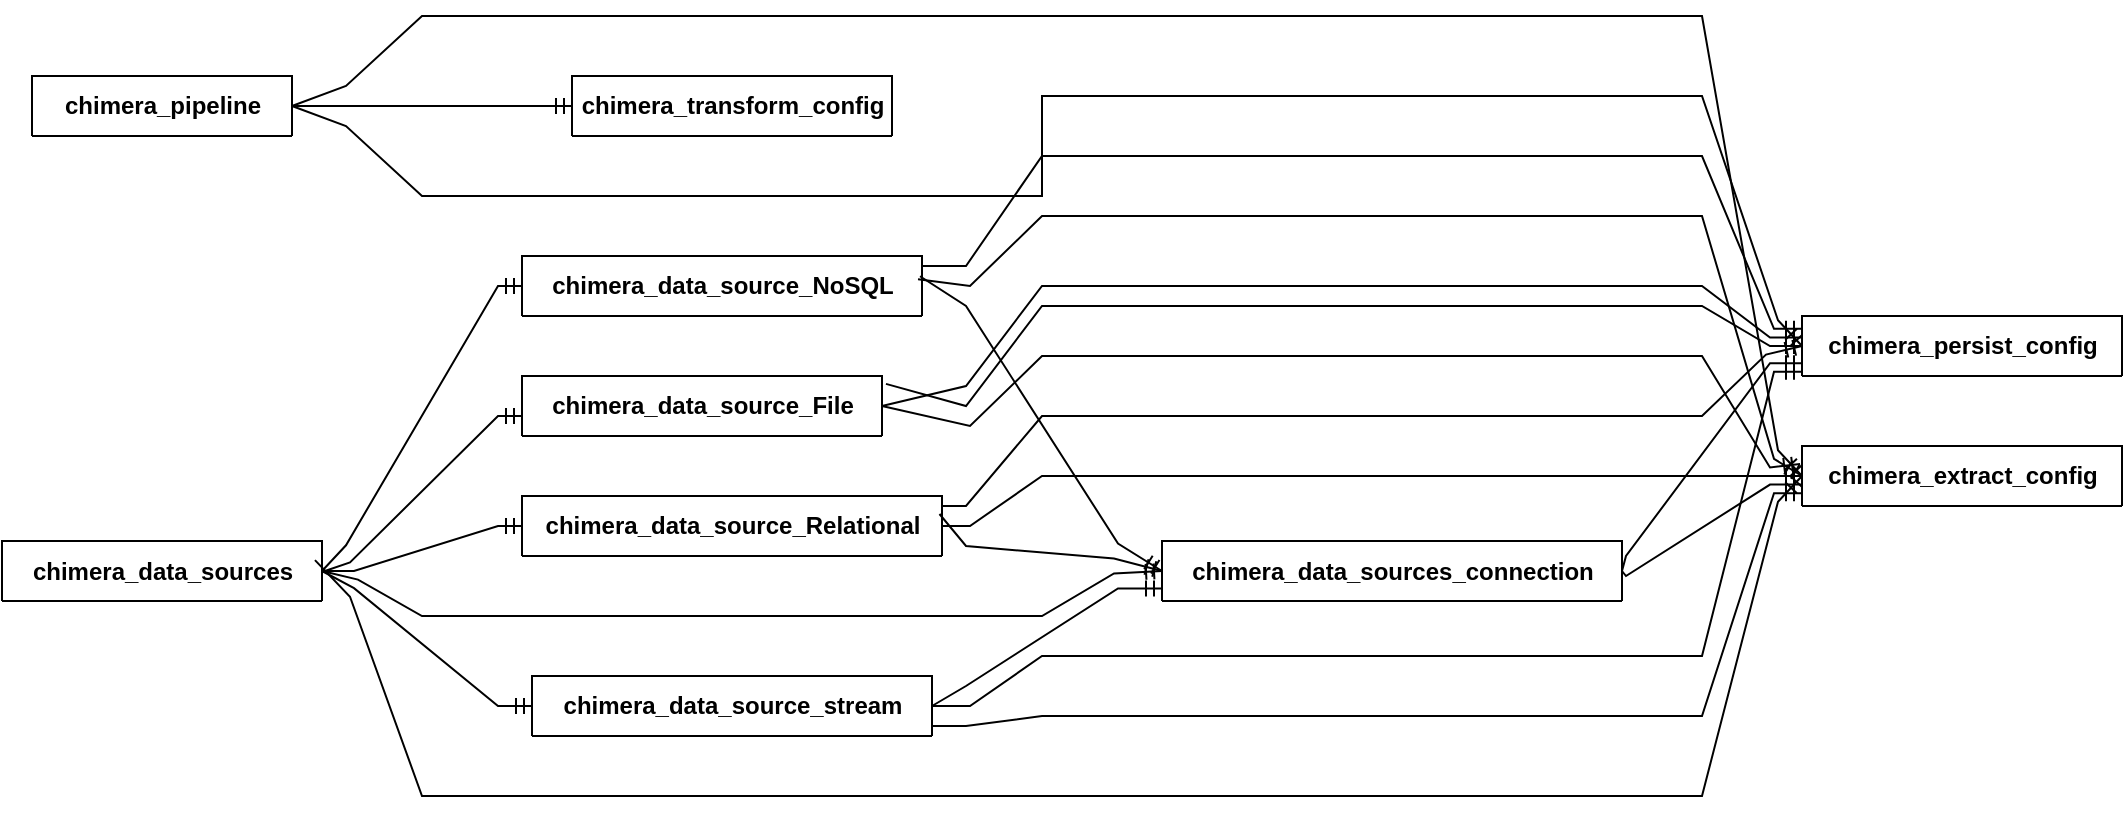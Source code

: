 <mxfile version="25.0.3" pages="2">
  <diagram name="Page-1" id="gmT7IYCNBDhrJxsc-G3b">
    <mxGraphModel grid="1" page="1" gridSize="10" guides="1" tooltips="1" connect="1" arrows="1" fold="1" pageScale="1" pageWidth="850" pageHeight="1100" math="0" shadow="0">
      <root>
        <mxCell id="0" />
        <mxCell id="1" parent="0" />
        <mxCell id="Nmewd7S2uOPp4fDY1BDH-151" value="" style="edgeStyle=entityRelationEdgeStyle;fontSize=12;html=1;endArrow=ERmandOne;rounded=0;noEdgeStyle=1;orthogonal=1;" edge="1" parent="1" source="Nmewd7S2uOPp4fDY1BDH-3" target="Nmewd7S2uOPp4fDY1BDH-148">
          <mxGeometry width="100" height="100" relative="1" as="geometry">
            <mxPoint x="790" y="420" as="sourcePoint" />
            <mxPoint x="890" y="320" as="targetPoint" />
            <Array as="points">
              <mxPoint x="482" y="125" />
              <mxPoint x="520" y="70" />
              <mxPoint x="850" y="70" />
              <mxPoint x="886" y="156.429" />
            </Array>
          </mxGeometry>
        </mxCell>
        <mxCell id="Nmewd7S2uOPp4fDY1BDH-2" value="chimera_data_source_NoSQL" style="shape=table;startSize=30;container=1;collapsible=1;childLayout=tableLayout;fixedRows=1;rowLines=0;fontStyle=1;align=center;resizeLast=1;html=1;" collapsed="1" vertex="1" parent="1">
          <mxGeometry x="260" y="120" width="200" height="30" as="geometry">
            <mxRectangle x="320" y="-140" width="210" height="170" as="alternateBounds" />
          </mxGeometry>
        </mxCell>
        <mxCell id="Nmewd7S2uOPp4fDY1BDH-3" value="" style="shape=tableRow;horizontal=0;startSize=0;swimlaneHead=0;swimlaneBody=0;fillColor=none;collapsible=0;dropTarget=0;points=[[0,0.5],[1,0.5]];portConstraint=eastwest;top=0;left=0;right=0;bottom=1;" vertex="1" parent="Nmewd7S2uOPp4fDY1BDH-2">
          <mxGeometry y="30" width="210" height="80" as="geometry" />
        </mxCell>
        <mxCell id="Nmewd7S2uOPp4fDY1BDH-4" value="PK" style="shape=partialRectangle;connectable=0;fillColor=none;top=0;left=0;bottom=0;right=0;fontStyle=1;overflow=hidden;whiteSpace=wrap;html=1;" vertex="1" parent="Nmewd7S2uOPp4fDY1BDH-3">
          <mxGeometry width="30" height="80" as="geometry">
            <mxRectangle width="30" height="80" as="alternateBounds" />
          </mxGeometry>
        </mxCell>
        <mxCell id="Nmewd7S2uOPp4fDY1BDH-5" value="db_type - Redis / Mongo / Cassandra / Neo4j" style="shape=partialRectangle;connectable=0;fillColor=none;top=0;left=0;bottom=0;right=0;align=left;spacingLeft=6;fontStyle=5;overflow=hidden;whiteSpace=wrap;html=1;" vertex="1" parent="Nmewd7S2uOPp4fDY1BDH-3">
          <mxGeometry x="30" width="180" height="80" as="geometry">
            <mxRectangle width="180" height="80" as="alternateBounds" />
          </mxGeometry>
        </mxCell>
        <mxCell id="Nmewd7S2uOPp4fDY1BDH-6" value="" style="shape=tableRow;horizontal=0;startSize=0;swimlaneHead=0;swimlaneBody=0;fillColor=none;collapsible=0;dropTarget=0;points=[[0,0.5],[1,0.5]];portConstraint=eastwest;top=0;left=0;right=0;bottom=0;" vertex="1" parent="Nmewd7S2uOPp4fDY1BDH-2">
          <mxGeometry y="110" width="210" height="30" as="geometry" />
        </mxCell>
        <mxCell id="Nmewd7S2uOPp4fDY1BDH-7" value="FK" style="shape=partialRectangle;connectable=0;fillColor=none;top=0;left=0;bottom=0;right=0;editable=1;overflow=hidden;whiteSpace=wrap;html=1;" vertex="1" parent="Nmewd7S2uOPp4fDY1BDH-6">
          <mxGeometry width="30" height="30" as="geometry">
            <mxRectangle width="30" height="30" as="alternateBounds" />
          </mxGeometry>
        </mxCell>
        <mxCell id="Nmewd7S2uOPp4fDY1BDH-8" value="data_source_type" style="shape=partialRectangle;connectable=0;fillColor=none;top=0;left=0;bottom=0;right=0;align=left;spacingLeft=6;overflow=hidden;whiteSpace=wrap;html=1;" vertex="1" parent="Nmewd7S2uOPp4fDY1BDH-6">
          <mxGeometry x="30" width="180" height="30" as="geometry">
            <mxRectangle width="180" height="30" as="alternateBounds" />
          </mxGeometry>
        </mxCell>
        <mxCell id="Nmewd7S2uOPp4fDY1BDH-9" value="" style="shape=tableRow;horizontal=0;startSize=0;swimlaneHead=0;swimlaneBody=0;fillColor=none;collapsible=0;dropTarget=0;points=[[0,0.5],[1,0.5]];portConstraint=eastwest;top=0;left=0;right=0;bottom=0;" vertex="1" parent="Nmewd7S2uOPp4fDY1BDH-2">
          <mxGeometry y="140" width="210" height="30" as="geometry" />
        </mxCell>
        <mxCell id="Nmewd7S2uOPp4fDY1BDH-10" value="" style="shape=partialRectangle;connectable=0;fillColor=none;top=0;left=0;bottom=0;right=0;editable=1;overflow=hidden;whiteSpace=wrap;html=1;" vertex="1" parent="Nmewd7S2uOPp4fDY1BDH-9">
          <mxGeometry width="30" height="30" as="geometry">
            <mxRectangle width="30" height="30" as="alternateBounds" />
          </mxGeometry>
        </mxCell>
        <mxCell id="Nmewd7S2uOPp4fDY1BDH-11" value="stream_defaults" style="shape=partialRectangle;connectable=0;fillColor=none;top=0;left=0;bottom=0;right=0;align=left;spacingLeft=6;overflow=hidden;whiteSpace=wrap;html=1;" vertex="1" parent="Nmewd7S2uOPp4fDY1BDH-9">
          <mxGeometry x="30" width="180" height="30" as="geometry">
            <mxRectangle width="180" height="30" as="alternateBounds" />
          </mxGeometry>
        </mxCell>
        <mxCell id="Nmewd7S2uOPp4fDY1BDH-152" value="" style="edgeStyle=entityRelationEdgeStyle;fontSize=12;html=1;endArrow=ERmandOne;rounded=0;entryX=0;entryY=0.5;entryDx=0;entryDy=0;noEdgeStyle=1;orthogonal=1;" edge="1" parent="1" source="304zLLOekn5R-BQE-50c-194" target="Nmewd7S2uOPp4fDY1BDH-148">
          <mxGeometry width="100" height="100" relative="1" as="geometry">
            <mxPoint x="790" y="420" as="sourcePoint" />
            <mxPoint x="890" y="320" as="targetPoint" />
            <Array as="points">
              <mxPoint x="482" y="245" />
              <mxPoint x="520" y="200" />
              <mxPoint x="850" y="200" />
              <mxPoint x="882" y="169.286" />
            </Array>
          </mxGeometry>
        </mxCell>
        <mxCell id="304zLLOekn5R-BQE-50c-8" value="chimera_pipeline" style="shape=table;startSize=30;container=1;collapsible=1;childLayout=tableLayout;fixedRows=1;rowLines=0;fontStyle=1;align=center;resizeLast=1;html=1;" vertex="1" collapsed="1" parent="1">
          <mxGeometry x="15" y="30" width="130" height="30" as="geometry">
            <mxRectangle x="15" y="30" width="180" height="210" as="alternateBounds" />
          </mxGeometry>
        </mxCell>
        <mxCell id="304zLLOekn5R-BQE-50c-9" value="" style="shape=tableRow;horizontal=0;startSize=0;swimlaneHead=0;swimlaneBody=0;fillColor=none;collapsible=0;dropTarget=0;points=[[0,0.5],[1,0.5]];portConstraint=eastwest;top=0;left=0;right=0;bottom=1;" vertex="1" parent="304zLLOekn5R-BQE-50c-8">
          <mxGeometry x="-15" y="1380" width="180" height="30" as="geometry" />
        </mxCell>
        <mxCell id="304zLLOekn5R-BQE-50c-10" value="PK" style="shape=partialRectangle;connectable=0;fillColor=none;top=0;left=0;bottom=0;right=0;fontStyle=1;overflow=hidden;whiteSpace=wrap;html=1;" vertex="1" parent="304zLLOekn5R-BQE-50c-9">
          <mxGeometry y="90" width="30" height="30" as="geometry">
            <mxRectangle width="30" height="30" as="alternateBounds" />
          </mxGeometry>
        </mxCell>
        <mxCell id="304zLLOekn5R-BQE-50c-11" value="pipeline_name" style="shape=partialRectangle;connectable=0;fillColor=none;top=0;left=0;bottom=0;right=0;align=left;spacingLeft=6;fontStyle=5;overflow=hidden;whiteSpace=wrap;html=1;" vertex="1" parent="304zLLOekn5R-BQE-50c-9">
          <mxGeometry y="180" width="150" height="30" as="geometry">
            <mxRectangle width="150" height="30" as="alternateBounds" />
          </mxGeometry>
        </mxCell>
        <mxCell id="304zLLOekn5R-BQE-50c-12" value="" style="shape=tableRow;horizontal=0;startSize=0;swimlaneHead=0;swimlaneBody=0;fillColor=none;collapsible=0;dropTarget=0;points=[[0,0.5],[1,0.5]];portConstraint=eastwest;top=0;left=0;right=0;bottom=0;" vertex="1" parent="304zLLOekn5R-BQE-50c-8">
          <mxGeometry x="-15" y="1650" width="180" height="30" as="geometry" />
        </mxCell>
        <mxCell id="304zLLOekn5R-BQE-50c-13" value="" style="shape=partialRectangle;connectable=0;fillColor=none;top=0;left=0;bottom=0;right=0;editable=1;overflow=hidden;whiteSpace=wrap;html=1;" vertex="1" parent="304zLLOekn5R-BQE-50c-12">
          <mxGeometry y="90" width="30" height="30" as="geometry">
            <mxRectangle width="30" height="30" as="alternateBounds" />
          </mxGeometry>
        </mxCell>
        <mxCell id="304zLLOekn5R-BQE-50c-14" value="pipeline_name" style="shape=partialRectangle;connectable=0;fillColor=none;top=0;left=0;bottom=0;right=0;align=left;spacingLeft=6;overflow=hidden;whiteSpace=wrap;html=1;" vertex="1" parent="304zLLOekn5R-BQE-50c-12">
          <mxGeometry y="180" width="150" height="30" as="geometry">
            <mxRectangle width="150" height="30" as="alternateBounds" />
          </mxGeometry>
        </mxCell>
        <mxCell id="304zLLOekn5R-BQE-50c-15" value="" style="shape=tableRow;horizontal=0;startSize=0;swimlaneHead=0;swimlaneBody=0;fillColor=none;collapsible=0;dropTarget=0;points=[[0,0.5],[1,0.5]];portConstraint=eastwest;top=0;left=0;right=0;bottom=0;" vertex="1" parent="304zLLOekn5R-BQE-50c-8">
          <mxGeometry x="-15" y="1920" width="180" height="30" as="geometry" />
        </mxCell>
        <mxCell id="304zLLOekn5R-BQE-50c-16" value="" style="shape=partialRectangle;connectable=0;fillColor=none;top=0;left=0;bottom=0;right=0;editable=1;overflow=hidden;whiteSpace=wrap;html=1;" vertex="1" parent="304zLLOekn5R-BQE-50c-15">
          <mxGeometry y="90" width="30" height="30" as="geometry">
            <mxRectangle width="30" height="30" as="alternateBounds" />
          </mxGeometry>
        </mxCell>
        <mxCell id="304zLLOekn5R-BQE-50c-17" value="pipeline_description" style="shape=partialRectangle;connectable=0;fillColor=none;top=0;left=0;bottom=0;right=0;align=left;spacingLeft=6;overflow=hidden;whiteSpace=wrap;html=1;" vertex="1" parent="304zLLOekn5R-BQE-50c-15">
          <mxGeometry y="180" width="150" height="30" as="geometry">
            <mxRectangle width="150" height="30" as="alternateBounds" />
          </mxGeometry>
        </mxCell>
        <mxCell id="304zLLOekn5R-BQE-50c-18" value="" style="shape=tableRow;horizontal=0;startSize=0;swimlaneHead=0;swimlaneBody=0;fillColor=none;collapsible=0;dropTarget=0;points=[[0,0.5],[1,0.5]];portConstraint=eastwest;top=0;left=0;right=0;bottom=0;" vertex="1" parent="304zLLOekn5R-BQE-50c-8">
          <mxGeometry x="-15" y="2190" width="180" height="30" as="geometry" />
        </mxCell>
        <mxCell id="304zLLOekn5R-BQE-50c-19" value="" style="shape=partialRectangle;connectable=0;fillColor=none;top=0;left=0;bottom=0;right=0;editable=1;overflow=hidden;whiteSpace=wrap;html=1;" vertex="1" parent="304zLLOekn5R-BQE-50c-18">
          <mxGeometry y="90" width="30" height="30" as="geometry">
            <mxRectangle width="30" height="30" as="alternateBounds" />
          </mxGeometry>
        </mxCell>
        <mxCell id="304zLLOekn5R-BQE-50c-20" value="process_mode" style="shape=partialRectangle;connectable=0;fillColor=none;top=0;left=0;bottom=0;right=0;align=left;spacingLeft=6;overflow=hidden;whiteSpace=wrap;html=1;" vertex="1" parent="304zLLOekn5R-BQE-50c-18">
          <mxGeometry y="180" width="150" height="30" as="geometry">
            <mxRectangle width="150" height="30" as="alternateBounds" />
          </mxGeometry>
        </mxCell>
        <mxCell id="304zLLOekn5R-BQE-50c-21" value="" style="shape=tableRow;horizontal=0;startSize=0;swimlaneHead=0;swimlaneBody=0;fillColor=none;collapsible=0;dropTarget=0;points=[[0,0.5],[1,0.5]];portConstraint=eastwest;top=0;left=0;right=0;bottom=0;" vertex="1" parent="304zLLOekn5R-BQE-50c-8">
          <mxGeometry x="-15" y="2460" width="180" height="30" as="geometry" />
        </mxCell>
        <mxCell id="304zLLOekn5R-BQE-50c-22" value="" style="shape=partialRectangle;connectable=0;fillColor=none;top=0;left=0;bottom=0;right=0;editable=1;overflow=hidden;whiteSpace=wrap;html=1;" vertex="1" parent="304zLLOekn5R-BQE-50c-21">
          <mxGeometry y="90" width="30" height="30" as="geometry">
            <mxRectangle width="30" height="30" as="alternateBounds" />
          </mxGeometry>
        </mxCell>
        <mxCell id="304zLLOekn5R-BQE-50c-23" value="run_frequency" style="shape=partialRectangle;connectable=0;fillColor=none;top=0;left=0;bottom=0;right=0;align=left;spacingLeft=6;overflow=hidden;whiteSpace=wrap;html=1;" vertex="1" parent="304zLLOekn5R-BQE-50c-21">
          <mxGeometry y="180" width="150" height="30" as="geometry">
            <mxRectangle width="150" height="30" as="alternateBounds" />
          </mxGeometry>
        </mxCell>
        <mxCell id="304zLLOekn5R-BQE-50c-24" value="" style="shape=tableRow;horizontal=0;startSize=0;swimlaneHead=0;swimlaneBody=0;fillColor=none;collapsible=0;dropTarget=0;points=[[0,0.5],[1,0.5]];portConstraint=eastwest;top=0;left=0;right=0;bottom=0;" vertex="1" parent="304zLLOekn5R-BQE-50c-8">
          <mxGeometry x="-15" y="2730" width="180" height="30" as="geometry" />
        </mxCell>
        <mxCell id="304zLLOekn5R-BQE-50c-25" value="" style="shape=partialRectangle;connectable=0;fillColor=none;top=0;left=0;bottom=0;right=0;editable=1;overflow=hidden;whiteSpace=wrap;html=1;" vertex="1" parent="304zLLOekn5R-BQE-50c-24">
          <mxGeometry y="90" width="30" height="30" as="geometry">
            <mxRectangle width="30" height="30" as="alternateBounds" />
          </mxGeometry>
        </mxCell>
        <mxCell id="304zLLOekn5R-BQE-50c-26" value="active_flag" style="shape=partialRectangle;connectable=0;fillColor=none;top=0;left=0;bottom=0;right=0;align=left;spacingLeft=6;overflow=hidden;whiteSpace=wrap;html=1;" vertex="1" parent="304zLLOekn5R-BQE-50c-24">
          <mxGeometry y="180" width="150" height="30" as="geometry">
            <mxRectangle width="150" height="30" as="alternateBounds" />
          </mxGeometry>
        </mxCell>
        <mxCell id="304zLLOekn5R-BQE-50c-27" value="chimera_data_sources_connection" style="shape=table;startSize=30;container=1;collapsible=1;childLayout=tableLayout;fixedRows=1;rowLines=0;fontStyle=1;align=center;resizeLast=1;html=1;" vertex="1" collapsed="1" parent="1">
          <mxGeometry x="580" y="262.5" width="230" height="30" as="geometry">
            <mxRectangle x="700" y="262.5" width="220" height="860" as="alternateBounds" />
          </mxGeometry>
        </mxCell>
        <mxCell id="304zLLOekn5R-BQE-50c-28" value="" style="shape=tableRow;horizontal=0;startSize=0;swimlaneHead=0;swimlaneBody=0;fillColor=none;collapsible=0;dropTarget=0;points=[[0,0.5],[1,0.5]];portConstraint=eastwest;top=0;left=0;right=0;bottom=1;" vertex="1" parent="304zLLOekn5R-BQE-50c-27">
          <mxGeometry y="30" width="220" height="30" as="geometry" />
        </mxCell>
        <mxCell id="304zLLOekn5R-BQE-50c-29" value="PK" style="shape=partialRectangle;connectable=0;fillColor=none;top=0;left=0;bottom=0;right=0;fontStyle=1;overflow=hidden;whiteSpace=wrap;html=1;" vertex="1" parent="304zLLOekn5R-BQE-50c-28">
          <mxGeometry width="30" height="30" as="geometry">
            <mxRectangle width="30" height="30" as="alternateBounds" />
          </mxGeometry>
        </mxCell>
        <mxCell id="304zLLOekn5R-BQE-50c-30" value="data_source_name" style="shape=partialRectangle;connectable=0;fillColor=none;top=0;left=0;bottom=0;right=0;align=left;spacingLeft=6;fontStyle=5;overflow=hidden;whiteSpace=wrap;html=1;" vertex="1" parent="304zLLOekn5R-BQE-50c-28">
          <mxGeometry x="30" width="190" height="30" as="geometry">
            <mxRectangle width="190" height="30" as="alternateBounds" />
          </mxGeometry>
        </mxCell>
        <mxCell id="304zLLOekn5R-BQE-50c-31" value="" style="shape=tableRow;horizontal=0;startSize=0;swimlaneHead=0;swimlaneBody=0;fillColor=none;collapsible=0;dropTarget=0;points=[[0,0.5],[1,0.5]];portConstraint=eastwest;top=0;left=0;right=0;bottom=0;" vertex="1" parent="304zLLOekn5R-BQE-50c-27">
          <mxGeometry y="60" width="220" height="30" as="geometry" />
        </mxCell>
        <mxCell id="304zLLOekn5R-BQE-50c-32" value="FK" style="shape=partialRectangle;connectable=0;fillColor=none;top=0;left=0;bottom=0;right=0;editable=1;overflow=hidden;whiteSpace=wrap;html=1;" vertex="1" parent="304zLLOekn5R-BQE-50c-31">
          <mxGeometry width="30" height="30" as="geometry">
            <mxRectangle width="30" height="30" as="alternateBounds" />
          </mxGeometry>
        </mxCell>
        <mxCell id="304zLLOekn5R-BQE-50c-33" value="data_source_type" style="shape=partialRectangle;connectable=0;fillColor=none;top=0;left=0;bottom=0;right=0;align=left;spacingLeft=6;overflow=hidden;whiteSpace=wrap;html=1;" vertex="1" parent="304zLLOekn5R-BQE-50c-31">
          <mxGeometry x="30" width="190" height="30" as="geometry">
            <mxRectangle width="190" height="30" as="alternateBounds" />
          </mxGeometry>
        </mxCell>
        <mxCell id="304zLLOekn5R-BQE-50c-34" value="" style="shape=tableRow;horizontal=0;startSize=0;swimlaneHead=0;swimlaneBody=0;fillColor=none;collapsible=0;dropTarget=0;points=[[0,0.5],[1,0.5]];portConstraint=eastwest;top=0;left=0;right=0;bottom=0;" vertex="1" parent="304zLLOekn5R-BQE-50c-27">
          <mxGeometry y="90" width="220" height="30" as="geometry" />
        </mxCell>
        <mxCell id="304zLLOekn5R-BQE-50c-35" value="" style="shape=partialRectangle;connectable=0;fillColor=none;top=0;left=0;bottom=0;right=0;editable=1;overflow=hidden;whiteSpace=wrap;html=1;" vertex="1" parent="304zLLOekn5R-BQE-50c-34">
          <mxGeometry width="30" height="30" as="geometry">
            <mxRectangle width="30" height="30" as="alternateBounds" />
          </mxGeometry>
        </mxCell>
        <mxCell id="304zLLOekn5R-BQE-50c-36" value="data_source_sub_type" style="shape=partialRectangle;connectable=0;fillColor=none;top=0;left=0;bottom=0;right=0;align=left;spacingLeft=6;overflow=hidden;whiteSpace=wrap;html=1;" vertex="1" parent="304zLLOekn5R-BQE-50c-34">
          <mxGeometry x="30" width="190" height="30" as="geometry">
            <mxRectangle width="190" height="30" as="alternateBounds" />
          </mxGeometry>
        </mxCell>
        <mxCell id="304zLLOekn5R-BQE-50c-37" value="" style="shape=tableRow;horizontal=0;startSize=0;swimlaneHead=0;swimlaneBody=0;fillColor=none;collapsible=0;dropTarget=0;points=[[0,0.5],[1,0.5]];portConstraint=eastwest;top=0;left=0;right=0;bottom=0;" vertex="1" parent="304zLLOekn5R-BQE-50c-27">
          <mxGeometry y="120" width="220" height="30" as="geometry" />
        </mxCell>
        <mxCell id="304zLLOekn5R-BQE-50c-38" value="" style="shape=partialRectangle;connectable=0;fillColor=none;top=0;left=0;bottom=0;right=0;editable=1;overflow=hidden;whiteSpace=wrap;html=1;" vertex="1" parent="304zLLOekn5R-BQE-50c-37">
          <mxGeometry width="30" height="30" as="geometry">
            <mxRectangle width="30" height="30" as="alternateBounds" />
          </mxGeometry>
        </mxCell>
        <mxCell id="304zLLOekn5R-BQE-50c-39" value="data_source_description" style="shape=partialRectangle;connectable=0;fillColor=none;top=0;left=0;bottom=0;right=0;align=left;spacingLeft=6;overflow=hidden;whiteSpace=wrap;html=1;" vertex="1" parent="304zLLOekn5R-BQE-50c-37">
          <mxGeometry x="30" width="190" height="30" as="geometry">
            <mxRectangle width="190" height="30" as="alternateBounds" />
          </mxGeometry>
        </mxCell>
        <mxCell id="304zLLOekn5R-BQE-50c-40" value="" style="shape=tableRow;horizontal=0;startSize=0;swimlaneHead=0;swimlaneBody=0;fillColor=none;collapsible=0;dropTarget=0;points=[[0,0.5],[1,0.5]];portConstraint=eastwest;top=0;left=0;right=0;bottom=0;" vertex="1" parent="304zLLOekn5R-BQE-50c-27">
          <mxGeometry y="150" width="220" height="30" as="geometry" />
        </mxCell>
        <mxCell id="304zLLOekn5R-BQE-50c-41" value="" style="shape=partialRectangle;connectable=0;fillColor=none;top=0;left=0;bottom=0;right=0;editable=1;overflow=hidden;whiteSpace=wrap;html=1;" vertex="1" parent="304zLLOekn5R-BQE-50c-40">
          <mxGeometry width="30" height="30" as="geometry">
            <mxRectangle width="30" height="30" as="alternateBounds" />
          </mxGeometry>
        </mxCell>
        <mxCell id="304zLLOekn5R-BQE-50c-42" value="host_name" style="shape=partialRectangle;connectable=0;fillColor=none;top=0;left=0;bottom=0;right=0;align=left;spacingLeft=6;overflow=hidden;whiteSpace=wrap;html=1;" vertex="1" parent="304zLLOekn5R-BQE-50c-40">
          <mxGeometry x="30" width="190" height="30" as="geometry">
            <mxRectangle width="190" height="30" as="alternateBounds" />
          </mxGeometry>
        </mxCell>
        <mxCell id="304zLLOekn5R-BQE-50c-43" value="" style="shape=tableRow;horizontal=0;startSize=0;swimlaneHead=0;swimlaneBody=0;fillColor=none;collapsible=0;dropTarget=0;points=[[0,0.5],[1,0.5]];portConstraint=eastwest;top=0;left=0;right=0;bottom=0;" vertex="1" parent="304zLLOekn5R-BQE-50c-27">
          <mxGeometry y="180" width="220" height="30" as="geometry" />
        </mxCell>
        <mxCell id="304zLLOekn5R-BQE-50c-44" value="" style="shape=partialRectangle;connectable=0;fillColor=none;top=0;left=0;bottom=0;right=0;editable=1;overflow=hidden;whiteSpace=wrap;html=1;" vertex="1" parent="304zLLOekn5R-BQE-50c-43">
          <mxGeometry width="30" height="30" as="geometry">
            <mxRectangle width="30" height="30" as="alternateBounds" />
          </mxGeometry>
        </mxCell>
        <mxCell id="304zLLOekn5R-BQE-50c-45" value="database_name" style="shape=partialRectangle;connectable=0;fillColor=none;top=0;left=0;bottom=0;right=0;align=left;spacingLeft=6;overflow=hidden;whiteSpace=wrap;html=1;" vertex="1" parent="304zLLOekn5R-BQE-50c-43">
          <mxGeometry x="30" width="190" height="30" as="geometry">
            <mxRectangle width="190" height="30" as="alternateBounds" />
          </mxGeometry>
        </mxCell>
        <mxCell id="304zLLOekn5R-BQE-50c-58" value="" style="shape=tableRow;horizontal=0;startSize=0;swimlaneHead=0;swimlaneBody=0;fillColor=none;collapsible=0;dropTarget=0;points=[[0,0.5],[1,0.5]];portConstraint=eastwest;top=0;left=0;right=0;bottom=0;" vertex="1" parent="304zLLOekn5R-BQE-50c-27">
          <mxGeometry y="210" width="220" height="30" as="geometry" />
        </mxCell>
        <mxCell id="304zLLOekn5R-BQE-50c-59" value="" style="shape=partialRectangle;connectable=0;fillColor=none;top=0;left=0;bottom=0;right=0;editable=1;overflow=hidden;whiteSpace=wrap;html=1;" vertex="1" parent="304zLLOekn5R-BQE-50c-58">
          <mxGeometry width="30" height="30" as="geometry">
            <mxRectangle width="30" height="30" as="alternateBounds" />
          </mxGeometry>
        </mxCell>
        <mxCell id="304zLLOekn5R-BQE-50c-60" value="authentication_type" style="shape=partialRectangle;connectable=0;fillColor=none;top=0;left=0;bottom=0;right=0;align=left;spacingLeft=6;overflow=hidden;whiteSpace=wrap;html=1;" vertex="1" parent="304zLLOekn5R-BQE-50c-58">
          <mxGeometry x="30" width="190" height="30" as="geometry">
            <mxRectangle width="190" height="30" as="alternateBounds" />
          </mxGeometry>
        </mxCell>
        <mxCell id="304zLLOekn5R-BQE-50c-61" value="" style="shape=tableRow;horizontal=0;startSize=0;swimlaneHead=0;swimlaneBody=0;fillColor=none;collapsible=0;dropTarget=0;points=[[0,0.5],[1,0.5]];portConstraint=eastwest;top=0;left=0;right=0;bottom=0;" vertex="1" parent="304zLLOekn5R-BQE-50c-27">
          <mxGeometry y="240" width="220" height="30" as="geometry" />
        </mxCell>
        <mxCell id="304zLLOekn5R-BQE-50c-62" value="" style="shape=partialRectangle;connectable=0;fillColor=none;top=0;left=0;bottom=0;right=0;editable=1;overflow=hidden;whiteSpace=wrap;html=1;" vertex="1" parent="304zLLOekn5R-BQE-50c-61">
          <mxGeometry width="30" height="30" as="geometry">
            <mxRectangle width="30" height="30" as="alternateBounds" />
          </mxGeometry>
        </mxCell>
        <mxCell id="304zLLOekn5R-BQE-50c-63" value="secret_name" style="shape=partialRectangle;connectable=0;fillColor=none;top=0;left=0;bottom=0;right=0;align=left;spacingLeft=6;overflow=hidden;whiteSpace=wrap;html=1;" vertex="1" parent="304zLLOekn5R-BQE-50c-61">
          <mxGeometry x="30" width="190" height="30" as="geometry">
            <mxRectangle width="190" height="30" as="alternateBounds" />
          </mxGeometry>
        </mxCell>
        <mxCell id="304zLLOekn5R-BQE-50c-64" value="" style="shape=tableRow;horizontal=0;startSize=0;swimlaneHead=0;swimlaneBody=0;fillColor=none;collapsible=0;dropTarget=0;points=[[0,0.5],[1,0.5]];portConstraint=eastwest;top=0;left=0;right=0;bottom=0;" vertex="1" parent="304zLLOekn5R-BQE-50c-27">
          <mxGeometry y="270" width="220" height="30" as="geometry" />
        </mxCell>
        <mxCell id="304zLLOekn5R-BQE-50c-65" value="" style="shape=partialRectangle;connectable=0;fillColor=none;top=0;left=0;bottom=0;right=0;editable=1;overflow=hidden;whiteSpace=wrap;html=1;" vertex="1" parent="304zLLOekn5R-BQE-50c-64">
          <mxGeometry width="30" height="30" as="geometry">
            <mxRectangle width="30" height="30" as="alternateBounds" />
          </mxGeometry>
        </mxCell>
        <mxCell id="304zLLOekn5R-BQE-50c-66" value="schema_name" style="shape=partialRectangle;connectable=0;fillColor=none;top=0;left=0;bottom=0;right=0;align=left;spacingLeft=6;overflow=hidden;whiteSpace=wrap;html=1;" vertex="1" parent="304zLLOekn5R-BQE-50c-64">
          <mxGeometry x="30" width="190" height="30" as="geometry">
            <mxRectangle width="190" height="30" as="alternateBounds" />
          </mxGeometry>
        </mxCell>
        <mxCell id="304zLLOekn5R-BQE-50c-67" value="" style="shape=tableRow;horizontal=0;startSize=0;swimlaneHead=0;swimlaneBody=0;fillColor=none;collapsible=0;dropTarget=0;points=[[0,0.5],[1,0.5]];portConstraint=eastwest;top=0;left=0;right=0;bottom=0;" vertex="1" parent="304zLLOekn5R-BQE-50c-27">
          <mxGeometry y="300" width="220" height="30" as="geometry" />
        </mxCell>
        <mxCell id="304zLLOekn5R-BQE-50c-68" value="" style="shape=partialRectangle;connectable=0;fillColor=none;top=0;left=0;bottom=0;right=0;editable=1;overflow=hidden;whiteSpace=wrap;html=1;" vertex="1" parent="304zLLOekn5R-BQE-50c-67">
          <mxGeometry width="30" height="30" as="geometry">
            <mxRectangle width="30" height="30" as="alternateBounds" />
          </mxGeometry>
        </mxCell>
        <mxCell id="304zLLOekn5R-BQE-50c-69" value="username" style="shape=partialRectangle;connectable=0;fillColor=none;top=0;left=0;bottom=0;right=0;align=left;spacingLeft=6;overflow=hidden;whiteSpace=wrap;html=1;" vertex="1" parent="304zLLOekn5R-BQE-50c-67">
          <mxGeometry x="30" width="190" height="30" as="geometry">
            <mxRectangle width="190" height="30" as="alternateBounds" />
          </mxGeometry>
        </mxCell>
        <mxCell id="304zLLOekn5R-BQE-50c-70" value="" style="shape=tableRow;horizontal=0;startSize=0;swimlaneHead=0;swimlaneBody=0;fillColor=none;collapsible=0;dropTarget=0;points=[[0,0.5],[1,0.5]];portConstraint=eastwest;top=0;left=0;right=0;bottom=0;" vertex="1" parent="304zLLOekn5R-BQE-50c-27">
          <mxGeometry y="330" width="220" height="30" as="geometry" />
        </mxCell>
        <mxCell id="304zLLOekn5R-BQE-50c-71" value="" style="shape=partialRectangle;connectable=0;fillColor=none;top=0;left=0;bottom=0;right=0;editable=1;overflow=hidden;whiteSpace=wrap;html=1;" vertex="1" parent="304zLLOekn5R-BQE-50c-70">
          <mxGeometry width="30" height="30" as="geometry">
            <mxRectangle width="30" height="30" as="alternateBounds" />
          </mxGeometry>
        </mxCell>
        <mxCell id="304zLLOekn5R-BQE-50c-72" value="password" style="shape=partialRectangle;connectable=0;fillColor=none;top=0;left=0;bottom=0;right=0;align=left;spacingLeft=6;overflow=hidden;whiteSpace=wrap;html=1;" vertex="1" parent="304zLLOekn5R-BQE-50c-70">
          <mxGeometry x="30" width="190" height="30" as="geometry">
            <mxRectangle width="190" height="30" as="alternateBounds" />
          </mxGeometry>
        </mxCell>
        <mxCell id="304zLLOekn5R-BQE-50c-73" value="" style="shape=tableRow;horizontal=0;startSize=0;swimlaneHead=0;swimlaneBody=0;fillColor=none;collapsible=0;dropTarget=0;points=[[0,0.5],[1,0.5]];portConstraint=eastwest;top=0;left=0;right=0;bottom=0;" vertex="1" parent="304zLLOekn5R-BQE-50c-27">
          <mxGeometry y="360" width="220" height="30" as="geometry" />
        </mxCell>
        <mxCell id="304zLLOekn5R-BQE-50c-74" value="" style="shape=partialRectangle;connectable=0;fillColor=none;top=0;left=0;bottom=0;right=0;editable=1;overflow=hidden;whiteSpace=wrap;html=1;" vertex="1" parent="304zLLOekn5R-BQE-50c-73">
          <mxGeometry width="30" height="30" as="geometry">
            <mxRectangle width="30" height="30" as="alternateBounds" />
          </mxGeometry>
        </mxCell>
        <mxCell id="304zLLOekn5R-BQE-50c-75" value="role" style="shape=partialRectangle;connectable=0;fillColor=none;top=0;left=0;bottom=0;right=0;align=left;spacingLeft=6;overflow=hidden;whiteSpace=wrap;html=1;" vertex="1" parent="304zLLOekn5R-BQE-50c-73">
          <mxGeometry x="30" width="190" height="30" as="geometry">
            <mxRectangle width="190" height="30" as="alternateBounds" />
          </mxGeometry>
        </mxCell>
        <mxCell id="304zLLOekn5R-BQE-50c-76" value="" style="shape=tableRow;horizontal=0;startSize=0;swimlaneHead=0;swimlaneBody=0;fillColor=none;collapsible=0;dropTarget=0;points=[[0,0.5],[1,0.5]];portConstraint=eastwest;top=0;left=0;right=0;bottom=0;" vertex="1" parent="304zLLOekn5R-BQE-50c-27">
          <mxGeometry y="390" width="220" height="30" as="geometry" />
        </mxCell>
        <mxCell id="304zLLOekn5R-BQE-50c-77" value="" style="shape=partialRectangle;connectable=0;fillColor=none;top=0;left=0;bottom=0;right=0;editable=1;overflow=hidden;whiteSpace=wrap;html=1;" vertex="1" parent="304zLLOekn5R-BQE-50c-76">
          <mxGeometry width="30" height="30" as="geometry">
            <mxRectangle width="30" height="30" as="alternateBounds" />
          </mxGeometry>
        </mxCell>
        <mxCell id="304zLLOekn5R-BQE-50c-78" value="warehouse" style="shape=partialRectangle;connectable=0;fillColor=none;top=0;left=0;bottom=0;right=0;align=left;spacingLeft=6;overflow=hidden;whiteSpace=wrap;html=1;" vertex="1" parent="304zLLOekn5R-BQE-50c-76">
          <mxGeometry x="30" width="190" height="30" as="geometry">
            <mxRectangle width="190" height="30" as="alternateBounds" />
          </mxGeometry>
        </mxCell>
        <mxCell id="304zLLOekn5R-BQE-50c-79" value="" style="shape=tableRow;horizontal=0;startSize=0;swimlaneHead=0;swimlaneBody=0;fillColor=none;collapsible=0;dropTarget=0;points=[[0,0.5],[1,0.5]];portConstraint=eastwest;top=0;left=0;right=0;bottom=0;" vertex="1" parent="304zLLOekn5R-BQE-50c-27">
          <mxGeometry y="420" width="220" height="30" as="geometry" />
        </mxCell>
        <mxCell id="304zLLOekn5R-BQE-50c-80" value="" style="shape=partialRectangle;connectable=0;fillColor=none;top=0;left=0;bottom=0;right=0;editable=1;overflow=hidden;whiteSpace=wrap;html=1;" vertex="1" parent="304zLLOekn5R-BQE-50c-79">
          <mxGeometry width="30" height="30" as="geometry">
            <mxRectangle width="30" height="30" as="alternateBounds" />
          </mxGeometry>
        </mxCell>
        <mxCell id="304zLLOekn5R-BQE-50c-81" value="principal" style="shape=partialRectangle;connectable=0;fillColor=none;top=0;left=0;bottom=0;right=0;align=left;spacingLeft=6;overflow=hidden;whiteSpace=wrap;html=1;" vertex="1" parent="304zLLOekn5R-BQE-50c-79">
          <mxGeometry x="30" width="190" height="30" as="geometry">
            <mxRectangle width="190" height="30" as="alternateBounds" />
          </mxGeometry>
        </mxCell>
        <mxCell id="304zLLOekn5R-BQE-50c-82" value="" style="shape=tableRow;horizontal=0;startSize=0;swimlaneHead=0;swimlaneBody=0;fillColor=none;collapsible=0;dropTarget=0;points=[[0,0.5],[1,0.5]];portConstraint=eastwest;top=0;left=0;right=0;bottom=0;" vertex="1" parent="304zLLOekn5R-BQE-50c-27">
          <mxGeometry y="450" width="220" height="30" as="geometry" />
        </mxCell>
        <mxCell id="304zLLOekn5R-BQE-50c-83" value="" style="shape=partialRectangle;connectable=0;fillColor=none;top=0;left=0;bottom=0;right=0;editable=1;overflow=hidden;whiteSpace=wrap;html=1;" vertex="1" parent="304zLLOekn5R-BQE-50c-82">
          <mxGeometry width="30" height="30" as="geometry">
            <mxRectangle width="30" height="30" as="alternateBounds" />
          </mxGeometry>
        </mxCell>
        <mxCell id="304zLLOekn5R-BQE-50c-84" value="keytab" style="shape=partialRectangle;connectable=0;fillColor=none;top=0;left=0;bottom=0;right=0;align=left;spacingLeft=6;overflow=hidden;whiteSpace=wrap;html=1;" vertex="1" parent="304zLLOekn5R-BQE-50c-82">
          <mxGeometry x="30" width="190" height="30" as="geometry">
            <mxRectangle width="190" height="30" as="alternateBounds" />
          </mxGeometry>
        </mxCell>
        <mxCell id="304zLLOekn5R-BQE-50c-85" value="" style="shape=tableRow;horizontal=0;startSize=0;swimlaneHead=0;swimlaneBody=0;fillColor=none;collapsible=0;dropTarget=0;points=[[0,0.5],[1,0.5]];portConstraint=eastwest;top=0;left=0;right=0;bottom=0;" vertex="1" parent="304zLLOekn5R-BQE-50c-27">
          <mxGeometry y="480" width="220" height="30" as="geometry" />
        </mxCell>
        <mxCell id="304zLLOekn5R-BQE-50c-86" value="" style="shape=partialRectangle;connectable=0;fillColor=none;top=0;left=0;bottom=0;right=0;editable=1;overflow=hidden;whiteSpace=wrap;html=1;" vertex="1" parent="304zLLOekn5R-BQE-50c-85">
          <mxGeometry width="30" height="30" as="geometry">
            <mxRectangle width="30" height="30" as="alternateBounds" />
          </mxGeometry>
        </mxCell>
        <mxCell id="304zLLOekn5R-BQE-50c-87" value="sslcert" style="shape=partialRectangle;connectable=0;fillColor=none;top=0;left=0;bottom=0;right=0;align=left;spacingLeft=6;overflow=hidden;whiteSpace=wrap;html=1;" vertex="1" parent="304zLLOekn5R-BQE-50c-85">
          <mxGeometry x="30" width="190" height="30" as="geometry">
            <mxRectangle width="190" height="30" as="alternateBounds" />
          </mxGeometry>
        </mxCell>
        <mxCell id="304zLLOekn5R-BQE-50c-88" value="" style="shape=tableRow;horizontal=0;startSize=0;swimlaneHead=0;swimlaneBody=0;fillColor=none;collapsible=0;dropTarget=0;points=[[0,0.5],[1,0.5]];portConstraint=eastwest;top=0;left=0;right=0;bottom=0;" vertex="1" parent="304zLLOekn5R-BQE-50c-27">
          <mxGeometry y="510" width="220" height="30" as="geometry" />
        </mxCell>
        <mxCell id="304zLLOekn5R-BQE-50c-89" value="" style="shape=partialRectangle;connectable=0;fillColor=none;top=0;left=0;bottom=0;right=0;editable=1;overflow=hidden;whiteSpace=wrap;html=1;" vertex="1" parent="304zLLOekn5R-BQE-50c-88">
          <mxGeometry width="30" height="30" as="geometry">
            <mxRectangle width="30" height="30" as="alternateBounds" />
          </mxGeometry>
        </mxCell>
        <mxCell id="304zLLOekn5R-BQE-50c-90" value="sslkey" style="shape=partialRectangle;connectable=0;fillColor=none;top=0;left=0;bottom=0;right=0;align=left;spacingLeft=6;overflow=hidden;whiteSpace=wrap;html=1;" vertex="1" parent="304zLLOekn5R-BQE-50c-88">
          <mxGeometry x="30" width="190" height="30" as="geometry">
            <mxRectangle width="190" height="30" as="alternateBounds" />
          </mxGeometry>
        </mxCell>
        <mxCell id="304zLLOekn5R-BQE-50c-91" value="" style="shape=tableRow;horizontal=0;startSize=0;swimlaneHead=0;swimlaneBody=0;fillColor=none;collapsible=0;dropTarget=0;points=[[0,0.5],[1,0.5]];portConstraint=eastwest;top=0;left=0;right=0;bottom=0;" vertex="1" parent="304zLLOekn5R-BQE-50c-27">
          <mxGeometry y="540" width="220" height="30" as="geometry" />
        </mxCell>
        <mxCell id="304zLLOekn5R-BQE-50c-92" value="" style="shape=partialRectangle;connectable=0;fillColor=none;top=0;left=0;bottom=0;right=0;editable=1;overflow=hidden;whiteSpace=wrap;html=1;" vertex="1" parent="304zLLOekn5R-BQE-50c-91">
          <mxGeometry width="30" height="30" as="geometry">
            <mxRectangle width="30" height="30" as="alternateBounds" />
          </mxGeometry>
        </mxCell>
        <mxCell id="304zLLOekn5R-BQE-50c-93" value="sslrootcert" style="shape=partialRectangle;connectable=0;fillColor=none;top=0;left=0;bottom=0;right=0;align=left;spacingLeft=6;overflow=hidden;whiteSpace=wrap;html=1;" vertex="1" parent="304zLLOekn5R-BQE-50c-91">
          <mxGeometry x="30" width="190" height="30" as="geometry">
            <mxRectangle width="190" height="30" as="alternateBounds" />
          </mxGeometry>
        </mxCell>
        <mxCell id="304zLLOekn5R-BQE-50c-94" value="" style="shape=tableRow;horizontal=0;startSize=0;swimlaneHead=0;swimlaneBody=0;fillColor=none;collapsible=0;dropTarget=0;points=[[0,0.5],[1,0.5]];portConstraint=eastwest;top=0;left=0;right=0;bottom=0;" vertex="1" parent="304zLLOekn5R-BQE-50c-27">
          <mxGeometry y="570" width="220" height="30" as="geometry" />
        </mxCell>
        <mxCell id="304zLLOekn5R-BQE-50c-95" value="" style="shape=partialRectangle;connectable=0;fillColor=none;top=0;left=0;bottom=0;right=0;editable=1;overflow=hidden;whiteSpace=wrap;html=1;" vertex="1" parent="304zLLOekn5R-BQE-50c-94">
          <mxGeometry width="30" height="30" as="geometry">
            <mxRectangle width="30" height="30" as="alternateBounds" />
          </mxGeometry>
        </mxCell>
        <mxCell id="304zLLOekn5R-BQE-50c-96" value="token" style="shape=partialRectangle;connectable=0;fillColor=none;top=0;left=0;bottom=0;right=0;align=left;spacingLeft=6;overflow=hidden;whiteSpace=wrap;html=1;" vertex="1" parent="304zLLOekn5R-BQE-50c-94">
          <mxGeometry x="30" width="190" height="30" as="geometry">
            <mxRectangle width="190" height="30" as="alternateBounds" />
          </mxGeometry>
        </mxCell>
        <mxCell id="304zLLOekn5R-BQE-50c-97" value="" style="shape=tableRow;horizontal=0;startSize=0;swimlaneHead=0;swimlaneBody=0;fillColor=none;collapsible=0;dropTarget=0;points=[[0,0.5],[1,0.5]];portConstraint=eastwest;top=0;left=0;right=0;bottom=0;" vertex="1" parent="304zLLOekn5R-BQE-50c-27">
          <mxGeometry y="600" width="220" height="30" as="geometry" />
        </mxCell>
        <mxCell id="304zLLOekn5R-BQE-50c-98" value="" style="shape=partialRectangle;connectable=0;fillColor=none;top=0;left=0;bottom=0;right=0;editable=1;overflow=hidden;whiteSpace=wrap;html=1;" vertex="1" parent="304zLLOekn5R-BQE-50c-97">
          <mxGeometry width="30" height="30" as="geometry">
            <mxRectangle width="30" height="30" as="alternateBounds" />
          </mxGeometry>
        </mxCell>
        <mxCell id="304zLLOekn5R-BQE-50c-99" value="kakfka_broker" style="shape=partialRectangle;connectable=0;fillColor=none;top=0;left=0;bottom=0;right=0;align=left;spacingLeft=6;overflow=hidden;whiteSpace=wrap;html=1;" vertex="1" parent="304zLLOekn5R-BQE-50c-97">
          <mxGeometry x="30" width="190" height="30" as="geometry">
            <mxRectangle width="190" height="30" as="alternateBounds" />
          </mxGeometry>
        </mxCell>
        <mxCell id="304zLLOekn5R-BQE-50c-100" value="" style="shape=tableRow;horizontal=0;startSize=0;swimlaneHead=0;swimlaneBody=0;fillColor=none;collapsible=0;dropTarget=0;points=[[0,0.5],[1,0.5]];portConstraint=eastwest;top=0;left=0;right=0;bottom=0;" vertex="1" parent="304zLLOekn5R-BQE-50c-27">
          <mxGeometry y="630" width="220" height="30" as="geometry" />
        </mxCell>
        <mxCell id="304zLLOekn5R-BQE-50c-101" value="" style="shape=partialRectangle;connectable=0;fillColor=none;top=0;left=0;bottom=0;right=0;editable=1;overflow=hidden;whiteSpace=wrap;html=1;" vertex="1" parent="304zLLOekn5R-BQE-50c-100">
          <mxGeometry width="30" height="30" as="geometry">
            <mxRectangle width="30" height="30" as="alternateBounds" />
          </mxGeometry>
        </mxCell>
        <mxCell id="304zLLOekn5R-BQE-50c-102" value="kafka_keystore_type" style="shape=partialRectangle;connectable=0;fillColor=none;top=0;left=0;bottom=0;right=0;align=left;spacingLeft=6;overflow=hidden;whiteSpace=wrap;html=1;" vertex="1" parent="304zLLOekn5R-BQE-50c-100">
          <mxGeometry x="30" width="190" height="30" as="geometry">
            <mxRectangle width="190" height="30" as="alternateBounds" />
          </mxGeometry>
        </mxCell>
        <mxCell id="304zLLOekn5R-BQE-50c-103" value="" style="shape=tableRow;horizontal=0;startSize=0;swimlaneHead=0;swimlaneBody=0;fillColor=none;collapsible=0;dropTarget=0;points=[[0,0.5],[1,0.5]];portConstraint=eastwest;top=0;left=0;right=0;bottom=0;" vertex="1" parent="304zLLOekn5R-BQE-50c-27">
          <mxGeometry y="660" width="220" height="30" as="geometry" />
        </mxCell>
        <mxCell id="304zLLOekn5R-BQE-50c-104" value="" style="shape=partialRectangle;connectable=0;fillColor=none;top=0;left=0;bottom=0;right=0;editable=1;overflow=hidden;whiteSpace=wrap;html=1;" vertex="1" parent="304zLLOekn5R-BQE-50c-103">
          <mxGeometry width="30" height="30" as="geometry">
            <mxRectangle width="30" height="30" as="alternateBounds" />
          </mxGeometry>
        </mxCell>
        <mxCell id="304zLLOekn5R-BQE-50c-105" value="kafka_keystore_location" style="shape=partialRectangle;connectable=0;fillColor=none;top=0;left=0;bottom=0;right=0;align=left;spacingLeft=6;overflow=hidden;whiteSpace=wrap;html=1;" vertex="1" parent="304zLLOekn5R-BQE-50c-103">
          <mxGeometry x="30" width="190" height="30" as="geometry">
            <mxRectangle width="190" height="30" as="alternateBounds" />
          </mxGeometry>
        </mxCell>
        <mxCell id="304zLLOekn5R-BQE-50c-106" value="" style="shape=tableRow;horizontal=0;startSize=0;swimlaneHead=0;swimlaneBody=0;fillColor=none;collapsible=0;dropTarget=0;points=[[0,0.5],[1,0.5]];portConstraint=eastwest;top=0;left=0;right=0;bottom=0;" vertex="1" parent="304zLLOekn5R-BQE-50c-27">
          <mxGeometry y="690" width="220" height="30" as="geometry" />
        </mxCell>
        <mxCell id="304zLLOekn5R-BQE-50c-107" value="" style="shape=partialRectangle;connectable=0;fillColor=none;top=0;left=0;bottom=0;right=0;editable=1;overflow=hidden;whiteSpace=wrap;html=1;" vertex="1" parent="304zLLOekn5R-BQE-50c-106">
          <mxGeometry width="30" height="30" as="geometry">
            <mxRectangle width="30" height="30" as="alternateBounds" />
          </mxGeometry>
        </mxCell>
        <mxCell id="304zLLOekn5R-BQE-50c-108" value="kafka_keystore_password" style="shape=partialRectangle;connectable=0;fillColor=none;top=0;left=0;bottom=0;right=0;align=left;spacingLeft=6;overflow=hidden;whiteSpace=wrap;html=1;" vertex="1" parent="304zLLOekn5R-BQE-50c-106">
          <mxGeometry x="30" width="190" height="30" as="geometry">
            <mxRectangle width="190" height="30" as="alternateBounds" />
          </mxGeometry>
        </mxCell>
        <mxCell id="304zLLOekn5R-BQE-50c-109" value="" style="shape=tableRow;horizontal=0;startSize=0;swimlaneHead=0;swimlaneBody=0;fillColor=none;collapsible=0;dropTarget=0;points=[[0,0.5],[1,0.5]];portConstraint=eastwest;top=0;left=0;right=0;bottom=0;" vertex="1" parent="304zLLOekn5R-BQE-50c-27">
          <mxGeometry y="720" width="220" height="30" as="geometry" />
        </mxCell>
        <mxCell id="304zLLOekn5R-BQE-50c-110" value="" style="shape=partialRectangle;connectable=0;fillColor=none;top=0;left=0;bottom=0;right=0;editable=1;overflow=hidden;whiteSpace=wrap;html=1;" vertex="1" parent="304zLLOekn5R-BQE-50c-109">
          <mxGeometry width="30" height="30" as="geometry">
            <mxRectangle width="30" height="30" as="alternateBounds" />
          </mxGeometry>
        </mxCell>
        <mxCell id="304zLLOekn5R-BQE-50c-111" value="kafka_truststore_type" style="shape=partialRectangle;connectable=0;fillColor=none;top=0;left=0;bottom=0;right=0;align=left;spacingLeft=6;overflow=hidden;whiteSpace=wrap;html=1;" vertex="1" parent="304zLLOekn5R-BQE-50c-109">
          <mxGeometry x="30" width="190" height="30" as="geometry">
            <mxRectangle width="190" height="30" as="alternateBounds" />
          </mxGeometry>
        </mxCell>
        <mxCell id="304zLLOekn5R-BQE-50c-115" value="" style="shape=tableRow;horizontal=0;startSize=0;swimlaneHead=0;swimlaneBody=0;fillColor=none;collapsible=0;dropTarget=0;points=[[0,0.5],[1,0.5]];portConstraint=eastwest;top=0;left=0;right=0;bottom=0;" vertex="1" parent="304zLLOekn5R-BQE-50c-27">
          <mxGeometry y="750" width="220" height="30" as="geometry" />
        </mxCell>
        <mxCell id="304zLLOekn5R-BQE-50c-116" value="" style="shape=partialRectangle;connectable=0;fillColor=none;top=0;left=0;bottom=0;right=0;editable=1;overflow=hidden;whiteSpace=wrap;html=1;" vertex="1" parent="304zLLOekn5R-BQE-50c-115">
          <mxGeometry width="30" height="30" as="geometry">
            <mxRectangle width="30" height="30" as="alternateBounds" />
          </mxGeometry>
        </mxCell>
        <mxCell id="304zLLOekn5R-BQE-50c-117" value="kafka_truststore_password" style="shape=partialRectangle;connectable=0;fillColor=none;top=0;left=0;bottom=0;right=0;align=left;spacingLeft=6;overflow=hidden;whiteSpace=wrap;html=1;" vertex="1" parent="304zLLOekn5R-BQE-50c-115">
          <mxGeometry x="30" width="190" height="30" as="geometry">
            <mxRectangle width="190" height="30" as="alternateBounds" />
          </mxGeometry>
        </mxCell>
        <mxCell id="304zLLOekn5R-BQE-50c-112" value="" style="shape=tableRow;horizontal=0;startSize=0;swimlaneHead=0;swimlaneBody=0;fillColor=none;collapsible=0;dropTarget=0;points=[[0,0.5],[1,0.5]];portConstraint=eastwest;top=0;left=0;right=0;bottom=0;" vertex="1" parent="304zLLOekn5R-BQE-50c-27">
          <mxGeometry y="780" width="220" height="30" as="geometry" />
        </mxCell>
        <mxCell id="304zLLOekn5R-BQE-50c-113" value="" style="shape=partialRectangle;connectable=0;fillColor=none;top=0;left=0;bottom=0;right=0;editable=1;overflow=hidden;whiteSpace=wrap;html=1;" vertex="1" parent="304zLLOekn5R-BQE-50c-112">
          <mxGeometry width="30" height="30" as="geometry">
            <mxRectangle width="30" height="30" as="alternateBounds" />
          </mxGeometry>
        </mxCell>
        <mxCell id="304zLLOekn5R-BQE-50c-114" value="kafka_truststore_location" style="shape=partialRectangle;connectable=0;fillColor=none;top=0;left=0;bottom=0;right=0;align=left;spacingLeft=6;overflow=hidden;whiteSpace=wrap;html=1;" vertex="1" parent="304zLLOekn5R-BQE-50c-112">
          <mxGeometry x="30" width="190" height="30" as="geometry">
            <mxRectangle width="190" height="30" as="alternateBounds" />
          </mxGeometry>
        </mxCell>
        <mxCell id="304zLLOekn5R-BQE-50c-118" value="" style="shape=tableRow;horizontal=0;startSize=0;swimlaneHead=0;swimlaneBody=0;fillColor=none;collapsible=0;dropTarget=0;points=[[0,0.5],[1,0.5]];portConstraint=eastwest;top=0;left=0;right=0;bottom=0;" vertex="1" parent="304zLLOekn5R-BQE-50c-27">
          <mxGeometry y="810" width="220" height="30" as="geometry" />
        </mxCell>
        <mxCell id="304zLLOekn5R-BQE-50c-119" value="" style="shape=partialRectangle;connectable=0;fillColor=none;top=0;left=0;bottom=0;right=0;editable=1;overflow=hidden;whiteSpace=wrap;html=1;" vertex="1" parent="304zLLOekn5R-BQE-50c-118">
          <mxGeometry width="30" height="30" as="geometry">
            <mxRectangle width="30" height="30" as="alternateBounds" />
          </mxGeometry>
        </mxCell>
        <mxCell id="304zLLOekn5R-BQE-50c-120" value="kafka_key_password" style="shape=partialRectangle;connectable=0;fillColor=none;top=0;left=0;bottom=0;right=0;align=left;spacingLeft=6;overflow=hidden;whiteSpace=wrap;html=1;" vertex="1" parent="304zLLOekn5R-BQE-50c-118">
          <mxGeometry x="30" width="190" height="30" as="geometry">
            <mxRectangle width="190" height="30" as="alternateBounds" />
          </mxGeometry>
        </mxCell>
        <mxCell id="304zLLOekn5R-BQE-50c-121" value="chimera_extract_config" style="shape=table;startSize=30;container=1;collapsible=1;childLayout=tableLayout;fixedRows=1;rowLines=0;fontStyle=1;align=center;resizeLast=1;html=1;flipV=0;" vertex="1" collapsed="1" parent="1">
          <mxGeometry x="900" y="215" width="160" height="30" as="geometry">
            <mxRectangle x="900" y="215" width="180" height="610" as="alternateBounds" />
          </mxGeometry>
        </mxCell>
        <mxCell id="304zLLOekn5R-BQE-50c-122" value="" style="shape=tableRow;horizontal=0;startSize=0;swimlaneHead=0;swimlaneBody=0;fillColor=none;collapsible=0;dropTarget=0;points=[[0,0.5],[1,0.5]];portConstraint=eastwest;top=0;left=0;right=0;bottom=1;" vertex="1" parent="304zLLOekn5R-BQE-50c-121">
          <mxGeometry y="30" width="180" height="30" as="geometry" />
        </mxCell>
        <mxCell id="304zLLOekn5R-BQE-50c-123" value="" style="shape=partialRectangle;connectable=0;fillColor=none;top=0;left=0;bottom=0;right=0;fontStyle=1;overflow=hidden;whiteSpace=wrap;html=1;" vertex="1" parent="304zLLOekn5R-BQE-50c-122">
          <mxGeometry width="30" height="30" as="geometry">
            <mxRectangle width="30" height="30" as="alternateBounds" />
          </mxGeometry>
        </mxCell>
        <mxCell id="304zLLOekn5R-BQE-50c-124" value="UniqueID" style="shape=partialRectangle;connectable=0;fillColor=none;top=0;left=0;bottom=0;right=0;align=left;spacingLeft=6;fontStyle=5;overflow=hidden;whiteSpace=wrap;html=1;" vertex="1" parent="304zLLOekn5R-BQE-50c-122">
          <mxGeometry x="30" width="150" height="30" as="geometry">
            <mxRectangle width="150" height="30" as="alternateBounds" />
          </mxGeometry>
        </mxCell>
        <mxCell id="304zLLOekn5R-BQE-50c-125" value="" style="shape=tableRow;horizontal=0;startSize=0;swimlaneHead=0;swimlaneBody=0;fillColor=none;collapsible=0;dropTarget=0;points=[[0,0.5],[1,0.5]];portConstraint=eastwest;top=0;left=0;right=0;bottom=0;" vertex="1" parent="304zLLOekn5R-BQE-50c-121">
          <mxGeometry y="60" width="180" height="30" as="geometry" />
        </mxCell>
        <mxCell id="304zLLOekn5R-BQE-50c-126" value="FK" style="shape=partialRectangle;connectable=0;fillColor=none;top=0;left=0;bottom=0;right=0;editable=1;overflow=hidden;whiteSpace=wrap;html=1;" vertex="1" parent="304zLLOekn5R-BQE-50c-125">
          <mxGeometry width="30" height="30" as="geometry">
            <mxRectangle width="30" height="30" as="alternateBounds" />
          </mxGeometry>
        </mxCell>
        <mxCell id="304zLLOekn5R-BQE-50c-127" value="pipeline_name" style="shape=partialRectangle;connectable=0;fillColor=none;top=0;left=0;bottom=0;right=0;align=left;spacingLeft=6;overflow=hidden;whiteSpace=wrap;html=1;" vertex="1" parent="304zLLOekn5R-BQE-50c-125">
          <mxGeometry x="30" width="150" height="30" as="geometry">
            <mxRectangle width="150" height="30" as="alternateBounds" />
          </mxGeometry>
        </mxCell>
        <mxCell id="Nmewd7S2uOPp4fDY1BDH-23" value="" style="shape=tableRow;horizontal=0;startSize=0;swimlaneHead=0;swimlaneBody=0;fillColor=none;collapsible=0;dropTarget=0;points=[[0,0.5],[1,0.5]];portConstraint=eastwest;top=0;left=0;right=0;bottom=0;" vertex="1" parent="304zLLOekn5R-BQE-50c-121">
          <mxGeometry y="90" width="180" height="30" as="geometry" />
        </mxCell>
        <mxCell id="Nmewd7S2uOPp4fDY1BDH-24" value="" style="shape=partialRectangle;connectable=0;fillColor=none;top=0;left=0;bottom=0;right=0;editable=1;overflow=hidden;whiteSpace=wrap;html=1;" vertex="1" parent="Nmewd7S2uOPp4fDY1BDH-23">
          <mxGeometry width="30" height="30" as="geometry">
            <mxRectangle width="30" height="30" as="alternateBounds" />
          </mxGeometry>
        </mxCell>
        <mxCell id="Nmewd7S2uOPp4fDY1BDH-25" value="sequence_number" style="shape=partialRectangle;connectable=0;fillColor=none;top=0;left=0;bottom=0;right=0;align=left;spacingLeft=6;overflow=hidden;whiteSpace=wrap;html=1;" vertex="1" parent="Nmewd7S2uOPp4fDY1BDH-23">
          <mxGeometry x="30" width="150" height="30" as="geometry">
            <mxRectangle width="150" height="30" as="alternateBounds" />
          </mxGeometry>
        </mxCell>
        <mxCell id="Nmewd7S2uOPp4fDY1BDH-26" value="" style="shape=tableRow;horizontal=0;startSize=0;swimlaneHead=0;swimlaneBody=0;fillColor=none;collapsible=0;dropTarget=0;points=[[0,0.5],[1,0.5]];portConstraint=eastwest;top=0;left=0;right=0;bottom=0;" vertex="1" parent="304zLLOekn5R-BQE-50c-121">
          <mxGeometry y="120" width="180" height="30" as="geometry" />
        </mxCell>
        <mxCell id="Nmewd7S2uOPp4fDY1BDH-27" value="FK" style="shape=partialRectangle;connectable=0;fillColor=none;top=0;left=0;bottom=0;right=0;editable=1;overflow=hidden;whiteSpace=wrap;html=1;" vertex="1" parent="Nmewd7S2uOPp4fDY1BDH-26">
          <mxGeometry width="30" height="30" as="geometry">
            <mxRectangle width="30" height="30" as="alternateBounds" />
          </mxGeometry>
        </mxCell>
        <mxCell id="Nmewd7S2uOPp4fDY1BDH-28" value="data_source_type" style="shape=partialRectangle;connectable=0;fillColor=none;top=0;left=0;bottom=0;right=0;align=left;spacingLeft=6;overflow=hidden;whiteSpace=wrap;html=1;" vertex="1" parent="Nmewd7S2uOPp4fDY1BDH-26">
          <mxGeometry x="30" width="150" height="30" as="geometry">
            <mxRectangle width="150" height="30" as="alternateBounds" />
          </mxGeometry>
        </mxCell>
        <mxCell id="Nmewd7S2uOPp4fDY1BDH-29" value="" style="shape=tableRow;horizontal=0;startSize=0;swimlaneHead=0;swimlaneBody=0;fillColor=none;collapsible=0;dropTarget=0;points=[[0,0.5],[1,0.5]];portConstraint=eastwest;top=0;left=0;right=0;bottom=0;" vertex="1" parent="304zLLOekn5R-BQE-50c-121">
          <mxGeometry y="150" width="180" height="30" as="geometry" />
        </mxCell>
        <mxCell id="Nmewd7S2uOPp4fDY1BDH-30" value="FK" style="shape=partialRectangle;connectable=0;fillColor=none;top=0;left=0;bottom=0;right=0;editable=1;overflow=hidden;whiteSpace=wrap;html=1;" vertex="1" parent="Nmewd7S2uOPp4fDY1BDH-29">
          <mxGeometry width="30" height="30" as="geometry">
            <mxRectangle width="30" height="30" as="alternateBounds" />
          </mxGeometry>
        </mxCell>
        <mxCell id="Nmewd7S2uOPp4fDY1BDH-31" value="File_format" style="shape=partialRectangle;connectable=0;fillColor=none;top=0;left=0;bottom=0;right=0;align=left;spacingLeft=6;overflow=hidden;whiteSpace=wrap;html=1;" vertex="1" parent="Nmewd7S2uOPp4fDY1BDH-29">
          <mxGeometry x="30" width="150" height="30" as="geometry">
            <mxRectangle width="150" height="30" as="alternateBounds" />
          </mxGeometry>
        </mxCell>
        <mxCell id="Nmewd7S2uOPp4fDY1BDH-32" value="" style="shape=tableRow;horizontal=0;startSize=0;swimlaneHead=0;swimlaneBody=0;fillColor=none;collapsible=0;dropTarget=0;points=[[0,0.5],[1,0.5]];portConstraint=eastwest;top=0;left=0;right=0;bottom=0;" vertex="1" parent="304zLLOekn5R-BQE-50c-121">
          <mxGeometry y="180" width="180" height="30" as="geometry" />
        </mxCell>
        <mxCell id="Nmewd7S2uOPp4fDY1BDH-33" value="" style="shape=partialRectangle;connectable=0;fillColor=none;top=0;left=0;bottom=0;right=0;editable=1;overflow=hidden;whiteSpace=wrap;html=1;" vertex="1" parent="Nmewd7S2uOPp4fDY1BDH-32">
          <mxGeometry width="30" height="30" as="geometry">
            <mxRectangle width="30" height="30" as="alternateBounds" />
          </mxGeometry>
        </mxCell>
        <mxCell id="Nmewd7S2uOPp4fDY1BDH-34" value="File_name" style="shape=partialRectangle;connectable=0;fillColor=none;top=0;left=0;bottom=0;right=0;align=left;spacingLeft=6;overflow=hidden;whiteSpace=wrap;html=1;" vertex="1" parent="Nmewd7S2uOPp4fDY1BDH-32">
          <mxGeometry x="30" width="150" height="30" as="geometry">
            <mxRectangle width="150" height="30" as="alternateBounds" />
          </mxGeometry>
        </mxCell>
        <mxCell id="Nmewd7S2uOPp4fDY1BDH-35" value="" style="shape=tableRow;horizontal=0;startSize=0;swimlaneHead=0;swimlaneBody=0;fillColor=none;collapsible=0;dropTarget=0;points=[[0,0.5],[1,0.5]];portConstraint=eastwest;top=0;left=0;right=0;bottom=0;" vertex="1" parent="304zLLOekn5R-BQE-50c-121">
          <mxGeometry y="210" width="180" height="30" as="geometry" />
        </mxCell>
        <mxCell id="Nmewd7S2uOPp4fDY1BDH-36" value="" style="shape=partialRectangle;connectable=0;fillColor=none;top=0;left=0;bottom=0;right=0;editable=1;overflow=hidden;whiteSpace=wrap;html=1;" vertex="1" parent="Nmewd7S2uOPp4fDY1BDH-35">
          <mxGeometry width="30" height="30" as="geometry">
            <mxRectangle width="30" height="30" as="alternateBounds" />
          </mxGeometry>
        </mxCell>
        <mxCell id="Nmewd7S2uOPp4fDY1BDH-37" value="File_Path" style="shape=partialRectangle;connectable=0;fillColor=none;top=0;left=0;bottom=0;right=0;align=left;spacingLeft=6;overflow=hidden;whiteSpace=wrap;html=1;" vertex="1" parent="Nmewd7S2uOPp4fDY1BDH-35">
          <mxGeometry x="30" width="150" height="30" as="geometry">
            <mxRectangle width="150" height="30" as="alternateBounds" />
          </mxGeometry>
        </mxCell>
        <mxCell id="Nmewd7S2uOPp4fDY1BDH-38" value="" style="shape=tableRow;horizontal=0;startSize=0;swimlaneHead=0;swimlaneBody=0;fillColor=none;collapsible=0;dropTarget=0;points=[[0,0.5],[1,0.5]];portConstraint=eastwest;top=0;left=0;right=0;bottom=0;" vertex="1" parent="304zLLOekn5R-BQE-50c-121">
          <mxGeometry y="240" width="180" height="30" as="geometry" />
        </mxCell>
        <mxCell id="Nmewd7S2uOPp4fDY1BDH-39" value="" style="shape=partialRectangle;connectable=0;fillColor=none;top=0;left=0;bottom=0;right=0;editable=1;overflow=hidden;whiteSpace=wrap;html=1;" vertex="1" parent="Nmewd7S2uOPp4fDY1BDH-38">
          <mxGeometry width="30" height="30" as="geometry">
            <mxRectangle width="30" height="30" as="alternateBounds" />
          </mxGeometry>
        </mxCell>
        <mxCell id="Nmewd7S2uOPp4fDY1BDH-40" value="schema_path" style="shape=partialRectangle;connectable=0;fillColor=none;top=0;left=0;bottom=0;right=0;align=left;spacingLeft=6;overflow=hidden;whiteSpace=wrap;html=1;" vertex="1" parent="Nmewd7S2uOPp4fDY1BDH-38">
          <mxGeometry x="30" width="150" height="30" as="geometry">
            <mxRectangle width="150" height="30" as="alternateBounds" />
          </mxGeometry>
        </mxCell>
        <mxCell id="Nmewd7S2uOPp4fDY1BDH-41" value="" style="shape=tableRow;horizontal=0;startSize=0;swimlaneHead=0;swimlaneBody=0;fillColor=none;collapsible=0;dropTarget=0;points=[[0,0.5],[1,0.5]];portConstraint=eastwest;top=0;left=0;right=0;bottom=0;" vertex="1" parent="304zLLOekn5R-BQE-50c-121">
          <mxGeometry y="270" width="180" height="30" as="geometry" />
        </mxCell>
        <mxCell id="Nmewd7S2uOPp4fDY1BDH-42" value="" style="shape=partialRectangle;connectable=0;fillColor=none;top=0;left=0;bottom=0;right=0;editable=1;overflow=hidden;whiteSpace=wrap;html=1;" vertex="1" parent="Nmewd7S2uOPp4fDY1BDH-41">
          <mxGeometry width="30" height="30" as="geometry">
            <mxRectangle width="30" height="30" as="alternateBounds" />
          </mxGeometry>
        </mxCell>
        <mxCell id="Nmewd7S2uOPp4fDY1BDH-43" value="row_filter" style="shape=partialRectangle;connectable=0;fillColor=none;top=0;left=0;bottom=0;right=0;align=left;spacingLeft=6;overflow=hidden;whiteSpace=wrap;html=1;" vertex="1" parent="Nmewd7S2uOPp4fDY1BDH-41">
          <mxGeometry x="30" width="150" height="30" as="geometry">
            <mxRectangle width="150" height="30" as="alternateBounds" />
          </mxGeometry>
        </mxCell>
        <mxCell id="Nmewd7S2uOPp4fDY1BDH-44" value="" style="shape=tableRow;horizontal=0;startSize=0;swimlaneHead=0;swimlaneBody=0;fillColor=none;collapsible=0;dropTarget=0;points=[[0,0.5],[1,0.5]];portConstraint=eastwest;top=0;left=0;right=0;bottom=0;" vertex="1" parent="304zLLOekn5R-BQE-50c-121">
          <mxGeometry y="300" width="180" height="30" as="geometry" />
        </mxCell>
        <mxCell id="Nmewd7S2uOPp4fDY1BDH-45" value="" style="shape=partialRectangle;connectable=0;fillColor=none;top=0;left=0;bottom=0;right=0;editable=1;overflow=hidden;whiteSpace=wrap;html=1;" vertex="1" parent="Nmewd7S2uOPp4fDY1BDH-44">
          <mxGeometry width="30" height="30" as="geometry">
            <mxRectangle width="30" height="30" as="alternateBounds" />
          </mxGeometry>
        </mxCell>
        <mxCell id="Nmewd7S2uOPp4fDY1BDH-46" value="column_filter" style="shape=partialRectangle;connectable=0;fillColor=none;top=0;left=0;bottom=0;right=0;align=left;spacingLeft=6;overflow=hidden;whiteSpace=wrap;html=1;" vertex="1" parent="Nmewd7S2uOPp4fDY1BDH-44">
          <mxGeometry x="30" width="150" height="30" as="geometry">
            <mxRectangle width="150" height="30" as="alternateBounds" />
          </mxGeometry>
        </mxCell>
        <mxCell id="Nmewd7S2uOPp4fDY1BDH-47" value="" style="shape=tableRow;horizontal=0;startSize=0;swimlaneHead=0;swimlaneBody=0;fillColor=none;collapsible=0;dropTarget=0;points=[[0,0.5],[1,0.5]];portConstraint=eastwest;top=0;left=0;right=0;bottom=0;" vertex="1" parent="304zLLOekn5R-BQE-50c-121">
          <mxGeometry y="330" width="180" height="30" as="geometry" />
        </mxCell>
        <mxCell id="Nmewd7S2uOPp4fDY1BDH-48" value="" style="shape=partialRectangle;connectable=0;fillColor=none;top=0;left=0;bottom=0;right=0;editable=1;overflow=hidden;whiteSpace=wrap;html=1;" vertex="1" parent="Nmewd7S2uOPp4fDY1BDH-47">
          <mxGeometry width="30" height="30" as="geometry">
            <mxRectangle width="30" height="30" as="alternateBounds" />
          </mxGeometry>
        </mxCell>
        <mxCell id="Nmewd7S2uOPp4fDY1BDH-49" value="extract_dataframe_name" style="shape=partialRectangle;connectable=0;fillColor=none;top=0;left=0;bottom=0;right=0;align=left;spacingLeft=6;overflow=hidden;whiteSpace=wrap;html=1;" vertex="1" parent="Nmewd7S2uOPp4fDY1BDH-47">
          <mxGeometry x="30" width="150" height="30" as="geometry">
            <mxRectangle width="150" height="30" as="alternateBounds" />
          </mxGeometry>
        </mxCell>
        <mxCell id="Nmewd7S2uOPp4fDY1BDH-50" value="" style="shape=tableRow;horizontal=0;startSize=0;swimlaneHead=0;swimlaneBody=0;fillColor=none;collapsible=0;dropTarget=0;points=[[0,0.5],[1,0.5]];portConstraint=eastwest;top=0;left=0;right=0;bottom=0;" vertex="1" parent="304zLLOekn5R-BQE-50c-121">
          <mxGeometry y="360" width="180" height="30" as="geometry" />
        </mxCell>
        <mxCell id="Nmewd7S2uOPp4fDY1BDH-51" value="" style="shape=partialRectangle;connectable=0;fillColor=none;top=0;left=0;bottom=0;right=0;editable=1;overflow=hidden;whiteSpace=wrap;html=1;" vertex="1" parent="Nmewd7S2uOPp4fDY1BDH-50">
          <mxGeometry width="30" height="30" as="geometry">
            <mxRectangle width="30" height="30" as="alternateBounds" />
          </mxGeometry>
        </mxCell>
        <mxCell id="Nmewd7S2uOPp4fDY1BDH-52" value="source_configuration" style="shape=partialRectangle;connectable=0;fillColor=none;top=0;left=0;bottom=0;right=0;align=left;spacingLeft=6;overflow=hidden;whiteSpace=wrap;html=1;" vertex="1" parent="Nmewd7S2uOPp4fDY1BDH-50">
          <mxGeometry x="30" width="150" height="30" as="geometry">
            <mxRectangle width="150" height="30" as="alternateBounds" />
          </mxGeometry>
        </mxCell>
        <mxCell id="Nmewd7S2uOPp4fDY1BDH-55" value="" style="shape=tableRow;horizontal=0;startSize=0;swimlaneHead=0;swimlaneBody=0;fillColor=none;collapsible=0;dropTarget=0;points=[[0,0.5],[1,0.5]];portConstraint=eastwest;top=0;left=0;right=0;bottom=0;" vertex="1" parent="304zLLOekn5R-BQE-50c-121">
          <mxGeometry y="390" width="180" height="30" as="geometry" />
        </mxCell>
        <mxCell id="Nmewd7S2uOPp4fDY1BDH-56" value="" style="shape=partialRectangle;connectable=0;fillColor=none;top=0;left=0;bottom=0;right=0;editable=1;overflow=hidden;whiteSpace=wrap;html=1;" vertex="1" parent="Nmewd7S2uOPp4fDY1BDH-55">
          <mxGeometry width="30" height="30" as="geometry">
            <mxRectangle width="30" height="30" as="alternateBounds" />
          </mxGeometry>
        </mxCell>
        <mxCell id="Nmewd7S2uOPp4fDY1BDH-57" value="data_source_sub_type" style="shape=partialRectangle;connectable=0;fillColor=none;top=0;left=0;bottom=0;right=0;align=left;spacingLeft=6;overflow=hidden;whiteSpace=wrap;html=1;" vertex="1" parent="Nmewd7S2uOPp4fDY1BDH-55">
          <mxGeometry x="30" width="150" height="30" as="geometry">
            <mxRectangle width="150" height="30" as="alternateBounds" />
          </mxGeometry>
        </mxCell>
        <mxCell id="Nmewd7S2uOPp4fDY1BDH-58" value="" style="shape=tableRow;horizontal=0;startSize=0;swimlaneHead=0;swimlaneBody=0;fillColor=none;collapsible=0;dropTarget=0;points=[[0,0.5],[1,0.5]];portConstraint=eastwest;top=0;left=0;right=0;bottom=0;" vertex="1" parent="304zLLOekn5R-BQE-50c-121">
          <mxGeometry y="420" width="180" height="30" as="geometry" />
        </mxCell>
        <mxCell id="Nmewd7S2uOPp4fDY1BDH-59" value="" style="shape=partialRectangle;connectable=0;fillColor=none;top=0;left=0;bottom=0;right=0;editable=1;overflow=hidden;whiteSpace=wrap;html=1;" vertex="1" parent="Nmewd7S2uOPp4fDY1BDH-58">
          <mxGeometry width="30" height="30" as="geometry">
            <mxRectangle width="30" height="30" as="alternateBounds" />
          </mxGeometry>
        </mxCell>
        <mxCell id="Nmewd7S2uOPp4fDY1BDH-60" value="table_name" style="shape=partialRectangle;connectable=0;fillColor=none;top=0;left=0;bottom=0;right=0;align=left;spacingLeft=6;overflow=hidden;whiteSpace=wrap;html=1;" vertex="1" parent="Nmewd7S2uOPp4fDY1BDH-58">
          <mxGeometry x="30" width="150" height="30" as="geometry">
            <mxRectangle width="150" height="30" as="alternateBounds" />
          </mxGeometry>
        </mxCell>
        <mxCell id="Nmewd7S2uOPp4fDY1BDH-61" value="" style="shape=tableRow;horizontal=0;startSize=0;swimlaneHead=0;swimlaneBody=0;fillColor=none;collapsible=0;dropTarget=0;points=[[0,0.5],[1,0.5]];portConstraint=eastwest;top=0;left=0;right=0;bottom=0;" vertex="1" parent="304zLLOekn5R-BQE-50c-121">
          <mxGeometry y="450" width="180" height="30" as="geometry" />
        </mxCell>
        <mxCell id="Nmewd7S2uOPp4fDY1BDH-62" value="" style="shape=partialRectangle;connectable=0;fillColor=none;top=0;left=0;bottom=0;right=0;editable=1;overflow=hidden;whiteSpace=wrap;html=1;" vertex="1" parent="Nmewd7S2uOPp4fDY1BDH-61">
          <mxGeometry width="30" height="30" as="geometry">
            <mxRectangle width="30" height="30" as="alternateBounds" />
          </mxGeometry>
        </mxCell>
        <mxCell id="Nmewd7S2uOPp4fDY1BDH-63" value="sql_text" style="shape=partialRectangle;connectable=0;fillColor=none;top=0;left=0;bottom=0;right=0;align=left;spacingLeft=6;overflow=hidden;whiteSpace=wrap;html=1;" vertex="1" parent="Nmewd7S2uOPp4fDY1BDH-61">
          <mxGeometry x="30" width="150" height="30" as="geometry">
            <mxRectangle width="150" height="30" as="alternateBounds" />
          </mxGeometry>
        </mxCell>
        <mxCell id="Nmewd7S2uOPp4fDY1BDH-64" value="" style="shape=tableRow;horizontal=0;startSize=0;swimlaneHead=0;swimlaneBody=0;fillColor=none;collapsible=0;dropTarget=0;points=[[0,0.5],[1,0.5]];portConstraint=eastwest;top=0;left=0;right=0;bottom=0;" vertex="1" parent="304zLLOekn5R-BQE-50c-121">
          <mxGeometry y="480" width="180" height="30" as="geometry" />
        </mxCell>
        <mxCell id="Nmewd7S2uOPp4fDY1BDH-65" value="" style="shape=partialRectangle;connectable=0;fillColor=none;top=0;left=0;bottom=0;right=0;editable=1;overflow=hidden;whiteSpace=wrap;html=1;" vertex="1" parent="Nmewd7S2uOPp4fDY1BDH-64">
          <mxGeometry width="30" height="30" as="geometry">
            <mxRectangle width="30" height="30" as="alternateBounds" />
          </mxGeometry>
        </mxCell>
        <mxCell id="Nmewd7S2uOPp4fDY1BDH-66" value="kafka_consumer_topic" style="shape=partialRectangle;connectable=0;fillColor=none;top=0;left=0;bottom=0;right=0;align=left;spacingLeft=6;overflow=hidden;whiteSpace=wrap;html=1;" vertex="1" parent="Nmewd7S2uOPp4fDY1BDH-64">
          <mxGeometry x="30" width="150" height="30" as="geometry">
            <mxRectangle width="150" height="30" as="alternateBounds" />
          </mxGeometry>
        </mxCell>
        <mxCell id="Nmewd7S2uOPp4fDY1BDH-67" value="" style="shape=tableRow;horizontal=0;startSize=0;swimlaneHead=0;swimlaneBody=0;fillColor=none;collapsible=0;dropTarget=0;points=[[0,0.5],[1,0.5]];portConstraint=eastwest;top=0;left=0;right=0;bottom=0;" vertex="1" parent="304zLLOekn5R-BQE-50c-121">
          <mxGeometry y="510" width="180" height="30" as="geometry" />
        </mxCell>
        <mxCell id="Nmewd7S2uOPp4fDY1BDH-68" value="" style="shape=partialRectangle;connectable=0;fillColor=none;top=0;left=0;bottom=0;right=0;editable=1;overflow=hidden;whiteSpace=wrap;html=1;" vertex="1" parent="Nmewd7S2uOPp4fDY1BDH-67">
          <mxGeometry width="30" height="30" as="geometry">
            <mxRectangle width="30" height="30" as="alternateBounds" />
          </mxGeometry>
        </mxCell>
        <mxCell id="Nmewd7S2uOPp4fDY1BDH-69" value="kafka_consumer_group" style="shape=partialRectangle;connectable=0;fillColor=none;top=0;left=0;bottom=0;right=0;align=left;spacingLeft=6;overflow=hidden;whiteSpace=wrap;html=1;" vertex="1" parent="Nmewd7S2uOPp4fDY1BDH-67">
          <mxGeometry x="30" width="150" height="30" as="geometry">
            <mxRectangle width="150" height="30" as="alternateBounds" />
          </mxGeometry>
        </mxCell>
        <mxCell id="Nmewd7S2uOPp4fDY1BDH-70" value="" style="shape=tableRow;horizontal=0;startSize=0;swimlaneHead=0;swimlaneBody=0;fillColor=none;collapsible=0;dropTarget=0;points=[[0,0.5],[1,0.5]];portConstraint=eastwest;top=0;left=0;right=0;bottom=0;" vertex="1" parent="304zLLOekn5R-BQE-50c-121">
          <mxGeometry y="540" width="180" height="30" as="geometry" />
        </mxCell>
        <mxCell id="Nmewd7S2uOPp4fDY1BDH-71" value="" style="shape=partialRectangle;connectable=0;fillColor=none;top=0;left=0;bottom=0;right=0;editable=1;overflow=hidden;whiteSpace=wrap;html=1;" vertex="1" parent="Nmewd7S2uOPp4fDY1BDH-70">
          <mxGeometry width="30" height="30" as="geometry">
            <mxRectangle width="30" height="30" as="alternateBounds" />
          </mxGeometry>
        </mxCell>
        <mxCell id="Nmewd7S2uOPp4fDY1BDH-72" value="kafka_start_offset" style="shape=partialRectangle;connectable=0;fillColor=none;top=0;left=0;bottom=0;right=0;align=left;spacingLeft=6;overflow=hidden;whiteSpace=wrap;html=1;" vertex="1" parent="Nmewd7S2uOPp4fDY1BDH-70">
          <mxGeometry x="30" width="150" height="30" as="geometry">
            <mxRectangle width="150" height="30" as="alternateBounds" />
          </mxGeometry>
        </mxCell>
        <mxCell id="Nmewd7S2uOPp4fDY1BDH-78" value="" style="shape=tableRow;horizontal=0;startSize=0;swimlaneHead=0;swimlaneBody=0;fillColor=none;collapsible=0;dropTarget=0;points=[[0,0.5],[1,0.5]];portConstraint=eastwest;top=0;left=0;right=0;bottom=0;" vertex="1" parent="304zLLOekn5R-BQE-50c-121">
          <mxGeometry y="570" width="180" height="30" as="geometry" />
        </mxCell>
        <mxCell id="Nmewd7S2uOPp4fDY1BDH-79" value="" style="shape=partialRectangle;connectable=0;fillColor=none;top=0;left=0;bottom=0;right=0;editable=1;overflow=hidden;whiteSpace=wrap;html=1;" vertex="1" parent="Nmewd7S2uOPp4fDY1BDH-78">
          <mxGeometry width="30" height="30" as="geometry">
            <mxRectangle width="30" height="30" as="alternateBounds" />
          </mxGeometry>
        </mxCell>
        <mxCell id="Nmewd7S2uOPp4fDY1BDH-80" value="data_source_name" style="shape=partialRectangle;connectable=0;fillColor=none;top=0;left=0;bottom=0;right=0;align=left;spacingLeft=6;overflow=hidden;whiteSpace=wrap;html=1;" vertex="1" parent="Nmewd7S2uOPp4fDY1BDH-78">
          <mxGeometry x="30" width="150" height="30" as="geometry">
            <mxRectangle width="150" height="30" as="alternateBounds" />
          </mxGeometry>
        </mxCell>
        <mxCell id="304zLLOekn5R-BQE-50c-134" value="" style="edgeStyle=entityRelationEdgeStyle;fontSize=12;html=1;endArrow=ERmandOne;rounded=0;exitX=1;exitY=0.5;exitDx=0;exitDy=0;entryX=0;entryY=0.5;entryDx=0;entryDy=0;noEdgeStyle=1;orthogonal=1;" edge="1" parent="1" source="304zLLOekn5R-BQE-50c-9" target="304zLLOekn5R-BQE-50c-125">
          <mxGeometry width="100" height="100" relative="1" as="geometry">
            <mxPoint x="540" y="250" as="sourcePoint" />
            <mxPoint x="640" y="150" as="targetPoint" />
            <Array as="points">
              <mxPoint x="172" y="35" />
              <mxPoint x="210" />
              <mxPoint x="520" />
              <mxPoint x="520" />
              <mxPoint x="850" />
              <mxPoint x="888" y="217.143" />
            </Array>
          </mxGeometry>
        </mxCell>
        <mxCell id="304zLLOekn5R-BQE-50c-135" value="chimera_transform_config" style="shape=table;startSize=30;container=1;collapsible=1;childLayout=tableLayout;fixedRows=1;rowLines=0;fontStyle=1;align=center;resizeLast=1;html=1;" vertex="1" collapsed="1" parent="1">
          <mxGeometry x="285" y="30" width="160" height="30" as="geometry">
            <mxRectangle x="285" y="30" width="180" height="180" as="alternateBounds" />
          </mxGeometry>
        </mxCell>
        <mxCell id="304zLLOekn5R-BQE-50c-136" value="" style="shape=tableRow;horizontal=0;startSize=0;swimlaneHead=0;swimlaneBody=0;fillColor=none;collapsible=0;dropTarget=0;points=[[0,0.5],[1,0.5]];portConstraint=eastwest;top=0;left=0;right=0;bottom=1;" vertex="1" parent="304zLLOekn5R-BQE-50c-135">
          <mxGeometry x="-285" y="15420" width="180" height="30" as="geometry" />
        </mxCell>
        <mxCell id="304zLLOekn5R-BQE-50c-137" value="PK" style="shape=partialRectangle;connectable=0;fillColor=none;top=0;left=0;bottom=0;right=0;fontStyle=1;overflow=hidden;whiteSpace=wrap;html=1;" vertex="1" parent="304zLLOekn5R-BQE-50c-136">
          <mxGeometry y="90" width="30" height="30" as="geometry">
            <mxRectangle width="30" height="30" as="alternateBounds" />
          </mxGeometry>
        </mxCell>
        <mxCell id="304zLLOekn5R-BQE-50c-138" value="UniqueID" style="shape=partialRectangle;connectable=0;fillColor=none;top=0;left=0;bottom=0;right=0;align=left;spacingLeft=6;fontStyle=5;overflow=hidden;whiteSpace=wrap;html=1;" vertex="1" parent="304zLLOekn5R-BQE-50c-136">
          <mxGeometry y="180" width="150" height="30" as="geometry">
            <mxRectangle width="150" height="30" as="alternateBounds" />
          </mxGeometry>
        </mxCell>
        <mxCell id="304zLLOekn5R-BQE-50c-139" value="" style="shape=tableRow;horizontal=0;startSize=0;swimlaneHead=0;swimlaneBody=0;fillColor=none;collapsible=0;dropTarget=0;points=[[0,0.5],[1,0.5]];portConstraint=eastwest;top=0;left=0;right=0;bottom=0;" vertex="1" parent="304zLLOekn5R-BQE-50c-135">
          <mxGeometry x="-285" y="15690" width="180" height="30" as="geometry" />
        </mxCell>
        <mxCell id="304zLLOekn5R-BQE-50c-140" value="FK" style="shape=partialRectangle;connectable=0;fillColor=none;top=0;left=0;bottom=0;right=0;editable=1;overflow=hidden;whiteSpace=wrap;html=1;" vertex="1" parent="304zLLOekn5R-BQE-50c-139">
          <mxGeometry y="90" width="30" height="30" as="geometry">
            <mxRectangle width="30" height="30" as="alternateBounds" />
          </mxGeometry>
        </mxCell>
        <mxCell id="304zLLOekn5R-BQE-50c-141" value="pipeline_name" style="shape=partialRectangle;connectable=0;fillColor=none;top=0;left=0;bottom=0;right=0;align=left;spacingLeft=6;overflow=hidden;whiteSpace=wrap;html=1;" vertex="1" parent="304zLLOekn5R-BQE-50c-139">
          <mxGeometry y="180" width="150" height="30" as="geometry">
            <mxRectangle width="150" height="30" as="alternateBounds" />
          </mxGeometry>
        </mxCell>
        <mxCell id="Nmewd7S2uOPp4fDY1BDH-83" value="" style="shape=tableRow;horizontal=0;startSize=0;swimlaneHead=0;swimlaneBody=0;fillColor=none;collapsible=0;dropTarget=0;points=[[0,0.5],[1,0.5]];portConstraint=eastwest;top=0;left=0;right=0;bottom=0;" vertex="1" parent="304zLLOekn5R-BQE-50c-135">
          <mxGeometry x="-285" y="15960" width="180" height="30" as="geometry" />
        </mxCell>
        <mxCell id="Nmewd7S2uOPp4fDY1BDH-84" value="FK" style="shape=partialRectangle;connectable=0;fillColor=none;top=0;left=0;bottom=0;right=0;editable=1;overflow=hidden;whiteSpace=wrap;html=1;" vertex="1" parent="Nmewd7S2uOPp4fDY1BDH-83">
          <mxGeometry y="90" width="30" height="30" as="geometry">
            <mxRectangle width="30" height="30" as="alternateBounds" />
          </mxGeometry>
        </mxCell>
        <mxCell id="Nmewd7S2uOPp4fDY1BDH-85" value="sequence_number" style="shape=partialRectangle;connectable=0;fillColor=none;top=0;left=0;bottom=0;right=0;align=left;spacingLeft=6;overflow=hidden;whiteSpace=wrap;html=1;" vertex="1" parent="Nmewd7S2uOPp4fDY1BDH-83">
          <mxGeometry y="180" width="150" height="30" as="geometry">
            <mxRectangle width="150" height="30" as="alternateBounds" />
          </mxGeometry>
        </mxCell>
        <mxCell id="Nmewd7S2uOPp4fDY1BDH-87" value="" style="shape=tableRow;horizontal=0;startSize=0;swimlaneHead=0;swimlaneBody=0;fillColor=none;collapsible=0;dropTarget=0;points=[[0,0.5],[1,0.5]];portConstraint=eastwest;top=0;left=0;right=0;bottom=0;" vertex="1" parent="304zLLOekn5R-BQE-50c-135">
          <mxGeometry x="-285" y="16230" width="180" height="30" as="geometry" />
        </mxCell>
        <mxCell id="Nmewd7S2uOPp4fDY1BDH-88" value="" style="shape=partialRectangle;connectable=0;fillColor=none;top=0;left=0;bottom=0;right=0;editable=1;overflow=hidden;whiteSpace=wrap;html=1;" vertex="1" parent="Nmewd7S2uOPp4fDY1BDH-87">
          <mxGeometry y="90" width="30" height="30" as="geometry">
            <mxRectangle width="30" height="30" as="alternateBounds" />
          </mxGeometry>
        </mxCell>
        <mxCell id="Nmewd7S2uOPp4fDY1BDH-89" value="sql_text" style="shape=partialRectangle;connectable=0;fillColor=none;top=0;left=0;bottom=0;right=0;align=left;spacingLeft=6;overflow=hidden;whiteSpace=wrap;html=1;" vertex="1" parent="Nmewd7S2uOPp4fDY1BDH-87">
          <mxGeometry y="180" width="150" height="30" as="geometry">
            <mxRectangle width="150" height="30" as="alternateBounds" />
          </mxGeometry>
        </mxCell>
        <mxCell id="Nmewd7S2uOPp4fDY1BDH-90" value="" style="shape=tableRow;horizontal=0;startSize=0;swimlaneHead=0;swimlaneBody=0;fillColor=none;collapsible=0;dropTarget=0;points=[[0,0.5],[1,0.5]];portConstraint=eastwest;top=0;left=0;right=0;bottom=0;" vertex="1" parent="304zLLOekn5R-BQE-50c-135">
          <mxGeometry x="-285" y="16500" width="180" height="30" as="geometry" />
        </mxCell>
        <mxCell id="Nmewd7S2uOPp4fDY1BDH-91" value="" style="shape=partialRectangle;connectable=0;fillColor=none;top=0;left=0;bottom=0;right=0;editable=1;overflow=hidden;whiteSpace=wrap;html=1;" vertex="1" parent="Nmewd7S2uOPp4fDY1BDH-90">
          <mxGeometry y="90" width="30" height="30" as="geometry">
            <mxRectangle width="30" height="30" as="alternateBounds" />
          </mxGeometry>
        </mxCell>
        <mxCell id="Nmewd7S2uOPp4fDY1BDH-92" value="transform_dataframe_name" style="shape=partialRectangle;connectable=0;fillColor=none;top=0;left=0;bottom=0;right=0;align=left;spacingLeft=6;overflow=hidden;whiteSpace=wrap;html=1;" vertex="1" parent="Nmewd7S2uOPp4fDY1BDH-90">
          <mxGeometry y="180" width="150" height="30" as="geometry">
            <mxRectangle width="150" height="30" as="alternateBounds" />
          </mxGeometry>
        </mxCell>
        <mxCell id="304zLLOekn5R-BQE-50c-148" value="chimera_persist_config" style="shape=table;startSize=30;container=1;collapsible=1;childLayout=tableLayout;fixedRows=1;rowLines=0;fontStyle=1;align=center;resizeLast=1;html=1;" vertex="1" collapsed="1" parent="1">
          <mxGeometry x="900" y="150" width="160" height="30" as="geometry">
            <mxRectangle x="900" y="225" width="180" height="630" as="alternateBounds" />
          </mxGeometry>
        </mxCell>
        <mxCell id="304zLLOekn5R-BQE-50c-149" value="" style="shape=tableRow;horizontal=0;startSize=0;swimlaneHead=0;swimlaneBody=0;fillColor=none;collapsible=0;dropTarget=0;points=[[0,0.5],[1,0.5]];portConstraint=eastwest;top=0;left=0;right=0;bottom=1;" vertex="1" parent="304zLLOekn5R-BQE-50c-148">
          <mxGeometry x="-900" y="16650" width="180" height="30" as="geometry" />
        </mxCell>
        <mxCell id="304zLLOekn5R-BQE-50c-150" value="PK" style="shape=partialRectangle;connectable=0;fillColor=none;top=0;left=0;bottom=0;right=0;fontStyle=1;overflow=hidden;whiteSpace=wrap;html=1;" vertex="1" parent="304zLLOekn5R-BQE-50c-149">
          <mxGeometry y="90" width="30" height="30" as="geometry">
            <mxRectangle width="30" height="30" as="alternateBounds" />
          </mxGeometry>
        </mxCell>
        <mxCell id="304zLLOekn5R-BQE-50c-151" value="UniqueID" style="shape=partialRectangle;connectable=0;fillColor=none;top=0;left=0;bottom=0;right=0;align=left;spacingLeft=6;fontStyle=5;overflow=hidden;whiteSpace=wrap;html=1;" vertex="1" parent="304zLLOekn5R-BQE-50c-149">
          <mxGeometry y="180" width="150" height="30" as="geometry">
            <mxRectangle width="150" height="30" as="alternateBounds" />
          </mxGeometry>
        </mxCell>
        <mxCell id="304zLLOekn5R-BQE-50c-152" value="" style="shape=tableRow;horizontal=0;startSize=0;swimlaneHead=0;swimlaneBody=0;fillColor=none;collapsible=0;dropTarget=0;points=[[0,0.5],[1,0.5]];portConstraint=eastwest;top=0;left=0;right=0;bottom=0;" vertex="1" parent="304zLLOekn5R-BQE-50c-148">
          <mxGeometry x="-900" y="16920" width="180" height="30" as="geometry" />
        </mxCell>
        <mxCell id="304zLLOekn5R-BQE-50c-153" value="FK" style="shape=partialRectangle;connectable=0;fillColor=none;top=0;left=0;bottom=0;right=0;editable=1;overflow=hidden;whiteSpace=wrap;html=1;" vertex="1" parent="304zLLOekn5R-BQE-50c-152">
          <mxGeometry y="90" width="30" height="30" as="geometry">
            <mxRectangle width="30" height="30" as="alternateBounds" />
          </mxGeometry>
        </mxCell>
        <mxCell id="304zLLOekn5R-BQE-50c-154" value="pipeline_name" style="shape=partialRectangle;connectable=0;fillColor=none;top=0;left=0;bottom=0;right=0;align=left;spacingLeft=6;overflow=hidden;whiteSpace=wrap;html=1;" vertex="1" parent="304zLLOekn5R-BQE-50c-152">
          <mxGeometry y="180" width="150" height="30" as="geometry">
            <mxRectangle width="150" height="30" as="alternateBounds" />
          </mxGeometry>
        </mxCell>
        <mxCell id="Nmewd7S2uOPp4fDY1BDH-95" value="" style="shape=tableRow;horizontal=0;startSize=0;swimlaneHead=0;swimlaneBody=0;fillColor=none;collapsible=0;dropTarget=0;points=[[0,0.5],[1,0.5]];portConstraint=eastwest;top=0;left=0;right=0;bottom=0;" vertex="1" parent="304zLLOekn5R-BQE-50c-148">
          <mxGeometry x="-900" y="17190" width="180" height="30" as="geometry" />
        </mxCell>
        <mxCell id="Nmewd7S2uOPp4fDY1BDH-96" value="" style="shape=partialRectangle;connectable=0;fillColor=none;top=0;left=0;bottom=0;right=0;editable=1;overflow=hidden;whiteSpace=wrap;html=1;" vertex="1" parent="Nmewd7S2uOPp4fDY1BDH-95">
          <mxGeometry y="90" width="30" height="30" as="geometry">
            <mxRectangle width="30" height="30" as="alternateBounds" />
          </mxGeometry>
        </mxCell>
        <mxCell id="Nmewd7S2uOPp4fDY1BDH-97" value="sequence_number" style="shape=partialRectangle;connectable=0;fillColor=none;top=0;left=0;bottom=0;right=0;align=left;spacingLeft=6;overflow=hidden;whiteSpace=wrap;html=1;" vertex="1" parent="Nmewd7S2uOPp4fDY1BDH-95">
          <mxGeometry y="180" width="150" height="30" as="geometry">
            <mxRectangle width="150" height="30" as="alternateBounds" />
          </mxGeometry>
        </mxCell>
        <mxCell id="Nmewd7S2uOPp4fDY1BDH-98" value="" style="shape=tableRow;horizontal=0;startSize=0;swimlaneHead=0;swimlaneBody=0;fillColor=none;collapsible=0;dropTarget=0;points=[[0,0.5],[1,0.5]];portConstraint=eastwest;top=0;left=0;right=0;bottom=0;" vertex="1" parent="304zLLOekn5R-BQE-50c-148">
          <mxGeometry x="-900" y="17460" width="180" height="30" as="geometry" />
        </mxCell>
        <mxCell id="Nmewd7S2uOPp4fDY1BDH-99" value="" style="shape=partialRectangle;connectable=0;fillColor=none;top=0;left=0;bottom=0;right=0;editable=1;overflow=hidden;whiteSpace=wrap;html=1;" vertex="1" parent="Nmewd7S2uOPp4fDY1BDH-98">
          <mxGeometry y="90" width="30" height="30" as="geometry">
            <mxRectangle width="30" height="30" as="alternateBounds" />
          </mxGeometry>
        </mxCell>
        <mxCell id="Nmewd7S2uOPp4fDY1BDH-100" value="data_sink_type" style="shape=partialRectangle;connectable=0;fillColor=none;top=0;left=0;bottom=0;right=0;align=left;spacingLeft=6;overflow=hidden;whiteSpace=wrap;html=1;" vertex="1" parent="Nmewd7S2uOPp4fDY1BDH-98">
          <mxGeometry y="180" width="150" height="30" as="geometry">
            <mxRectangle width="150" height="30" as="alternateBounds" />
          </mxGeometry>
        </mxCell>
        <mxCell id="Nmewd7S2uOPp4fDY1BDH-148" value="" style="shape=tableRow;horizontal=0;startSize=0;swimlaneHead=0;swimlaneBody=0;fillColor=none;collapsible=0;dropTarget=0;points=[[0,0.5],[1,0.5]];portConstraint=eastwest;top=0;left=0;right=0;bottom=0;" vertex="1" parent="304zLLOekn5R-BQE-50c-148">
          <mxGeometry x="-900" y="17730" width="180" height="30" as="geometry" />
        </mxCell>
        <mxCell id="Nmewd7S2uOPp4fDY1BDH-149" value="" style="shape=partialRectangle;connectable=0;fillColor=none;top=0;left=0;bottom=0;right=0;editable=1;overflow=hidden;whiteSpace=wrap;html=1;" vertex="1" parent="Nmewd7S2uOPp4fDY1BDH-148">
          <mxGeometry y="90" width="30" height="30" as="geometry">
            <mxRectangle width="30" height="30" as="alternateBounds" />
          </mxGeometry>
        </mxCell>
        <mxCell id="Nmewd7S2uOPp4fDY1BDH-150" value="data_sink_sub_type" style="shape=partialRectangle;connectable=0;fillColor=none;top=0;left=0;bottom=0;right=0;align=left;spacingLeft=6;overflow=hidden;whiteSpace=wrap;html=1;" vertex="1" parent="Nmewd7S2uOPp4fDY1BDH-148">
          <mxGeometry y="180" width="150" height="30" as="geometry">
            <mxRectangle width="150" height="30" as="alternateBounds" />
          </mxGeometry>
        </mxCell>
        <mxCell id="Nmewd7S2uOPp4fDY1BDH-101" value="" style="shape=tableRow;horizontal=0;startSize=0;swimlaneHead=0;swimlaneBody=0;fillColor=none;collapsible=0;dropTarget=0;points=[[0,0.5],[1,0.5]];portConstraint=eastwest;top=0;left=0;right=0;bottom=0;" vertex="1" parent="304zLLOekn5R-BQE-50c-148">
          <mxGeometry x="-900" y="18000" width="180" height="30" as="geometry" />
        </mxCell>
        <mxCell id="Nmewd7S2uOPp4fDY1BDH-102" value="" style="shape=partialRectangle;connectable=0;fillColor=none;top=0;left=0;bottom=0;right=0;editable=1;overflow=hidden;whiteSpace=wrap;html=1;" vertex="1" parent="Nmewd7S2uOPp4fDY1BDH-101">
          <mxGeometry y="90" width="30" height="30" as="geometry">
            <mxRectangle width="30" height="30" as="alternateBounds" />
          </mxGeometry>
        </mxCell>
        <mxCell id="Nmewd7S2uOPp4fDY1BDH-103" value="file_format" style="shape=partialRectangle;connectable=0;fillColor=none;top=0;left=0;bottom=0;right=0;align=left;spacingLeft=6;overflow=hidden;whiteSpace=wrap;html=1;" vertex="1" parent="Nmewd7S2uOPp4fDY1BDH-101">
          <mxGeometry y="180" width="150" height="30" as="geometry">
            <mxRectangle width="150" height="30" as="alternateBounds" />
          </mxGeometry>
        </mxCell>
        <mxCell id="Nmewd7S2uOPp4fDY1BDH-104" value="" style="shape=tableRow;horizontal=0;startSize=0;swimlaneHead=0;swimlaneBody=0;fillColor=none;collapsible=0;dropTarget=0;points=[[0,0.5],[1,0.5]];portConstraint=eastwest;top=0;left=0;right=0;bottom=0;" vertex="1" parent="304zLLOekn5R-BQE-50c-148">
          <mxGeometry x="-900" y="18270" width="180" height="30" as="geometry" />
        </mxCell>
        <mxCell id="Nmewd7S2uOPp4fDY1BDH-105" value="" style="shape=partialRectangle;connectable=0;fillColor=none;top=0;left=0;bottom=0;right=0;editable=1;overflow=hidden;whiteSpace=wrap;html=1;" vertex="1" parent="Nmewd7S2uOPp4fDY1BDH-104">
          <mxGeometry y="90" width="30" height="30" as="geometry">
            <mxRectangle width="30" height="30" as="alternateBounds" />
          </mxGeometry>
        </mxCell>
        <mxCell id="Nmewd7S2uOPp4fDY1BDH-106" value="target_databae_name" style="shape=partialRectangle;connectable=0;fillColor=none;top=0;left=0;bottom=0;right=0;align=left;spacingLeft=6;overflow=hidden;whiteSpace=wrap;html=1;" vertex="1" parent="Nmewd7S2uOPp4fDY1BDH-104">
          <mxGeometry y="180" width="150" height="30" as="geometry">
            <mxRectangle width="150" height="30" as="alternateBounds" />
          </mxGeometry>
        </mxCell>
        <mxCell id="Nmewd7S2uOPp4fDY1BDH-107" value="" style="shape=tableRow;horizontal=0;startSize=0;swimlaneHead=0;swimlaneBody=0;fillColor=none;collapsible=0;dropTarget=0;points=[[0,0.5],[1,0.5]];portConstraint=eastwest;top=0;left=0;right=0;bottom=0;" vertex="1" parent="304zLLOekn5R-BQE-50c-148">
          <mxGeometry x="-900" y="18540" width="180" height="30" as="geometry" />
        </mxCell>
        <mxCell id="Nmewd7S2uOPp4fDY1BDH-108" value="" style="shape=partialRectangle;connectable=0;fillColor=none;top=0;left=0;bottom=0;right=0;editable=1;overflow=hidden;whiteSpace=wrap;html=1;" vertex="1" parent="Nmewd7S2uOPp4fDY1BDH-107">
          <mxGeometry y="90" width="30" height="30" as="geometry">
            <mxRectangle width="30" height="30" as="alternateBounds" />
          </mxGeometry>
        </mxCell>
        <mxCell id="Nmewd7S2uOPp4fDY1BDH-109" value="target_table_name" style="shape=partialRectangle;connectable=0;fillColor=none;top=0;left=0;bottom=0;right=0;align=left;spacingLeft=6;overflow=hidden;whiteSpace=wrap;html=1;" vertex="1" parent="Nmewd7S2uOPp4fDY1BDH-107">
          <mxGeometry y="180" width="150" height="30" as="geometry">
            <mxRectangle width="150" height="30" as="alternateBounds" />
          </mxGeometry>
        </mxCell>
        <mxCell id="Nmewd7S2uOPp4fDY1BDH-143" value="" style="shape=tableRow;horizontal=0;startSize=0;swimlaneHead=0;swimlaneBody=0;fillColor=none;collapsible=0;dropTarget=0;points=[[0,0.5],[1,0.5]];portConstraint=eastwest;top=0;left=0;right=0;bottom=0;" vertex="1" parent="304zLLOekn5R-BQE-50c-148">
          <mxGeometry x="-900" y="18810" width="180" height="30" as="geometry" />
        </mxCell>
        <mxCell id="Nmewd7S2uOPp4fDY1BDH-144" value="" style="shape=partialRectangle;connectable=0;fillColor=none;top=0;left=0;bottom=0;right=0;editable=1;overflow=hidden;whiteSpace=wrap;html=1;" vertex="1" parent="Nmewd7S2uOPp4fDY1BDH-143">
          <mxGeometry y="90" width="30" height="30" as="geometry">
            <mxRectangle width="30" height="30" as="alternateBounds" />
          </mxGeometry>
        </mxCell>
        <mxCell id="Nmewd7S2uOPp4fDY1BDH-145" value="target_schema_name" style="shape=partialRectangle;connectable=0;fillColor=none;top=0;left=0;bottom=0;right=0;align=left;spacingLeft=6;overflow=hidden;whiteSpace=wrap;html=1;" vertex="1" parent="Nmewd7S2uOPp4fDY1BDH-143">
          <mxGeometry y="180" width="150" height="30" as="geometry">
            <mxRectangle width="150" height="30" as="alternateBounds" />
          </mxGeometry>
        </mxCell>
        <mxCell id="Nmewd7S2uOPp4fDY1BDH-110" value="" style="shape=tableRow;horizontal=0;startSize=0;swimlaneHead=0;swimlaneBody=0;fillColor=none;collapsible=0;dropTarget=0;points=[[0,0.5],[1,0.5]];portConstraint=eastwest;top=0;left=0;right=0;bottom=0;" vertex="1" parent="304zLLOekn5R-BQE-50c-148">
          <mxGeometry x="-900" y="19080" width="180" height="30" as="geometry" />
        </mxCell>
        <mxCell id="Nmewd7S2uOPp4fDY1BDH-111" value="" style="shape=partialRectangle;connectable=0;fillColor=none;top=0;left=0;bottom=0;right=0;editable=1;overflow=hidden;whiteSpace=wrap;html=1;" vertex="1" parent="Nmewd7S2uOPp4fDY1BDH-110">
          <mxGeometry y="90" width="30" height="30" as="geometry">
            <mxRectangle width="30" height="30" as="alternateBounds" />
          </mxGeometry>
        </mxCell>
        <mxCell id="Nmewd7S2uOPp4fDY1BDH-112" value="partition_Keys" style="shape=partialRectangle;connectable=0;fillColor=none;top=0;left=0;bottom=0;right=0;align=left;spacingLeft=6;overflow=hidden;whiteSpace=wrap;html=1;" vertex="1" parent="Nmewd7S2uOPp4fDY1BDH-110">
          <mxGeometry y="180" width="150" height="30" as="geometry">
            <mxRectangle width="150" height="30" as="alternateBounds" />
          </mxGeometry>
        </mxCell>
        <mxCell id="Nmewd7S2uOPp4fDY1BDH-113" value="" style="shape=tableRow;horizontal=0;startSize=0;swimlaneHead=0;swimlaneBody=0;fillColor=none;collapsible=0;dropTarget=0;points=[[0,0.5],[1,0.5]];portConstraint=eastwest;top=0;left=0;right=0;bottom=0;" vertex="1" parent="304zLLOekn5R-BQE-50c-148">
          <mxGeometry x="-900" y="19350" width="180" height="30" as="geometry" />
        </mxCell>
        <mxCell id="Nmewd7S2uOPp4fDY1BDH-114" value="" style="shape=partialRectangle;connectable=0;fillColor=none;top=0;left=0;bottom=0;right=0;editable=1;overflow=hidden;whiteSpace=wrap;html=1;" vertex="1" parent="Nmewd7S2uOPp4fDY1BDH-113">
          <mxGeometry y="90" width="30" height="30" as="geometry">
            <mxRectangle width="30" height="30" as="alternateBounds" />
          </mxGeometry>
        </mxCell>
        <mxCell id="Nmewd7S2uOPp4fDY1BDH-115" value="target_sql_text" style="shape=partialRectangle;connectable=0;fillColor=none;top=0;left=0;bottom=0;right=0;align=left;spacingLeft=6;overflow=hidden;whiteSpace=wrap;html=1;" vertex="1" parent="Nmewd7S2uOPp4fDY1BDH-113">
          <mxGeometry y="180" width="150" height="30" as="geometry">
            <mxRectangle width="150" height="30" as="alternateBounds" />
          </mxGeometry>
        </mxCell>
        <mxCell id="Nmewd7S2uOPp4fDY1BDH-116" value="" style="shape=tableRow;horizontal=0;startSize=0;swimlaneHead=0;swimlaneBody=0;fillColor=none;collapsible=0;dropTarget=0;points=[[0,0.5],[1,0.5]];portConstraint=eastwest;top=0;left=0;right=0;bottom=0;" vertex="1" parent="304zLLOekn5R-BQE-50c-148">
          <mxGeometry x="-900" y="19620" width="180" height="30" as="geometry" />
        </mxCell>
        <mxCell id="Nmewd7S2uOPp4fDY1BDH-117" value="" style="shape=partialRectangle;connectable=0;fillColor=none;top=0;left=0;bottom=0;right=0;editable=1;overflow=hidden;whiteSpace=wrap;html=1;" vertex="1" parent="Nmewd7S2uOPp4fDY1BDH-116">
          <mxGeometry y="90" width="30" height="30" as="geometry">
            <mxRectangle width="30" height="30" as="alternateBounds" />
          </mxGeometry>
        </mxCell>
        <mxCell id="Nmewd7S2uOPp4fDY1BDH-118" value="target_path" style="shape=partialRectangle;connectable=0;fillColor=none;top=0;left=0;bottom=0;right=0;align=left;spacingLeft=6;overflow=hidden;whiteSpace=wrap;html=1;" vertex="1" parent="Nmewd7S2uOPp4fDY1BDH-116">
          <mxGeometry y="180" width="150" height="30" as="geometry">
            <mxRectangle width="150" height="30" as="alternateBounds" />
          </mxGeometry>
        </mxCell>
        <mxCell id="Nmewd7S2uOPp4fDY1BDH-119" value="" style="shape=tableRow;horizontal=0;startSize=0;swimlaneHead=0;swimlaneBody=0;fillColor=none;collapsible=0;dropTarget=0;points=[[0,0.5],[1,0.5]];portConstraint=eastwest;top=0;left=0;right=0;bottom=0;" vertex="1" parent="304zLLOekn5R-BQE-50c-148">
          <mxGeometry x="-900" y="19890" width="180" height="30" as="geometry" />
        </mxCell>
        <mxCell id="Nmewd7S2uOPp4fDY1BDH-120" value="" style="shape=partialRectangle;connectable=0;fillColor=none;top=0;left=0;bottom=0;right=0;editable=1;overflow=hidden;whiteSpace=wrap;html=1;" vertex="1" parent="Nmewd7S2uOPp4fDY1BDH-119">
          <mxGeometry y="90" width="30" height="30" as="geometry">
            <mxRectangle width="30" height="30" as="alternateBounds" />
          </mxGeometry>
        </mxCell>
        <mxCell id="Nmewd7S2uOPp4fDY1BDH-121" value="write_mode" style="shape=partialRectangle;connectable=0;fillColor=none;top=0;left=0;bottom=0;right=0;align=left;spacingLeft=6;overflow=hidden;whiteSpace=wrap;html=1;" vertex="1" parent="Nmewd7S2uOPp4fDY1BDH-119">
          <mxGeometry y="180" width="150" height="30" as="geometry">
            <mxRectangle width="150" height="30" as="alternateBounds" />
          </mxGeometry>
        </mxCell>
        <mxCell id="Nmewd7S2uOPp4fDY1BDH-122" value="" style="shape=tableRow;horizontal=0;startSize=0;swimlaneHead=0;swimlaneBody=0;fillColor=none;collapsible=0;dropTarget=0;points=[[0,0.5],[1,0.5]];portConstraint=eastwest;top=0;left=0;right=0;bottom=0;" vertex="1" parent="304zLLOekn5R-BQE-50c-148">
          <mxGeometry x="-900" y="20160" width="180" height="30" as="geometry" />
        </mxCell>
        <mxCell id="Nmewd7S2uOPp4fDY1BDH-123" value="" style="shape=partialRectangle;connectable=0;fillColor=none;top=0;left=0;bottom=0;right=0;editable=1;overflow=hidden;whiteSpace=wrap;html=1;" vertex="1" parent="Nmewd7S2uOPp4fDY1BDH-122">
          <mxGeometry y="90" width="30" height="30" as="geometry">
            <mxRectangle width="30" height="30" as="alternateBounds" />
          </mxGeometry>
        </mxCell>
        <mxCell id="Nmewd7S2uOPp4fDY1BDH-124" value="data_source_name" style="shape=partialRectangle;connectable=0;fillColor=none;top=0;left=0;bottom=0;right=0;align=left;spacingLeft=6;overflow=hidden;whiteSpace=wrap;html=1;" vertex="1" parent="Nmewd7S2uOPp4fDY1BDH-122">
          <mxGeometry y="180" width="150" height="30" as="geometry">
            <mxRectangle width="150" height="30" as="alternateBounds" />
          </mxGeometry>
        </mxCell>
        <mxCell id="Nmewd7S2uOPp4fDY1BDH-125" value="" style="shape=tableRow;horizontal=0;startSize=0;swimlaneHead=0;swimlaneBody=0;fillColor=none;collapsible=0;dropTarget=0;points=[[0,0.5],[1,0.5]];portConstraint=eastwest;top=0;left=0;right=0;bottom=0;" vertex="1" parent="304zLLOekn5R-BQE-50c-148">
          <mxGeometry x="-900" y="20430" width="180" height="30" as="geometry" />
        </mxCell>
        <mxCell id="Nmewd7S2uOPp4fDY1BDH-126" value="" style="shape=partialRectangle;connectable=0;fillColor=none;top=0;left=0;bottom=0;right=0;editable=1;overflow=hidden;whiteSpace=wrap;html=1;" vertex="1" parent="Nmewd7S2uOPp4fDY1BDH-125">
          <mxGeometry y="90" width="30" height="30" as="geometry">
            <mxRectangle width="30" height="30" as="alternateBounds" />
          </mxGeometry>
        </mxCell>
        <mxCell id="Nmewd7S2uOPp4fDY1BDH-127" value="sink_configuration" style="shape=partialRectangle;connectable=0;fillColor=none;top=0;left=0;bottom=0;right=0;align=left;spacingLeft=6;overflow=hidden;whiteSpace=wrap;html=1;" vertex="1" parent="Nmewd7S2uOPp4fDY1BDH-125">
          <mxGeometry y="180" width="150" height="30" as="geometry">
            <mxRectangle width="150" height="30" as="alternateBounds" />
          </mxGeometry>
        </mxCell>
        <mxCell id="Nmewd7S2uOPp4fDY1BDH-128" value="" style="shape=tableRow;horizontal=0;startSize=0;swimlaneHead=0;swimlaneBody=0;fillColor=none;collapsible=0;dropTarget=0;points=[[0,0.5],[1,0.5]];portConstraint=eastwest;top=0;left=0;right=0;bottom=0;" vertex="1" parent="304zLLOekn5R-BQE-50c-148">
          <mxGeometry x="-900" y="20700" width="180" height="30" as="geometry" />
        </mxCell>
        <mxCell id="Nmewd7S2uOPp4fDY1BDH-129" value="" style="shape=partialRectangle;connectable=0;fillColor=none;top=0;left=0;bottom=0;right=0;editable=1;overflow=hidden;whiteSpace=wrap;html=1;" vertex="1" parent="Nmewd7S2uOPp4fDY1BDH-128">
          <mxGeometry y="90" width="30" height="30" as="geometry">
            <mxRectangle width="30" height="30" as="alternateBounds" />
          </mxGeometry>
        </mxCell>
        <mxCell id="Nmewd7S2uOPp4fDY1BDH-130" value="sort_columns" style="shape=partialRectangle;connectable=0;fillColor=none;top=0;left=0;bottom=0;right=0;align=left;spacingLeft=6;overflow=hidden;whiteSpace=wrap;html=1;" vertex="1" parent="Nmewd7S2uOPp4fDY1BDH-128">
          <mxGeometry y="180" width="150" height="30" as="geometry">
            <mxRectangle width="150" height="30" as="alternateBounds" />
          </mxGeometry>
        </mxCell>
        <mxCell id="Nmewd7S2uOPp4fDY1BDH-131" value="" style="shape=tableRow;horizontal=0;startSize=0;swimlaneHead=0;swimlaneBody=0;fillColor=none;collapsible=0;dropTarget=0;points=[[0,0.5],[1,0.5]];portConstraint=eastwest;top=0;left=0;right=0;bottom=0;" vertex="1" parent="304zLLOekn5R-BQE-50c-148">
          <mxGeometry x="-900" y="20970" width="180" height="30" as="geometry" />
        </mxCell>
        <mxCell id="Nmewd7S2uOPp4fDY1BDH-132" value="" style="shape=partialRectangle;connectable=0;fillColor=none;top=0;left=0;bottom=0;right=0;editable=1;overflow=hidden;whiteSpace=wrap;html=1;" vertex="1" parent="Nmewd7S2uOPp4fDY1BDH-131">
          <mxGeometry y="90" width="30" height="30" as="geometry">
            <mxRectangle width="30" height="30" as="alternateBounds" />
          </mxGeometry>
        </mxCell>
        <mxCell id="Nmewd7S2uOPp4fDY1BDH-133" value="dedup_columns" style="shape=partialRectangle;connectable=0;fillColor=none;top=0;left=0;bottom=0;right=0;align=left;spacingLeft=6;overflow=hidden;whiteSpace=wrap;html=1;" vertex="1" parent="Nmewd7S2uOPp4fDY1BDH-131">
          <mxGeometry y="180" width="150" height="30" as="geometry">
            <mxRectangle width="150" height="30" as="alternateBounds" />
          </mxGeometry>
        </mxCell>
        <mxCell id="Nmewd7S2uOPp4fDY1BDH-134" value="" style="shape=tableRow;horizontal=0;startSize=0;swimlaneHead=0;swimlaneBody=0;fillColor=none;collapsible=0;dropTarget=0;points=[[0,0.5],[1,0.5]];portConstraint=eastwest;top=0;left=0;right=0;bottom=0;" vertex="1" parent="304zLLOekn5R-BQE-50c-148">
          <mxGeometry x="-900" y="21240" width="180" height="30" as="geometry" />
        </mxCell>
        <mxCell id="Nmewd7S2uOPp4fDY1BDH-135" value="" style="shape=partialRectangle;connectable=0;fillColor=none;top=0;left=0;bottom=0;right=0;editable=1;overflow=hidden;whiteSpace=wrap;html=1;" vertex="1" parent="Nmewd7S2uOPp4fDY1BDH-134">
          <mxGeometry y="90" width="30" height="30" as="geometry">
            <mxRectangle width="30" height="30" as="alternateBounds" />
          </mxGeometry>
        </mxCell>
        <mxCell id="Nmewd7S2uOPp4fDY1BDH-136" value="kafka_topic" style="shape=partialRectangle;connectable=0;fillColor=none;top=0;left=0;bottom=0;right=0;align=left;spacingLeft=6;overflow=hidden;whiteSpace=wrap;html=1;" vertex="1" parent="Nmewd7S2uOPp4fDY1BDH-134">
          <mxGeometry y="180" width="150" height="30" as="geometry">
            <mxRectangle width="150" height="30" as="alternateBounds" />
          </mxGeometry>
        </mxCell>
        <mxCell id="Nmewd7S2uOPp4fDY1BDH-137" value="" style="shape=tableRow;horizontal=0;startSize=0;swimlaneHead=0;swimlaneBody=0;fillColor=none;collapsible=0;dropTarget=0;points=[[0,0.5],[1,0.5]];portConstraint=eastwest;top=0;left=0;right=0;bottom=0;" vertex="1" parent="304zLLOekn5R-BQE-50c-148">
          <mxGeometry x="-900" y="21510" width="180" height="30" as="geometry" />
        </mxCell>
        <mxCell id="Nmewd7S2uOPp4fDY1BDH-138" value="" style="shape=partialRectangle;connectable=0;fillColor=none;top=0;left=0;bottom=0;right=0;editable=1;overflow=hidden;whiteSpace=wrap;html=1;" vertex="1" parent="Nmewd7S2uOPp4fDY1BDH-137">
          <mxGeometry y="90" width="30" height="30" as="geometry">
            <mxRectangle width="30" height="30" as="alternateBounds" />
          </mxGeometry>
        </mxCell>
        <mxCell id="Nmewd7S2uOPp4fDY1BDH-139" value="kafka_key" style="shape=partialRectangle;connectable=0;fillColor=none;top=0;left=0;bottom=0;right=0;align=left;spacingLeft=6;overflow=hidden;whiteSpace=wrap;html=1;" vertex="1" parent="Nmewd7S2uOPp4fDY1BDH-137">
          <mxGeometry y="180" width="150" height="30" as="geometry">
            <mxRectangle width="150" height="30" as="alternateBounds" />
          </mxGeometry>
        </mxCell>
        <mxCell id="Nmewd7S2uOPp4fDY1BDH-140" value="" style="shape=tableRow;horizontal=0;startSize=0;swimlaneHead=0;swimlaneBody=0;fillColor=none;collapsible=0;dropTarget=0;points=[[0,0.5],[1,0.5]];portConstraint=eastwest;top=0;left=0;right=0;bottom=0;" vertex="1" parent="304zLLOekn5R-BQE-50c-148">
          <mxGeometry x="-900" y="21780" width="180" height="30" as="geometry" />
        </mxCell>
        <mxCell id="Nmewd7S2uOPp4fDY1BDH-141" value="" style="shape=partialRectangle;connectable=0;fillColor=none;top=0;left=0;bottom=0;right=0;editable=1;overflow=hidden;whiteSpace=wrap;html=1;" vertex="1" parent="Nmewd7S2uOPp4fDY1BDH-140">
          <mxGeometry y="90" width="30" height="30" as="geometry">
            <mxRectangle width="30" height="30" as="alternateBounds" />
          </mxGeometry>
        </mxCell>
        <mxCell id="Nmewd7S2uOPp4fDY1BDH-142" value="kafka_message" style="shape=partialRectangle;connectable=0;fillColor=none;top=0;left=0;bottom=0;right=0;align=left;spacingLeft=6;overflow=hidden;whiteSpace=wrap;html=1;" vertex="1" parent="Nmewd7S2uOPp4fDY1BDH-140">
          <mxGeometry y="180" width="150" height="30" as="geometry">
            <mxRectangle width="150" height="30" as="alternateBounds" />
          </mxGeometry>
        </mxCell>
        <mxCell id="304zLLOekn5R-BQE-50c-161" value="" style="edgeStyle=entityRelationEdgeStyle;fontSize=12;html=1;endArrow=ERmandOne;rounded=0;exitX=1;exitY=0.5;exitDx=0;exitDy=0;noEdgeStyle=1;orthogonal=1;entryX=0;entryY=0.5;entryDx=0;entryDy=0;" edge="1" parent="1" source="304zLLOekn5R-BQE-50c-9" target="304zLLOekn5R-BQE-50c-139">
          <mxGeometry width="100" height="100" relative="1" as="geometry">
            <mxPoint x="230" y="95" as="sourcePoint" />
            <mxPoint x="1180" y="60" as="targetPoint" />
            <Array as="points">
              <mxPoint x="174" y="45" />
              <mxPoint x="248" y="45" />
            </Array>
          </mxGeometry>
        </mxCell>
        <mxCell id="304zLLOekn5R-BQE-50c-162" value="" style="edgeStyle=entityRelationEdgeStyle;fontSize=12;html=1;endArrow=ERmandOne;rounded=0;entryX=0;entryY=0.5;entryDx=0;entryDy=0;exitX=1;exitY=0.5;exitDx=0;exitDy=0;noEdgeStyle=1;orthogonal=1;" edge="1" parent="1" source="304zLLOekn5R-BQE-50c-9" target="304zLLOekn5R-BQE-50c-152">
          <mxGeometry width="100" height="100" relative="1" as="geometry">
            <mxPoint x="230" y="85" as="sourcePoint" />
            <mxPoint x="520" y="215" as="targetPoint" />
            <Array as="points">
              <mxPoint x="172" y="55" />
              <mxPoint x="210" y="90" />
              <mxPoint x="520" y="90" />
              <mxPoint x="520" y="40" />
              <mxPoint x="850" y="40" />
              <mxPoint x="888" y="152.143" />
            </Array>
          </mxGeometry>
        </mxCell>
        <mxCell id="304zLLOekn5R-BQE-50c-165" value="chimera_data_sources" style="shape=table;startSize=30;container=1;collapsible=1;childLayout=tableLayout;fixedRows=1;rowLines=0;fontStyle=1;align=center;resizeLast=1;html=1;" vertex="1" collapsed="1" parent="1">
          <mxGeometry y="262.5" width="160" height="30" as="geometry">
            <mxRectangle y="262.5" width="180" height="110" as="alternateBounds" />
          </mxGeometry>
        </mxCell>
        <mxCell id="304zLLOekn5R-BQE-50c-166" value="" style="shape=tableRow;horizontal=0;startSize=0;swimlaneHead=0;swimlaneBody=0;fillColor=none;collapsible=0;dropTarget=0;points=[[0,0.5],[1,0.5]];portConstraint=eastwest;top=0;left=0;right=0;bottom=1;" vertex="1" parent="304zLLOekn5R-BQE-50c-165">
          <mxGeometry y="30" width="180" height="80" as="geometry" />
        </mxCell>
        <mxCell id="304zLLOekn5R-BQE-50c-167" value="PK" style="shape=partialRectangle;connectable=0;fillColor=none;top=0;left=0;bottom=0;right=0;fontStyle=1;overflow=hidden;whiteSpace=wrap;html=1;" vertex="1" parent="304zLLOekn5R-BQE-50c-166">
          <mxGeometry width="30" height="80" as="geometry">
            <mxRectangle width="30" height="80" as="alternateBounds" />
          </mxGeometry>
        </mxCell>
        <mxCell id="304zLLOekn5R-BQE-50c-168" value="data_source_type&amp;nbsp;-- NoSQLs&lt;div&gt;Relational&lt;/div&gt;&lt;div&gt;Files&lt;/div&gt;&lt;div&gt;Stream&lt;/div&gt;" style="shape=partialRectangle;connectable=0;fillColor=none;top=0;left=0;bottom=0;right=0;align=left;spacingLeft=6;fontStyle=5;overflow=hidden;whiteSpace=wrap;html=1;" vertex="1" parent="304zLLOekn5R-BQE-50c-166">
          <mxGeometry x="30" width="150" height="80" as="geometry">
            <mxRectangle width="150" height="80" as="alternateBounds" />
          </mxGeometry>
        </mxCell>
        <mxCell id="304zLLOekn5R-BQE-50c-193" value="chimera_data_source_Relational" style="shape=table;startSize=30;container=1;collapsible=1;childLayout=tableLayout;fixedRows=1;rowLines=0;fontStyle=1;align=center;resizeLast=1;html=1;" vertex="1" collapsed="1" parent="1">
          <mxGeometry x="260" y="240" width="210" height="30" as="geometry">
            <mxRectangle x="260" y="240" width="180" height="150" as="alternateBounds" />
          </mxGeometry>
        </mxCell>
        <mxCell id="304zLLOekn5R-BQE-50c-194" value="" style="shape=tableRow;horizontal=0;startSize=0;swimlaneHead=0;swimlaneBody=0;fillColor=none;collapsible=0;dropTarget=0;points=[[0,0.5],[1,0.5]];portConstraint=eastwest;top=0;left=0;right=0;bottom=1;" vertex="1" parent="304zLLOekn5R-BQE-50c-193">
          <mxGeometry y="30" width="180" height="60" as="geometry" />
        </mxCell>
        <mxCell id="304zLLOekn5R-BQE-50c-195" value="PK" style="shape=partialRectangle;connectable=0;fillColor=none;top=0;left=0;bottom=0;right=0;fontStyle=1;overflow=hidden;whiteSpace=wrap;html=1;" vertex="1" parent="304zLLOekn5R-BQE-50c-194">
          <mxGeometry width="30" height="60" as="geometry">
            <mxRectangle width="30" height="60" as="alternateBounds" />
          </mxGeometry>
        </mxCell>
        <mxCell id="304zLLOekn5R-BQE-50c-196" value="db_type --(Postgres / MYSQL...) Need to make this unique" style="shape=partialRectangle;connectable=0;fillColor=none;top=0;left=0;bottom=0;right=0;align=left;spacingLeft=6;fontStyle=5;overflow=hidden;whiteSpace=wrap;html=1;" vertex="1" parent="304zLLOekn5R-BQE-50c-194">
          <mxGeometry x="30" width="150" height="60" as="geometry">
            <mxRectangle width="150" height="60" as="alternateBounds" />
          </mxGeometry>
        </mxCell>
        <mxCell id="304zLLOekn5R-BQE-50c-197" value="" style="shape=tableRow;horizontal=0;startSize=0;swimlaneHead=0;swimlaneBody=0;fillColor=none;collapsible=0;dropTarget=0;points=[[0,0.5],[1,0.5]];portConstraint=eastwest;top=0;left=0;right=0;bottom=0;" vertex="1" parent="304zLLOekn5R-BQE-50c-193">
          <mxGeometry y="90" width="180" height="30" as="geometry" />
        </mxCell>
        <mxCell id="304zLLOekn5R-BQE-50c-198" value="FK" style="shape=partialRectangle;connectable=0;fillColor=none;top=0;left=0;bottom=0;right=0;editable=1;overflow=hidden;whiteSpace=wrap;html=1;" vertex="1" parent="304zLLOekn5R-BQE-50c-197">
          <mxGeometry width="30" height="30" as="geometry">
            <mxRectangle width="30" height="30" as="alternateBounds" />
          </mxGeometry>
        </mxCell>
        <mxCell id="304zLLOekn5R-BQE-50c-199" value="data_source_type" style="shape=partialRectangle;connectable=0;fillColor=none;top=0;left=0;bottom=0;right=0;align=left;spacingLeft=6;overflow=hidden;whiteSpace=wrap;html=1;" vertex="1" parent="304zLLOekn5R-BQE-50c-197">
          <mxGeometry x="30" width="150" height="30" as="geometry">
            <mxRectangle width="150" height="30" as="alternateBounds" />
          </mxGeometry>
        </mxCell>
        <mxCell id="304zLLOekn5R-BQE-50c-203" value="" style="shape=tableRow;horizontal=0;startSize=0;swimlaneHead=0;swimlaneBody=0;fillColor=none;collapsible=0;dropTarget=0;points=[[0,0.5],[1,0.5]];portConstraint=eastwest;top=0;left=0;right=0;bottom=0;" vertex="1" parent="304zLLOekn5R-BQE-50c-193">
          <mxGeometry y="120" width="180" height="30" as="geometry" />
        </mxCell>
        <mxCell id="304zLLOekn5R-BQE-50c-204" value="" style="shape=partialRectangle;connectable=0;fillColor=none;top=0;left=0;bottom=0;right=0;editable=1;overflow=hidden;whiteSpace=wrap;html=1;" vertex="1" parent="304zLLOekn5R-BQE-50c-203">
          <mxGeometry width="30" height="30" as="geometry">
            <mxRectangle width="30" height="30" as="alternateBounds" />
          </mxGeometry>
        </mxCell>
        <mxCell id="304zLLOekn5R-BQE-50c-205" value="db_defaults" style="shape=partialRectangle;connectable=0;fillColor=none;top=0;left=0;bottom=0;right=0;align=left;spacingLeft=6;overflow=hidden;whiteSpace=wrap;html=1;" vertex="1" parent="304zLLOekn5R-BQE-50c-203">
          <mxGeometry x="30" width="150" height="30" as="geometry">
            <mxRectangle width="150" height="30" as="alternateBounds" />
          </mxGeometry>
        </mxCell>
        <mxCell id="304zLLOekn5R-BQE-50c-206" value="chimera_data_source_stream" style="shape=table;startSize=30;container=1;collapsible=1;childLayout=tableLayout;fixedRows=1;rowLines=0;fontStyle=1;align=center;resizeLast=1;html=1;" vertex="1" collapsed="1" parent="1">
          <mxGeometry x="265" y="330" width="200" height="30" as="geometry">
            <mxRectangle x="265" y="330" width="210" height="170" as="alternateBounds" />
          </mxGeometry>
        </mxCell>
        <mxCell id="304zLLOekn5R-BQE-50c-207" value="" style="shape=tableRow;horizontal=0;startSize=0;swimlaneHead=0;swimlaneBody=0;fillColor=none;collapsible=0;dropTarget=0;points=[[0,0.5],[1,0.5]];portConstraint=eastwest;top=0;left=0;right=0;bottom=1;" vertex="1" parent="304zLLOekn5R-BQE-50c-206">
          <mxGeometry y="30" width="210" height="80" as="geometry" />
        </mxCell>
        <mxCell id="304zLLOekn5R-BQE-50c-208" value="PK" style="shape=partialRectangle;connectable=0;fillColor=none;top=0;left=0;bottom=0;right=0;fontStyle=1;overflow=hidden;whiteSpace=wrap;html=1;" vertex="1" parent="304zLLOekn5R-BQE-50c-207">
          <mxGeometry width="30" height="80" as="geometry">
            <mxRectangle width="30" height="80" as="alternateBounds" />
          </mxGeometry>
        </mxCell>
        <mxCell id="304zLLOekn5R-BQE-50c-209" value="Stream_type -- Kafka / Pulsar&lt;div&gt;(Need to make this unique)&lt;/div&gt;" style="shape=partialRectangle;connectable=0;fillColor=none;top=0;left=0;bottom=0;right=0;align=left;spacingLeft=6;fontStyle=5;overflow=hidden;whiteSpace=wrap;html=1;" vertex="1" parent="304zLLOekn5R-BQE-50c-207">
          <mxGeometry x="30" width="180" height="80" as="geometry">
            <mxRectangle width="180" height="80" as="alternateBounds" />
          </mxGeometry>
        </mxCell>
        <mxCell id="304zLLOekn5R-BQE-50c-210" value="" style="shape=tableRow;horizontal=0;startSize=0;swimlaneHead=0;swimlaneBody=0;fillColor=none;collapsible=0;dropTarget=0;points=[[0,0.5],[1,0.5]];portConstraint=eastwest;top=0;left=0;right=0;bottom=0;" vertex="1" parent="304zLLOekn5R-BQE-50c-206">
          <mxGeometry y="110" width="210" height="30" as="geometry" />
        </mxCell>
        <mxCell id="304zLLOekn5R-BQE-50c-211" value="FK" style="shape=partialRectangle;connectable=0;fillColor=none;top=0;left=0;bottom=0;right=0;editable=1;overflow=hidden;whiteSpace=wrap;html=1;" vertex="1" parent="304zLLOekn5R-BQE-50c-210">
          <mxGeometry width="30" height="30" as="geometry">
            <mxRectangle width="30" height="30" as="alternateBounds" />
          </mxGeometry>
        </mxCell>
        <mxCell id="304zLLOekn5R-BQE-50c-212" value="data_source_type" style="shape=partialRectangle;connectable=0;fillColor=none;top=0;left=0;bottom=0;right=0;align=left;spacingLeft=6;overflow=hidden;whiteSpace=wrap;html=1;" vertex="1" parent="304zLLOekn5R-BQE-50c-210">
          <mxGeometry x="30" width="180" height="30" as="geometry">
            <mxRectangle width="180" height="30" as="alternateBounds" />
          </mxGeometry>
        </mxCell>
        <mxCell id="304zLLOekn5R-BQE-50c-216" value="" style="shape=tableRow;horizontal=0;startSize=0;swimlaneHead=0;swimlaneBody=0;fillColor=none;collapsible=0;dropTarget=0;points=[[0,0.5],[1,0.5]];portConstraint=eastwest;top=0;left=0;right=0;bottom=0;" vertex="1" parent="304zLLOekn5R-BQE-50c-206">
          <mxGeometry y="140" width="210" height="30" as="geometry" />
        </mxCell>
        <mxCell id="304zLLOekn5R-BQE-50c-217" value="" style="shape=partialRectangle;connectable=0;fillColor=none;top=0;left=0;bottom=0;right=0;editable=1;overflow=hidden;whiteSpace=wrap;html=1;" vertex="1" parent="304zLLOekn5R-BQE-50c-216">
          <mxGeometry width="30" height="30" as="geometry">
            <mxRectangle width="30" height="30" as="alternateBounds" />
          </mxGeometry>
        </mxCell>
        <mxCell id="304zLLOekn5R-BQE-50c-218" value="stream_defaults" style="shape=partialRectangle;connectable=0;fillColor=none;top=0;left=0;bottom=0;right=0;align=left;spacingLeft=6;overflow=hidden;whiteSpace=wrap;html=1;" vertex="1" parent="304zLLOekn5R-BQE-50c-216">
          <mxGeometry x="30" width="180" height="30" as="geometry">
            <mxRectangle width="180" height="30" as="alternateBounds" />
          </mxGeometry>
        </mxCell>
        <mxCell id="Nmewd7S2uOPp4fDY1BDH-16" value="" style="edgeStyle=entityRelationEdgeStyle;fontSize=12;html=1;endArrow=ERmandOne;rounded=0;exitX=1;exitY=0.5;exitDx=0;exitDy=0;entryX=0;entryY=0.5;entryDx=0;entryDy=0;noEdgeStyle=1;orthogonal=1;" edge="1" parent="1" source="304zLLOekn5R-BQE-50c-166" target="Nmewd7S2uOPp4fDY1BDH-6">
          <mxGeometry width="100" height="100" relative="1" as="geometry">
            <mxPoint x="200" y="360" as="sourcePoint" />
            <mxPoint x="250" y="185" as="targetPoint" />
            <Array as="points">
              <mxPoint x="172" y="264.643" />
              <mxPoint x="248" y="135" />
            </Array>
          </mxGeometry>
        </mxCell>
        <mxCell id="Nmewd7S2uOPp4fDY1BDH-17" value="" style="edgeStyle=entityRelationEdgeStyle;fontSize=12;html=1;endArrow=ERmandOne;rounded=0;exitX=1;exitY=0.5;exitDx=0;exitDy=0;entryX=0;entryY=0.5;entryDx=0;entryDy=0;noEdgeStyle=1;orthogonal=1;" edge="1" parent="1" source="304zLLOekn5R-BQE-50c-166" target="304zLLOekn5R-BQE-50c-197">
          <mxGeometry width="100" height="100" relative="1" as="geometry">
            <mxPoint x="540" y="350" as="sourcePoint" />
            <mxPoint x="260" y="410" as="targetPoint" />
            <Array as="points">
              <mxPoint x="176" y="277.5" />
              <mxPoint x="248" y="255" />
            </Array>
          </mxGeometry>
        </mxCell>
        <mxCell id="Nmewd7S2uOPp4fDY1BDH-18" value="" style="edgeStyle=entityRelationEdgeStyle;fontSize=12;html=1;endArrow=ERmandOne;rounded=0;exitX=1;exitY=0.5;exitDx=0;exitDy=0;entryX=0;entryY=0.5;entryDx=0;entryDy=0;noEdgeStyle=1;orthogonal=1;" edge="1" parent="1" source="304zLLOekn5R-BQE-50c-166" target="304zLLOekn5R-BQE-50c-210">
          <mxGeometry width="100" height="100" relative="1" as="geometry">
            <mxPoint x="540" y="350" as="sourcePoint" />
            <mxPoint x="640" y="250" as="targetPoint" />
            <Array as="points">
              <mxPoint x="176" y="286.071" />
              <mxPoint x="248" y="345" />
            </Array>
          </mxGeometry>
        </mxCell>
        <mxCell id="Nmewd7S2uOPp4fDY1BDH-19" value="" style="edgeStyle=entityRelationEdgeStyle;fontSize=12;html=1;endArrow=ERmandOne;rounded=0;exitX=1;exitY=0.5;exitDx=0;exitDy=0;entryX=0;entryY=0.5;entryDx=0;entryDy=0;noEdgeStyle=1;orthogonal=1;" edge="1" parent="1" source="304zLLOekn5R-BQE-50c-166" target="304zLLOekn5R-BQE-50c-31">
          <mxGeometry width="100" height="100" relative="1" as="geometry">
            <mxPoint x="540" y="350" as="sourcePoint" />
            <mxPoint x="640" y="250" as="targetPoint" />
            <Array as="points">
              <mxPoint x="178" y="281.786" />
              <mxPoint x="210" y="300" />
              <mxPoint x="520" y="300" />
              <mxPoint x="556" y="278.75" />
            </Array>
          </mxGeometry>
        </mxCell>
        <mxCell id="Nmewd7S2uOPp4fDY1BDH-20" value="" style="edgeStyle=entityRelationEdgeStyle;fontSize=12;html=1;endArrow=ERmandOne;rounded=0;exitX=1;exitY=0.5;exitDx=0;exitDy=0;noEdgeStyle=1;orthogonal=1;" edge="1" parent="1" source="304zLLOekn5R-BQE-50c-207" target="304zLLOekn5R-BQE-50c-34">
          <mxGeometry width="100" height="100" relative="1" as="geometry">
            <mxPoint x="540" y="350" as="sourcePoint" />
            <mxPoint x="640" y="250" as="targetPoint" />
            <Array as="points">
              <mxPoint x="482" y="335" />
              <mxPoint x="558" y="286.25" />
            </Array>
          </mxGeometry>
        </mxCell>
        <mxCell id="Nmewd7S2uOPp4fDY1BDH-21" value="" style="edgeStyle=entityRelationEdgeStyle;fontSize=12;html=1;endArrow=ERmandOne;rounded=0;exitX=0.994;exitY=0.3;exitDx=0;exitDy=0;exitPerimeter=0;entryX=0;entryY=0.5;entryDx=0;entryDy=0;noEdgeStyle=1;orthogonal=1;" edge="1" parent="1" source="304zLLOekn5R-BQE-50c-194" target="304zLLOekn5R-BQE-50c-34">
          <mxGeometry width="100" height="100" relative="1" as="geometry">
            <mxPoint x="540" y="350" as="sourcePoint" />
            <mxPoint x="640" y="250" as="targetPoint" />
            <Array as="points">
              <mxPoint x="482" y="265" />
              <mxPoint x="556" y="271.25" />
            </Array>
          </mxGeometry>
        </mxCell>
        <mxCell id="Nmewd7S2uOPp4fDY1BDH-22" value="" style="edgeStyle=entityRelationEdgeStyle;fontSize=12;html=1;endArrow=ERmandOne;rounded=0;exitX=0.995;exitY=0.338;exitDx=0;exitDy=0;exitPerimeter=0;entryX=0;entryY=0.5;entryDx=0;entryDy=0;noEdgeStyle=1;orthogonal=1;" edge="1" parent="1" source="Nmewd7S2uOPp4fDY1BDH-3" target="304zLLOekn5R-BQE-50c-34">
          <mxGeometry width="100" height="100" relative="1" as="geometry">
            <mxPoint x="540" y="350" as="sourcePoint" />
            <mxPoint x="640" y="250" as="targetPoint" />
            <Array as="points">
              <mxPoint x="482" y="145" />
              <mxPoint x="558" y="263.75" />
            </Array>
          </mxGeometry>
        </mxCell>
        <mxCell id="Nmewd7S2uOPp4fDY1BDH-53" value="" style="edgeStyle=entityRelationEdgeStyle;fontSize=12;html=1;endArrow=ERmandOne;rounded=0;entryX=0;entryY=0.5;entryDx=0;entryDy=0;noEdgeStyle=1;orthogonal=1;exitX=0.978;exitY=0.319;exitDx=0;exitDy=0;exitPerimeter=0;" edge="1" parent="1" source="304zLLOekn5R-BQE-50c-166" target="Nmewd7S2uOPp4fDY1BDH-26">
          <mxGeometry width="100" height="100" relative="1" as="geometry">
            <mxPoint x="300" y="540" as="sourcePoint" />
            <mxPoint x="640" y="250" as="targetPoint" />
            <Array as="points">
              <mxPoint x="174" y="290.357" />
              <mxPoint x="210" y="390" />
              <mxPoint x="520" y="390" />
              <mxPoint x="520" y="390" />
              <mxPoint x="850" y="390" />
              <mxPoint x="888" y="242.857" />
            </Array>
          </mxGeometry>
        </mxCell>
        <mxCell id="Nmewd7S2uOPp4fDY1BDH-54" value="" style="edgeStyle=entityRelationEdgeStyle;fontSize=12;html=1;endArrow=ERmandOne;rounded=0;exitX=1;exitY=0.5;exitDx=0;exitDy=0;entryX=-0.006;entryY=0.3;entryDx=0;entryDy=0;entryPerimeter=0;noEdgeStyle=1;orthogonal=1;" edge="1" parent="1" source="304zLLOekn5R-BQE-50c-186" target="Nmewd7S2uOPp4fDY1BDH-29">
          <mxGeometry width="100" height="100" relative="1" as="geometry">
            <mxPoint x="540" y="350" as="sourcePoint" />
            <mxPoint x="640" y="250" as="targetPoint" />
            <Array as="points">
              <mxPoint x="484" y="205" />
              <mxPoint x="520" y="170" />
              <mxPoint x="850" y="170" />
              <mxPoint x="884" y="225.714" />
            </Array>
          </mxGeometry>
        </mxCell>
        <mxCell id="Nmewd7S2uOPp4fDY1BDH-76" value="" style="edgeStyle=entityRelationEdgeStyle;fontSize=12;html=1;endArrow=ERmandOne;rounded=0;noEdgeStyle=1;orthogonal=1;" edge="1" parent="1" source="304zLLOekn5R-BQE-50c-194" target="Nmewd7S2uOPp4fDY1BDH-55">
          <mxGeometry width="100" height="100" relative="1" as="geometry">
            <mxPoint x="540" y="350" as="sourcePoint" />
            <mxPoint x="640" y="250" as="targetPoint" />
            <Array as="points">
              <mxPoint x="484" y="255" />
              <mxPoint x="520" y="230" />
              <mxPoint x="850" y="230" />
              <mxPoint x="882" y="230.0" />
            </Array>
          </mxGeometry>
        </mxCell>
        <mxCell id="Nmewd7S2uOPp4fDY1BDH-77" value="" style="edgeStyle=entityRelationEdgeStyle;fontSize=12;html=1;endArrow=ERmandOne;rounded=0;entryX=0;entryY=0.5;entryDx=0;entryDy=0;exitX=0.99;exitY=0.388;exitDx=0;exitDy=0;exitPerimeter=0;noEdgeStyle=1;orthogonal=1;" edge="1" parent="1" source="Nmewd7S2uOPp4fDY1BDH-3" target="Nmewd7S2uOPp4fDY1BDH-55">
          <mxGeometry width="100" height="100" relative="1" as="geometry">
            <mxPoint x="540" y="350" as="sourcePoint" />
            <mxPoint x="640" y="250" as="targetPoint" />
            <Array as="points">
              <mxPoint x="484" y="135" />
              <mxPoint x="520" y="100" />
              <mxPoint x="850" y="100" />
              <mxPoint x="886" y="221.429" />
            </Array>
          </mxGeometry>
        </mxCell>
        <mxCell id="Nmewd7S2uOPp4fDY1BDH-81" value="" style="edgeStyle=entityRelationEdgeStyle;fontSize=12;html=1;endArrow=ERmandOne;rounded=0;exitX=1;exitY=0.5;exitDx=0;exitDy=0;noEdgeStyle=1;orthogonal=1;" edge="1" parent="1" source="304zLLOekn5R-BQE-50c-28" target="Nmewd7S2uOPp4fDY1BDH-78">
          <mxGeometry width="100" height="100" relative="1" as="geometry">
            <mxPoint x="540" y="350" as="sourcePoint" />
            <mxPoint x="640" y="250" as="targetPoint" />
            <Array as="points">
              <mxPoint x="812" y="280" />
              <mxPoint x="884" y="234.286" />
            </Array>
          </mxGeometry>
        </mxCell>
        <mxCell id="Nmewd7S2uOPp4fDY1BDH-146" value="" style="edgeStyle=entityRelationEdgeStyle;fontSize=12;html=1;endArrow=ERmandOne;rounded=0;exitX=1.011;exitY=0.131;exitDx=0;exitDy=0;exitPerimeter=0;noEdgeStyle=1;orthogonal=1;" edge="1" parent="1" source="304zLLOekn5R-BQE-50c-179" target="Nmewd7S2uOPp4fDY1BDH-98">
          <mxGeometry width="100" height="100" relative="1" as="geometry">
            <mxPoint x="790" y="520" as="sourcePoint" />
            <mxPoint x="890" y="420" as="targetPoint" />
            <Array as="points">
              <mxPoint x="482" y="195" />
              <mxPoint x="520" y="145" />
              <mxPoint x="850" y="145" />
              <mxPoint x="884" y="165.0" />
            </Array>
          </mxGeometry>
        </mxCell>
        <mxCell id="Nmewd7S2uOPp4fDY1BDH-147" value="" style="edgeStyle=entityRelationEdgeStyle;fontSize=12;html=1;endArrow=ERmandOne;rounded=0;exitX=1;exitY=0.5;exitDx=0;exitDy=0;noEdgeStyle=1;orthogonal=1;" edge="1" parent="1" source="304zLLOekn5R-BQE-50c-186" target="Nmewd7S2uOPp4fDY1BDH-101">
          <mxGeometry width="100" height="100" relative="1" as="geometry">
            <mxPoint x="790" y="420" as="sourcePoint" />
            <mxPoint x="890" y="320" as="targetPoint" />
            <Array as="points">
              <mxPoint x="482" y="185" />
              <mxPoint x="520" y="135" />
              <mxPoint x="850" y="135" />
              <mxPoint x="884" y="160.714" />
            </Array>
          </mxGeometry>
        </mxCell>
        <mxCell id="Nmewd7S2uOPp4fDY1BDH-153" value="" style="edgeStyle=entityRelationEdgeStyle;fontSize=12;html=1;endArrow=ERmandOne;rounded=0;exitX=1;exitY=0.5;exitDx=0;exitDy=0;noEdgeStyle=1;orthogonal=1;" edge="1" parent="1" source="304zLLOekn5R-BQE-50c-28" target="Nmewd7S2uOPp4fDY1BDH-122">
          <mxGeometry width="100" height="100" relative="1" as="geometry">
            <mxPoint x="790" y="420" as="sourcePoint" />
            <mxPoint x="890" y="320" as="targetPoint" />
            <Array as="points">
              <mxPoint x="812" y="270" />
              <mxPoint x="884" y="173.571" />
            </Array>
          </mxGeometry>
        </mxCell>
        <mxCell id="Nmewd7S2uOPp4fDY1BDH-154" value="" style="edgeStyle=entityRelationEdgeStyle;fontSize=12;html=1;endArrow=ERmandOne;rounded=0;exitX=1;exitY=0.5;exitDx=0;exitDy=0;noEdgeStyle=1;orthogonal=1;" edge="1" parent="1" source="304zLLOekn5R-BQE-50c-207" target="Nmewd7S2uOPp4fDY1BDH-148">
          <mxGeometry width="100" height="100" relative="1" as="geometry">
            <mxPoint x="790" y="420" as="sourcePoint" />
            <mxPoint x="890" y="320" as="targetPoint" />
            <Array as="points">
              <mxPoint x="484" y="345" />
              <mxPoint x="520" y="320" />
              <mxPoint x="850" y="320" />
              <mxPoint x="886" y="177.857" />
            </Array>
          </mxGeometry>
        </mxCell>
        <mxCell id="Nmewd7S2uOPp4fDY1BDH-156" value="" style="edgeStyle=entityRelationEdgeStyle;fontSize=12;html=1;endArrow=ERmandOne;rounded=0;noEdgeStyle=1;orthogonal=1;" edge="1" parent="1" source="304zLLOekn5R-BQE-50c-207" target="Nmewd7S2uOPp4fDY1BDH-55">
          <mxGeometry width="100" height="100" relative="1" as="geometry">
            <mxPoint x="790" y="520" as="sourcePoint" />
            <mxPoint x="890" y="420" as="targetPoint" />
            <Array as="points">
              <mxPoint x="482" y="355" />
              <mxPoint x="520" y="350" />
              <mxPoint x="850" y="350" />
              <mxPoint x="886" y="238.571" />
            </Array>
          </mxGeometry>
        </mxCell>
        <mxCell id="304zLLOekn5R-BQE-50c-179" value="chimera_data_source_File" style="shape=table;startSize=30;container=1;collapsible=1;childLayout=tableLayout;fixedRows=1;rowLines=0;fontStyle=1;align=center;resizeLast=1;html=1;" vertex="1" collapsed="1" parent="1">
          <mxGeometry x="260" y="180" width="180" height="30" as="geometry">
            <mxRectangle x="275" y="180" width="180" height="180" as="alternateBounds" />
          </mxGeometry>
        </mxCell>
        <mxCell id="304zLLOekn5R-BQE-50c-180" value="" style="shape=tableRow;horizontal=0;startSize=0;swimlaneHead=0;swimlaneBody=0;fillColor=none;collapsible=0;dropTarget=0;points=[[0,0.5],[1,0.5]];portConstraint=eastwest;top=0;left=0;right=0;bottom=1;" vertex="1" parent="304zLLOekn5R-BQE-50c-179">
          <mxGeometry y="30" width="180" height="30" as="geometry" />
        </mxCell>
        <mxCell id="304zLLOekn5R-BQE-50c-181" value="PK" style="shape=partialRectangle;connectable=0;fillColor=none;top=0;left=0;bottom=0;right=0;fontStyle=1;overflow=hidden;whiteSpace=wrap;html=1;" vertex="1" parent="304zLLOekn5R-BQE-50c-180">
          <mxGeometry width="30" height="30" as="geometry">
            <mxRectangle width="30" height="30" as="alternateBounds" />
          </mxGeometry>
        </mxCell>
        <mxCell id="304zLLOekn5R-BQE-50c-182" value="UniqueID" style="shape=partialRectangle;connectable=0;fillColor=none;top=0;left=0;bottom=0;right=0;align=left;spacingLeft=6;fontStyle=5;overflow=hidden;whiteSpace=wrap;html=1;" vertex="1" parent="304zLLOekn5R-BQE-50c-180">
          <mxGeometry x="30" width="150" height="30" as="geometry">
            <mxRectangle width="150" height="30" as="alternateBounds" />
          </mxGeometry>
        </mxCell>
        <mxCell id="304zLLOekn5R-BQE-50c-183" value="" style="shape=tableRow;horizontal=0;startSize=0;swimlaneHead=0;swimlaneBody=0;fillColor=none;collapsible=0;dropTarget=0;points=[[0,0.5],[1,0.5]];portConstraint=eastwest;top=0;left=0;right=0;bottom=0;" vertex="1" parent="304zLLOekn5R-BQE-50c-179">
          <mxGeometry y="60" width="180" height="30" as="geometry" />
        </mxCell>
        <mxCell id="304zLLOekn5R-BQE-50c-184" value="FK" style="shape=partialRectangle;connectable=0;fillColor=none;top=0;left=0;bottom=0;right=0;editable=1;overflow=hidden;whiteSpace=wrap;html=1;" vertex="1" parent="304zLLOekn5R-BQE-50c-183">
          <mxGeometry width="30" height="30" as="geometry">
            <mxRectangle width="30" height="30" as="alternateBounds" />
          </mxGeometry>
        </mxCell>
        <mxCell id="304zLLOekn5R-BQE-50c-185" value="data_source_type" style="shape=partialRectangle;connectable=0;fillColor=none;top=0;left=0;bottom=0;right=0;align=left;spacingLeft=6;overflow=hidden;whiteSpace=wrap;html=1;" vertex="1" parent="304zLLOekn5R-BQE-50c-183">
          <mxGeometry x="30" width="150" height="30" as="geometry">
            <mxRectangle width="150" height="30" as="alternateBounds" />
          </mxGeometry>
        </mxCell>
        <mxCell id="304zLLOekn5R-BQE-50c-186" value="" style="shape=tableRow;horizontal=0;startSize=0;swimlaneHead=0;swimlaneBody=0;fillColor=none;collapsible=0;dropTarget=0;points=[[0,0.5],[1,0.5]];portConstraint=eastwest;top=0;left=0;right=0;bottom=0;" vertex="1" parent="304zLLOekn5R-BQE-50c-179">
          <mxGeometry y="90" width="180" height="30" as="geometry" />
        </mxCell>
        <mxCell id="304zLLOekn5R-BQE-50c-187" value="" style="shape=partialRectangle;connectable=0;fillColor=none;top=0;left=0;bottom=0;right=0;editable=1;overflow=hidden;whiteSpace=wrap;html=1;" vertex="1" parent="304zLLOekn5R-BQE-50c-186">
          <mxGeometry width="30" height="30" as="geometry">
            <mxRectangle width="30" height="30" as="alternateBounds" />
          </mxGeometry>
        </mxCell>
        <mxCell id="304zLLOekn5R-BQE-50c-188" value="file_format -- CSV / parquet / avro / orc / pdf / json" style="shape=partialRectangle;connectable=0;fillColor=none;top=0;left=0;bottom=0;right=0;align=left;spacingLeft=6;overflow=hidden;whiteSpace=wrap;html=1;" vertex="1" parent="304zLLOekn5R-BQE-50c-186">
          <mxGeometry x="30" width="150" height="30" as="geometry">
            <mxRectangle width="150" height="30" as="alternateBounds" />
          </mxGeometry>
        </mxCell>
        <mxCell id="304zLLOekn5R-BQE-50c-189" value="" style="shape=tableRow;horizontal=0;startSize=0;swimlaneHead=0;swimlaneBody=0;fillColor=none;collapsible=0;dropTarget=0;points=[[0,0.5],[1,0.5]];portConstraint=eastwest;top=0;left=0;right=0;bottom=0;" vertex="1" parent="304zLLOekn5R-BQE-50c-179">
          <mxGeometry y="120" width="180" height="30" as="geometry" />
        </mxCell>
        <mxCell id="304zLLOekn5R-BQE-50c-190" value="" style="shape=partialRectangle;connectable=0;fillColor=none;top=0;left=0;bottom=0;right=0;editable=1;overflow=hidden;whiteSpace=wrap;html=1;" vertex="1" parent="304zLLOekn5R-BQE-50c-189">
          <mxGeometry width="30" height="30" as="geometry">
            <mxRectangle width="30" height="30" as="alternateBounds" />
          </mxGeometry>
        </mxCell>
        <mxCell id="304zLLOekn5R-BQE-50c-191" value="read_file_defaults" style="shape=partialRectangle;connectable=0;fillColor=none;top=0;left=0;bottom=0;right=0;align=left;spacingLeft=6;overflow=hidden;whiteSpace=wrap;html=1;" vertex="1" parent="304zLLOekn5R-BQE-50c-189">
          <mxGeometry x="30" width="150" height="30" as="geometry">
            <mxRectangle width="150" height="30" as="alternateBounds" />
          </mxGeometry>
        </mxCell>
        <mxCell id="Nmewd7S2uOPp4fDY1BDH-158" value="" style="shape=tableRow;horizontal=0;startSize=0;swimlaneHead=0;swimlaneBody=0;fillColor=none;collapsible=0;dropTarget=0;points=[[0,0.5],[1,0.5]];portConstraint=eastwest;top=0;left=0;right=0;bottom=0;" vertex="1" parent="304zLLOekn5R-BQE-50c-179">
          <mxGeometry y="150" width="180" height="30" as="geometry" />
        </mxCell>
        <mxCell id="Nmewd7S2uOPp4fDY1BDH-159" value="" style="shape=partialRectangle;connectable=0;fillColor=none;top=0;left=0;bottom=0;right=0;editable=1;overflow=hidden;whiteSpace=wrap;html=1;" vertex="1" parent="Nmewd7S2uOPp4fDY1BDH-158">
          <mxGeometry width="30" height="30" as="geometry">
            <mxRectangle width="30" height="30" as="alternateBounds" />
          </mxGeometry>
        </mxCell>
        <mxCell id="Nmewd7S2uOPp4fDY1BDH-160" value="write_file_defaults" style="shape=partialRectangle;connectable=0;fillColor=none;top=0;left=0;bottom=0;right=0;align=left;spacingLeft=6;overflow=hidden;whiteSpace=wrap;html=1;" vertex="1" parent="Nmewd7S2uOPp4fDY1BDH-158">
          <mxGeometry x="30" width="150" height="30" as="geometry">
            <mxRectangle width="150" height="30" as="alternateBounds" />
          </mxGeometry>
        </mxCell>
        <mxCell id="Nmewd7S2uOPp4fDY1BDH-157" value="" style="edgeStyle=entityRelationEdgeStyle;fontSize=12;html=1;endArrow=ERmandOne;rounded=0;noEdgeStyle=1;orthogonal=1;" edge="1" parent="1" target="304zLLOekn5R-BQE-50c-179">
          <mxGeometry width="100" height="100" relative="1" as="geometry">
            <mxPoint x="160" y="278" as="sourcePoint" />
            <mxPoint x="900" y="345" as="targetPoint" />
            <Array as="points">
              <mxPoint x="174" y="273.214" />
              <mxPoint x="248" y="200" />
            </Array>
          </mxGeometry>
        </mxCell>
      </root>
    </mxGraphModel>
  </diagram>
  <diagram id="TtLVPdgCNuGC4wApE16C" name="Page-2">
    <mxGraphModel grid="1" page="1" gridSize="10" guides="1" tooltips="1" connect="1" arrows="1" fold="1" pageScale="1" pageWidth="850" pageHeight="1100" math="0" shadow="0">
      <root>
        <mxCell id="0" />
        <mxCell id="1" parent="0" />
        <mxCell id="PlZLCMhpoix3D4AIiBKR-13" value="chimera_pipeline" style="shape=table;startSize=30;container=1;collapsible=1;childLayout=tableLayout;fixedRows=1;rowLines=0;fontStyle=1;align=center;resizeLast=1;html=1;" collapsed="1" vertex="1" parent="1">
          <mxGeometry x="15" y="30" width="130" height="30" as="geometry">
            <mxRectangle x="15" y="30" width="180" height="180" as="alternateBounds" />
          </mxGeometry>
        </mxCell>
        <mxCell id="PlZLCMhpoix3D4AIiBKR-14" value="" style="shape=tableRow;horizontal=0;startSize=0;swimlaneHead=0;swimlaneBody=0;fillColor=none;collapsible=0;dropTarget=0;points=[[0,0.5],[1,0.5]];portConstraint=eastwest;top=0;left=0;right=0;bottom=1;" vertex="1" parent="PlZLCMhpoix3D4AIiBKR-13">
          <mxGeometry y="30" width="180" height="30" as="geometry" />
        </mxCell>
        <mxCell id="PlZLCMhpoix3D4AIiBKR-15" value="PK" style="shape=partialRectangle;connectable=0;fillColor=none;top=0;left=0;bottom=0;right=0;fontStyle=1;overflow=hidden;whiteSpace=wrap;html=1;" vertex="1" parent="PlZLCMhpoix3D4AIiBKR-14">
          <mxGeometry width="30" height="30" as="geometry">
            <mxRectangle width="30" height="30" as="alternateBounds" />
          </mxGeometry>
        </mxCell>
        <mxCell id="PlZLCMhpoix3D4AIiBKR-16" value="pipeline_name" style="shape=partialRectangle;connectable=0;fillColor=none;top=0;left=0;bottom=0;right=0;align=left;spacingLeft=6;fontStyle=5;overflow=hidden;whiteSpace=wrap;html=1;" vertex="1" parent="PlZLCMhpoix3D4AIiBKR-14">
          <mxGeometry x="30" width="150" height="30" as="geometry">
            <mxRectangle width="150" height="30" as="alternateBounds" />
          </mxGeometry>
        </mxCell>
        <mxCell id="PlZLCMhpoix3D4AIiBKR-20" value="" style="shape=tableRow;horizontal=0;startSize=0;swimlaneHead=0;swimlaneBody=0;fillColor=none;collapsible=0;dropTarget=0;points=[[0,0.5],[1,0.5]];portConstraint=eastwest;top=0;left=0;right=0;bottom=0;" vertex="1" parent="PlZLCMhpoix3D4AIiBKR-13">
          <mxGeometry y="60" width="180" height="30" as="geometry" />
        </mxCell>
        <mxCell id="PlZLCMhpoix3D4AIiBKR-21" value="" style="shape=partialRectangle;connectable=0;fillColor=none;top=0;left=0;bottom=0;right=0;editable=1;overflow=hidden;whiteSpace=wrap;html=1;" vertex="1" parent="PlZLCMhpoix3D4AIiBKR-20">
          <mxGeometry width="30" height="30" as="geometry">
            <mxRectangle width="30" height="30" as="alternateBounds" />
          </mxGeometry>
        </mxCell>
        <mxCell id="PlZLCMhpoix3D4AIiBKR-22" value="pipeline_description" style="shape=partialRectangle;connectable=0;fillColor=none;top=0;left=0;bottom=0;right=0;align=left;spacingLeft=6;overflow=hidden;whiteSpace=wrap;html=1;" vertex="1" parent="PlZLCMhpoix3D4AIiBKR-20">
          <mxGeometry x="30" width="150" height="30" as="geometry">
            <mxRectangle width="150" height="30" as="alternateBounds" />
          </mxGeometry>
        </mxCell>
        <mxCell id="PlZLCMhpoix3D4AIiBKR-23" value="" style="shape=tableRow;horizontal=0;startSize=0;swimlaneHead=0;swimlaneBody=0;fillColor=none;collapsible=0;dropTarget=0;points=[[0,0.5],[1,0.5]];portConstraint=eastwest;top=0;left=0;right=0;bottom=0;" vertex="1" parent="PlZLCMhpoix3D4AIiBKR-13">
          <mxGeometry y="90" width="180" height="30" as="geometry" />
        </mxCell>
        <mxCell id="PlZLCMhpoix3D4AIiBKR-24" value="" style="shape=partialRectangle;connectable=0;fillColor=none;top=0;left=0;bottom=0;right=0;editable=1;overflow=hidden;whiteSpace=wrap;html=1;" vertex="1" parent="PlZLCMhpoix3D4AIiBKR-23">
          <mxGeometry width="30" height="30" as="geometry">
            <mxRectangle width="30" height="30" as="alternateBounds" />
          </mxGeometry>
        </mxCell>
        <mxCell id="PlZLCMhpoix3D4AIiBKR-25" value="process_mode" style="shape=partialRectangle;connectable=0;fillColor=none;top=0;left=0;bottom=0;right=0;align=left;spacingLeft=6;overflow=hidden;whiteSpace=wrap;html=1;" vertex="1" parent="PlZLCMhpoix3D4AIiBKR-23">
          <mxGeometry x="30" width="150" height="30" as="geometry">
            <mxRectangle width="150" height="30" as="alternateBounds" />
          </mxGeometry>
        </mxCell>
        <mxCell id="PlZLCMhpoix3D4AIiBKR-26" value="" style="shape=tableRow;horizontal=0;startSize=0;swimlaneHead=0;swimlaneBody=0;fillColor=none;collapsible=0;dropTarget=0;points=[[0,0.5],[1,0.5]];portConstraint=eastwest;top=0;left=0;right=0;bottom=0;" vertex="1" parent="PlZLCMhpoix3D4AIiBKR-13">
          <mxGeometry y="120" width="180" height="30" as="geometry" />
        </mxCell>
        <mxCell id="PlZLCMhpoix3D4AIiBKR-27" value="" style="shape=partialRectangle;connectable=0;fillColor=none;top=0;left=0;bottom=0;right=0;editable=1;overflow=hidden;whiteSpace=wrap;html=1;" vertex="1" parent="PlZLCMhpoix3D4AIiBKR-26">
          <mxGeometry width="30" height="30" as="geometry">
            <mxRectangle width="30" height="30" as="alternateBounds" />
          </mxGeometry>
        </mxCell>
        <mxCell id="PlZLCMhpoix3D4AIiBKR-28" value="run_frequency" style="shape=partialRectangle;connectable=0;fillColor=none;top=0;left=0;bottom=0;right=0;align=left;spacingLeft=6;overflow=hidden;whiteSpace=wrap;html=1;" vertex="1" parent="PlZLCMhpoix3D4AIiBKR-26">
          <mxGeometry x="30" width="150" height="30" as="geometry">
            <mxRectangle width="150" height="30" as="alternateBounds" />
          </mxGeometry>
        </mxCell>
        <mxCell id="PlZLCMhpoix3D4AIiBKR-29" value="" style="shape=tableRow;horizontal=0;startSize=0;swimlaneHead=0;swimlaneBody=0;fillColor=none;collapsible=0;dropTarget=0;points=[[0,0.5],[1,0.5]];portConstraint=eastwest;top=0;left=0;right=0;bottom=0;" vertex="1" parent="PlZLCMhpoix3D4AIiBKR-13">
          <mxGeometry y="150" width="180" height="30" as="geometry" />
        </mxCell>
        <mxCell id="PlZLCMhpoix3D4AIiBKR-30" value="" style="shape=partialRectangle;connectable=0;fillColor=none;top=0;left=0;bottom=0;right=0;editable=1;overflow=hidden;whiteSpace=wrap;html=1;" vertex="1" parent="PlZLCMhpoix3D4AIiBKR-29">
          <mxGeometry width="30" height="30" as="geometry">
            <mxRectangle width="30" height="30" as="alternateBounds" />
          </mxGeometry>
        </mxCell>
        <mxCell id="PlZLCMhpoix3D4AIiBKR-31" value="active_flag" style="shape=partialRectangle;connectable=0;fillColor=none;top=0;left=0;bottom=0;right=0;align=left;spacingLeft=6;overflow=hidden;whiteSpace=wrap;html=1;" vertex="1" parent="PlZLCMhpoix3D4AIiBKR-29">
          <mxGeometry x="30" width="150" height="30" as="geometry">
            <mxRectangle width="150" height="30" as="alternateBounds" />
          </mxGeometry>
        </mxCell>
        <mxCell id="PlZLCMhpoix3D4AIiBKR-32" value="chimera_data_sources_connection" style="shape=table;startSize=30;container=1;collapsible=1;childLayout=tableLayout;fixedRows=1;rowLines=0;fontStyle=1;align=center;resizeLast=1;html=1;" collapsed="1" vertex="1" parent="1">
          <mxGeometry x="260" y="160" width="230" height="30" as="geometry">
            <mxRectangle x="260" y="160" width="220" height="860" as="alternateBounds" />
          </mxGeometry>
        </mxCell>
        <mxCell id="PlZLCMhpoix3D4AIiBKR-33" value="" style="shape=tableRow;horizontal=0;startSize=0;swimlaneHead=0;swimlaneBody=0;fillColor=none;collapsible=0;dropTarget=0;points=[[0,0.5],[1,0.5]];portConstraint=eastwest;top=0;left=0;right=0;bottom=1;" vertex="1" parent="PlZLCMhpoix3D4AIiBKR-32">
          <mxGeometry y="30" width="220" height="30" as="geometry" />
        </mxCell>
        <mxCell id="PlZLCMhpoix3D4AIiBKR-34" value="PK" style="shape=partialRectangle;connectable=0;fillColor=none;top=0;left=0;bottom=0;right=0;fontStyle=1;overflow=hidden;whiteSpace=wrap;html=1;" vertex="1" parent="PlZLCMhpoix3D4AIiBKR-33">
          <mxGeometry width="30" height="30" as="geometry">
            <mxRectangle width="30" height="30" as="alternateBounds" />
          </mxGeometry>
        </mxCell>
        <mxCell id="PlZLCMhpoix3D4AIiBKR-35" value="data_source_connection_name" style="shape=partialRectangle;connectable=0;fillColor=none;top=0;left=0;bottom=0;right=0;align=left;spacingLeft=6;fontStyle=5;overflow=hidden;whiteSpace=wrap;html=1;" vertex="1" parent="PlZLCMhpoix3D4AIiBKR-33">
          <mxGeometry x="30" width="190" height="30" as="geometry">
            <mxRectangle width="190" height="30" as="alternateBounds" />
          </mxGeometry>
        </mxCell>
        <mxCell id="PlZLCMhpoix3D4AIiBKR-36" value="" style="shape=tableRow;horizontal=0;startSize=0;swimlaneHead=0;swimlaneBody=0;fillColor=none;collapsible=0;dropTarget=0;points=[[0,0.5],[1,0.5]];portConstraint=eastwest;top=0;left=0;right=0;bottom=0;" vertex="1" parent="PlZLCMhpoix3D4AIiBKR-32">
          <mxGeometry y="60" width="220" height="30" as="geometry" />
        </mxCell>
        <mxCell id="PlZLCMhpoix3D4AIiBKR-37" value="FK" style="shape=partialRectangle;connectable=0;fillColor=none;top=0;left=0;bottom=0;right=0;editable=1;overflow=hidden;whiteSpace=wrap;html=1;" vertex="1" parent="PlZLCMhpoix3D4AIiBKR-36">
          <mxGeometry width="30" height="30" as="geometry">
            <mxRectangle width="30" height="30" as="alternateBounds" />
          </mxGeometry>
        </mxCell>
        <mxCell id="PlZLCMhpoix3D4AIiBKR-38" value="data_source_type" style="shape=partialRectangle;connectable=0;fillColor=none;top=0;left=0;bottom=0;right=0;align=left;spacingLeft=6;overflow=hidden;whiteSpace=wrap;html=1;" vertex="1" parent="PlZLCMhpoix3D4AIiBKR-36">
          <mxGeometry x="30" width="190" height="30" as="geometry">
            <mxRectangle width="190" height="30" as="alternateBounds" />
          </mxGeometry>
        </mxCell>
        <mxCell id="PlZLCMhpoix3D4AIiBKR-39" value="" style="shape=tableRow;horizontal=0;startSize=0;swimlaneHead=0;swimlaneBody=0;fillColor=none;collapsible=0;dropTarget=0;points=[[0,0.5],[1,0.5]];portConstraint=eastwest;top=0;left=0;right=0;bottom=0;" vertex="1" parent="PlZLCMhpoix3D4AIiBKR-32">
          <mxGeometry y="90" width="220" height="30" as="geometry" />
        </mxCell>
        <mxCell id="PlZLCMhpoix3D4AIiBKR-40" value="FK" style="shape=partialRectangle;connectable=0;fillColor=none;top=0;left=0;bottom=0;right=0;editable=1;overflow=hidden;whiteSpace=wrap;html=1;" vertex="1" parent="PlZLCMhpoix3D4AIiBKR-39">
          <mxGeometry width="30" height="30" as="geometry">
            <mxRectangle width="30" height="30" as="alternateBounds" />
          </mxGeometry>
        </mxCell>
        <mxCell id="PlZLCMhpoix3D4AIiBKR-41" value="data_source_sub_type" style="shape=partialRectangle;connectable=0;fillColor=none;top=0;left=0;bottom=0;right=0;align=left;spacingLeft=6;overflow=hidden;whiteSpace=wrap;html=1;" vertex="1" parent="PlZLCMhpoix3D4AIiBKR-39">
          <mxGeometry x="30" width="190" height="30" as="geometry">
            <mxRectangle width="190" height="30" as="alternateBounds" />
          </mxGeometry>
        </mxCell>
        <mxCell id="PlZLCMhpoix3D4AIiBKR-45" value="" style="shape=tableRow;horizontal=0;startSize=0;swimlaneHead=0;swimlaneBody=0;fillColor=none;collapsible=0;dropTarget=0;points=[[0,0.5],[1,0.5]];portConstraint=eastwest;top=0;left=0;right=0;bottom=0;" vertex="1" parent="PlZLCMhpoix3D4AIiBKR-32">
          <mxGeometry y="120" width="220" height="30" as="geometry" />
        </mxCell>
        <mxCell id="PlZLCMhpoix3D4AIiBKR-46" value="" style="shape=partialRectangle;connectable=0;fillColor=none;top=0;left=0;bottom=0;right=0;editable=1;overflow=hidden;whiteSpace=wrap;html=1;" vertex="1" parent="PlZLCMhpoix3D4AIiBKR-45">
          <mxGeometry width="30" height="30" as="geometry">
            <mxRectangle width="30" height="30" as="alternateBounds" />
          </mxGeometry>
        </mxCell>
        <mxCell id="PlZLCMhpoix3D4AIiBKR-47" value="host" style="shape=partialRectangle;connectable=0;fillColor=none;top=0;left=0;bottom=0;right=0;align=left;spacingLeft=6;overflow=hidden;whiteSpace=wrap;html=1;" vertex="1" parent="PlZLCMhpoix3D4AIiBKR-45">
          <mxGeometry x="30" width="190" height="30" as="geometry">
            <mxRectangle width="190" height="30" as="alternateBounds" />
          </mxGeometry>
        </mxCell>
        <mxCell id="PlZLCMhpoix3D4AIiBKR-346" value="" style="shape=tableRow;horizontal=0;startSize=0;swimlaneHead=0;swimlaneBody=0;fillColor=none;collapsible=0;dropTarget=0;points=[[0,0.5],[1,0.5]];portConstraint=eastwest;top=0;left=0;right=0;bottom=0;" vertex="1" parent="PlZLCMhpoix3D4AIiBKR-32">
          <mxGeometry y="150" width="220" height="30" as="geometry" />
        </mxCell>
        <mxCell id="PlZLCMhpoix3D4AIiBKR-347" value="" style="shape=partialRectangle;connectable=0;fillColor=none;top=0;left=0;bottom=0;right=0;editable=1;overflow=hidden;whiteSpace=wrap;html=1;" vertex="1" parent="PlZLCMhpoix3D4AIiBKR-346">
          <mxGeometry width="30" height="30" as="geometry">
            <mxRectangle width="30" height="30" as="alternateBounds" />
          </mxGeometry>
        </mxCell>
        <mxCell id="PlZLCMhpoix3D4AIiBKR-348" value="port" style="shape=partialRectangle;connectable=0;fillColor=none;top=0;left=0;bottom=0;right=0;align=left;spacingLeft=6;overflow=hidden;whiteSpace=wrap;html=1;" vertex="1" parent="PlZLCMhpoix3D4AIiBKR-346">
          <mxGeometry x="30" width="190" height="30" as="geometry">
            <mxRectangle width="190" height="30" as="alternateBounds" />
          </mxGeometry>
        </mxCell>
        <mxCell id="PlZLCMhpoix3D4AIiBKR-48" value="" style="shape=tableRow;horizontal=0;startSize=0;swimlaneHead=0;swimlaneBody=0;fillColor=none;collapsible=0;dropTarget=0;points=[[0,0.5],[1,0.5]];portConstraint=eastwest;top=0;left=0;right=0;bottom=0;" vertex="1" parent="PlZLCMhpoix3D4AIiBKR-32">
          <mxGeometry y="180" width="220" height="30" as="geometry" />
        </mxCell>
        <mxCell id="PlZLCMhpoix3D4AIiBKR-49" value="" style="shape=partialRectangle;connectable=0;fillColor=none;top=0;left=0;bottom=0;right=0;editable=1;overflow=hidden;whiteSpace=wrap;html=1;" vertex="1" parent="PlZLCMhpoix3D4AIiBKR-48">
          <mxGeometry width="30" height="30" as="geometry">
            <mxRectangle width="30" height="30" as="alternateBounds" />
          </mxGeometry>
        </mxCell>
        <mxCell id="PlZLCMhpoix3D4AIiBKR-50" value="database_name" style="shape=partialRectangle;connectable=0;fillColor=none;top=0;left=0;bottom=0;right=0;align=left;spacingLeft=6;overflow=hidden;whiteSpace=wrap;html=1;" vertex="1" parent="PlZLCMhpoix3D4AIiBKR-48">
          <mxGeometry x="30" width="190" height="30" as="geometry">
            <mxRectangle width="190" height="30" as="alternateBounds" />
          </mxGeometry>
        </mxCell>
        <mxCell id="PlZLCMhpoix3D4AIiBKR-57" value="" style="shape=tableRow;horizontal=0;startSize=0;swimlaneHead=0;swimlaneBody=0;fillColor=none;collapsible=0;dropTarget=0;points=[[0,0.5],[1,0.5]];portConstraint=eastwest;top=0;left=0;right=0;bottom=0;" vertex="1" parent="PlZLCMhpoix3D4AIiBKR-32">
          <mxGeometry y="210" width="220" height="30" as="geometry" />
        </mxCell>
        <mxCell id="PlZLCMhpoix3D4AIiBKR-58" value="" style="shape=partialRectangle;connectable=0;fillColor=none;top=0;left=0;bottom=0;right=0;editable=1;overflow=hidden;whiteSpace=wrap;html=1;" vertex="1" parent="PlZLCMhpoix3D4AIiBKR-57">
          <mxGeometry width="30" height="30" as="geometry">
            <mxRectangle width="30" height="30" as="alternateBounds" />
          </mxGeometry>
        </mxCell>
        <mxCell id="PlZLCMhpoix3D4AIiBKR-59" value="schema_name" style="shape=partialRectangle;connectable=0;fillColor=none;top=0;left=0;bottom=0;right=0;align=left;spacingLeft=6;overflow=hidden;whiteSpace=wrap;html=1;" vertex="1" parent="PlZLCMhpoix3D4AIiBKR-57">
          <mxGeometry x="30" width="190" height="30" as="geometry">
            <mxRectangle width="190" height="30" as="alternateBounds" />
          </mxGeometry>
        </mxCell>
        <mxCell id="PlZLCMhpoix3D4AIiBKR-51" value="" style="shape=tableRow;horizontal=0;startSize=0;swimlaneHead=0;swimlaneBody=0;fillColor=none;collapsible=0;dropTarget=0;points=[[0,0.5],[1,0.5]];portConstraint=eastwest;top=0;left=0;right=0;bottom=0;" vertex="1" parent="PlZLCMhpoix3D4AIiBKR-32">
          <mxGeometry y="240" width="220" height="30" as="geometry" />
        </mxCell>
        <mxCell id="PlZLCMhpoix3D4AIiBKR-52" value="" style="shape=partialRectangle;connectable=0;fillColor=none;top=0;left=0;bottom=0;right=0;editable=1;overflow=hidden;whiteSpace=wrap;html=1;" vertex="1" parent="PlZLCMhpoix3D4AIiBKR-51">
          <mxGeometry width="30" height="30" as="geometry">
            <mxRectangle width="30" height="30" as="alternateBounds" />
          </mxGeometry>
        </mxCell>
        <mxCell id="PlZLCMhpoix3D4AIiBKR-53" value="authentication_type" style="shape=partialRectangle;connectable=0;fillColor=none;top=0;left=0;bottom=0;right=0;align=left;spacingLeft=6;overflow=hidden;whiteSpace=wrap;html=1;" vertex="1" parent="PlZLCMhpoix3D4AIiBKR-51">
          <mxGeometry x="30" width="190" height="30" as="geometry">
            <mxRectangle width="190" height="30" as="alternateBounds" />
          </mxGeometry>
        </mxCell>
        <mxCell id="PlZLCMhpoix3D4AIiBKR-60" value="" style="shape=tableRow;horizontal=0;startSize=0;swimlaneHead=0;swimlaneBody=0;fillColor=none;collapsible=0;dropTarget=0;points=[[0,0.5],[1,0.5]];portConstraint=eastwest;top=0;left=0;right=0;bottom=0;" vertex="1" parent="PlZLCMhpoix3D4AIiBKR-32">
          <mxGeometry y="270" width="220" height="30" as="geometry" />
        </mxCell>
        <mxCell id="PlZLCMhpoix3D4AIiBKR-61" value="" style="shape=partialRectangle;connectable=0;fillColor=none;top=0;left=0;bottom=0;right=0;editable=1;overflow=hidden;whiteSpace=wrap;html=1;" vertex="1" parent="PlZLCMhpoix3D4AIiBKR-60">
          <mxGeometry width="30" height="30" as="geometry">
            <mxRectangle width="30" height="30" as="alternateBounds" />
          </mxGeometry>
        </mxCell>
        <mxCell id="PlZLCMhpoix3D4AIiBKR-62" value="username" style="shape=partialRectangle;connectable=0;fillColor=none;top=0;left=0;bottom=0;right=0;align=left;spacingLeft=6;overflow=hidden;whiteSpace=wrap;html=1;" vertex="1" parent="PlZLCMhpoix3D4AIiBKR-60">
          <mxGeometry x="30" width="190" height="30" as="geometry">
            <mxRectangle width="190" height="30" as="alternateBounds" />
          </mxGeometry>
        </mxCell>
        <mxCell id="PlZLCMhpoix3D4AIiBKR-63" value="" style="shape=tableRow;horizontal=0;startSize=0;swimlaneHead=0;swimlaneBody=0;fillColor=none;collapsible=0;dropTarget=0;points=[[0,0.5],[1,0.5]];portConstraint=eastwest;top=0;left=0;right=0;bottom=0;" vertex="1" parent="PlZLCMhpoix3D4AIiBKR-32">
          <mxGeometry y="300" width="220" height="30" as="geometry" />
        </mxCell>
        <mxCell id="PlZLCMhpoix3D4AIiBKR-64" value="" style="shape=partialRectangle;connectable=0;fillColor=none;top=0;left=0;bottom=0;right=0;editable=1;overflow=hidden;whiteSpace=wrap;html=1;" vertex="1" parent="PlZLCMhpoix3D4AIiBKR-63">
          <mxGeometry width="30" height="30" as="geometry">
            <mxRectangle width="30" height="30" as="alternateBounds" />
          </mxGeometry>
        </mxCell>
        <mxCell id="PlZLCMhpoix3D4AIiBKR-65" value="password" style="shape=partialRectangle;connectable=0;fillColor=none;top=0;left=0;bottom=0;right=0;align=left;spacingLeft=6;overflow=hidden;whiteSpace=wrap;html=1;" vertex="1" parent="PlZLCMhpoix3D4AIiBKR-63">
          <mxGeometry x="30" width="190" height="30" as="geometry">
            <mxRectangle width="190" height="30" as="alternateBounds" />
          </mxGeometry>
        </mxCell>
        <mxCell id="PlZLCMhpoix3D4AIiBKR-66" value="" style="shape=tableRow;horizontal=0;startSize=0;swimlaneHead=0;swimlaneBody=0;fillColor=none;collapsible=0;dropTarget=0;points=[[0,0.5],[1,0.5]];portConstraint=eastwest;top=0;left=0;right=0;bottom=0;" vertex="1" parent="PlZLCMhpoix3D4AIiBKR-32">
          <mxGeometry y="330" width="220" height="30" as="geometry" />
        </mxCell>
        <mxCell id="PlZLCMhpoix3D4AIiBKR-67" value="" style="shape=partialRectangle;connectable=0;fillColor=none;top=0;left=0;bottom=0;right=0;editable=1;overflow=hidden;whiteSpace=wrap;html=1;" vertex="1" parent="PlZLCMhpoix3D4AIiBKR-66">
          <mxGeometry width="30" height="30" as="geometry">
            <mxRectangle width="30" height="30" as="alternateBounds" />
          </mxGeometry>
        </mxCell>
        <mxCell id="PlZLCMhpoix3D4AIiBKR-68" value="role" style="shape=partialRectangle;connectable=0;fillColor=none;top=0;left=0;bottom=0;right=0;align=left;spacingLeft=6;overflow=hidden;whiteSpace=wrap;html=1;" vertex="1" parent="PlZLCMhpoix3D4AIiBKR-66">
          <mxGeometry x="30" width="190" height="30" as="geometry">
            <mxRectangle width="190" height="30" as="alternateBounds" />
          </mxGeometry>
        </mxCell>
        <mxCell id="PlZLCMhpoix3D4AIiBKR-69" value="" style="shape=tableRow;horizontal=0;startSize=0;swimlaneHead=0;swimlaneBody=0;fillColor=none;collapsible=0;dropTarget=0;points=[[0,0.5],[1,0.5]];portConstraint=eastwest;top=0;left=0;right=0;bottom=0;" vertex="1" parent="PlZLCMhpoix3D4AIiBKR-32">
          <mxGeometry y="360" width="220" height="30" as="geometry" />
        </mxCell>
        <mxCell id="PlZLCMhpoix3D4AIiBKR-70" value="" style="shape=partialRectangle;connectable=0;fillColor=none;top=0;left=0;bottom=0;right=0;editable=1;overflow=hidden;whiteSpace=wrap;html=1;" vertex="1" parent="PlZLCMhpoix3D4AIiBKR-69">
          <mxGeometry width="30" height="30" as="geometry">
            <mxRectangle width="30" height="30" as="alternateBounds" />
          </mxGeometry>
        </mxCell>
        <mxCell id="PlZLCMhpoix3D4AIiBKR-71" value="warehouse" style="shape=partialRectangle;connectable=0;fillColor=none;top=0;left=0;bottom=0;right=0;align=left;spacingLeft=6;overflow=hidden;whiteSpace=wrap;html=1;" vertex="1" parent="PlZLCMhpoix3D4AIiBKR-69">
          <mxGeometry x="30" width="190" height="30" as="geometry">
            <mxRectangle width="190" height="30" as="alternateBounds" />
          </mxGeometry>
        </mxCell>
        <mxCell id="PlZLCMhpoix3D4AIiBKR-72" value="" style="shape=tableRow;horizontal=0;startSize=0;swimlaneHead=0;swimlaneBody=0;fillColor=none;collapsible=0;dropTarget=0;points=[[0,0.5],[1,0.5]];portConstraint=eastwest;top=0;left=0;right=0;bottom=0;" vertex="1" parent="PlZLCMhpoix3D4AIiBKR-32">
          <mxGeometry y="390" width="220" height="30" as="geometry" />
        </mxCell>
        <mxCell id="PlZLCMhpoix3D4AIiBKR-73" value="" style="shape=partialRectangle;connectable=0;fillColor=none;top=0;left=0;bottom=0;right=0;editable=1;overflow=hidden;whiteSpace=wrap;html=1;" vertex="1" parent="PlZLCMhpoix3D4AIiBKR-72">
          <mxGeometry width="30" height="30" as="geometry">
            <mxRectangle width="30" height="30" as="alternateBounds" />
          </mxGeometry>
        </mxCell>
        <mxCell id="PlZLCMhpoix3D4AIiBKR-74" value="principal" style="shape=partialRectangle;connectable=0;fillColor=none;top=0;left=0;bottom=0;right=0;align=left;spacingLeft=6;overflow=hidden;whiteSpace=wrap;html=1;" vertex="1" parent="PlZLCMhpoix3D4AIiBKR-72">
          <mxGeometry x="30" width="190" height="30" as="geometry">
            <mxRectangle width="190" height="30" as="alternateBounds" />
          </mxGeometry>
        </mxCell>
        <mxCell id="PlZLCMhpoix3D4AIiBKR-75" value="" style="shape=tableRow;horizontal=0;startSize=0;swimlaneHead=0;swimlaneBody=0;fillColor=none;collapsible=0;dropTarget=0;points=[[0,0.5],[1,0.5]];portConstraint=eastwest;top=0;left=0;right=0;bottom=0;" vertex="1" parent="PlZLCMhpoix3D4AIiBKR-32">
          <mxGeometry y="420" width="220" height="30" as="geometry" />
        </mxCell>
        <mxCell id="PlZLCMhpoix3D4AIiBKR-76" value="" style="shape=partialRectangle;connectable=0;fillColor=none;top=0;left=0;bottom=0;right=0;editable=1;overflow=hidden;whiteSpace=wrap;html=1;" vertex="1" parent="PlZLCMhpoix3D4AIiBKR-75">
          <mxGeometry width="30" height="30" as="geometry">
            <mxRectangle width="30" height="30" as="alternateBounds" />
          </mxGeometry>
        </mxCell>
        <mxCell id="PlZLCMhpoix3D4AIiBKR-77" value="keytab" style="shape=partialRectangle;connectable=0;fillColor=none;top=0;left=0;bottom=0;right=0;align=left;spacingLeft=6;overflow=hidden;whiteSpace=wrap;html=1;" vertex="1" parent="PlZLCMhpoix3D4AIiBKR-75">
          <mxGeometry x="30" width="190" height="30" as="geometry">
            <mxRectangle width="190" height="30" as="alternateBounds" />
          </mxGeometry>
        </mxCell>
        <mxCell id="PlZLCMhpoix3D4AIiBKR-78" value="" style="shape=tableRow;horizontal=0;startSize=0;swimlaneHead=0;swimlaneBody=0;fillColor=none;collapsible=0;dropTarget=0;points=[[0,0.5],[1,0.5]];portConstraint=eastwest;top=0;left=0;right=0;bottom=0;" vertex="1" parent="PlZLCMhpoix3D4AIiBKR-32">
          <mxGeometry y="450" width="220" height="30" as="geometry" />
        </mxCell>
        <mxCell id="PlZLCMhpoix3D4AIiBKR-79" value="" style="shape=partialRectangle;connectable=0;fillColor=none;top=0;left=0;bottom=0;right=0;editable=1;overflow=hidden;whiteSpace=wrap;html=1;" vertex="1" parent="PlZLCMhpoix3D4AIiBKR-78">
          <mxGeometry width="30" height="30" as="geometry">
            <mxRectangle width="30" height="30" as="alternateBounds" />
          </mxGeometry>
        </mxCell>
        <mxCell id="PlZLCMhpoix3D4AIiBKR-80" value="sslcert" style="shape=partialRectangle;connectable=0;fillColor=none;top=0;left=0;bottom=0;right=0;align=left;spacingLeft=6;overflow=hidden;whiteSpace=wrap;html=1;" vertex="1" parent="PlZLCMhpoix3D4AIiBKR-78">
          <mxGeometry x="30" width="190" height="30" as="geometry">
            <mxRectangle width="190" height="30" as="alternateBounds" />
          </mxGeometry>
        </mxCell>
        <mxCell id="PlZLCMhpoix3D4AIiBKR-81" value="" style="shape=tableRow;horizontal=0;startSize=0;swimlaneHead=0;swimlaneBody=0;fillColor=none;collapsible=0;dropTarget=0;points=[[0,0.5],[1,0.5]];portConstraint=eastwest;top=0;left=0;right=0;bottom=0;" vertex="1" parent="PlZLCMhpoix3D4AIiBKR-32">
          <mxGeometry y="480" width="220" height="30" as="geometry" />
        </mxCell>
        <mxCell id="PlZLCMhpoix3D4AIiBKR-82" value="" style="shape=partialRectangle;connectable=0;fillColor=none;top=0;left=0;bottom=0;right=0;editable=1;overflow=hidden;whiteSpace=wrap;html=1;" vertex="1" parent="PlZLCMhpoix3D4AIiBKR-81">
          <mxGeometry width="30" height="30" as="geometry">
            <mxRectangle width="30" height="30" as="alternateBounds" />
          </mxGeometry>
        </mxCell>
        <mxCell id="PlZLCMhpoix3D4AIiBKR-83" value="sslkey" style="shape=partialRectangle;connectable=0;fillColor=none;top=0;left=0;bottom=0;right=0;align=left;spacingLeft=6;overflow=hidden;whiteSpace=wrap;html=1;" vertex="1" parent="PlZLCMhpoix3D4AIiBKR-81">
          <mxGeometry x="30" width="190" height="30" as="geometry">
            <mxRectangle width="190" height="30" as="alternateBounds" />
          </mxGeometry>
        </mxCell>
        <mxCell id="PlZLCMhpoix3D4AIiBKR-84" value="" style="shape=tableRow;horizontal=0;startSize=0;swimlaneHead=0;swimlaneBody=0;fillColor=none;collapsible=0;dropTarget=0;points=[[0,0.5],[1,0.5]];portConstraint=eastwest;top=0;left=0;right=0;bottom=0;" vertex="1" parent="PlZLCMhpoix3D4AIiBKR-32">
          <mxGeometry y="510" width="220" height="30" as="geometry" />
        </mxCell>
        <mxCell id="PlZLCMhpoix3D4AIiBKR-85" value="" style="shape=partialRectangle;connectable=0;fillColor=none;top=0;left=0;bottom=0;right=0;editable=1;overflow=hidden;whiteSpace=wrap;html=1;" vertex="1" parent="PlZLCMhpoix3D4AIiBKR-84">
          <mxGeometry width="30" height="30" as="geometry">
            <mxRectangle width="30" height="30" as="alternateBounds" />
          </mxGeometry>
        </mxCell>
        <mxCell id="PlZLCMhpoix3D4AIiBKR-86" value="sslrootcert" style="shape=partialRectangle;connectable=0;fillColor=none;top=0;left=0;bottom=0;right=0;align=left;spacingLeft=6;overflow=hidden;whiteSpace=wrap;html=1;" vertex="1" parent="PlZLCMhpoix3D4AIiBKR-84">
          <mxGeometry x="30" width="190" height="30" as="geometry">
            <mxRectangle width="190" height="30" as="alternateBounds" />
          </mxGeometry>
        </mxCell>
        <mxCell id="PlZLCMhpoix3D4AIiBKR-87" value="" style="shape=tableRow;horizontal=0;startSize=0;swimlaneHead=0;swimlaneBody=0;fillColor=none;collapsible=0;dropTarget=0;points=[[0,0.5],[1,0.5]];portConstraint=eastwest;top=0;left=0;right=0;bottom=0;" vertex="1" parent="PlZLCMhpoix3D4AIiBKR-32">
          <mxGeometry y="540" width="220" height="30" as="geometry" />
        </mxCell>
        <mxCell id="PlZLCMhpoix3D4AIiBKR-88" value="" style="shape=partialRectangle;connectable=0;fillColor=none;top=0;left=0;bottom=0;right=0;editable=1;overflow=hidden;whiteSpace=wrap;html=1;" vertex="1" parent="PlZLCMhpoix3D4AIiBKR-87">
          <mxGeometry width="30" height="30" as="geometry">
            <mxRectangle width="30" height="30" as="alternateBounds" />
          </mxGeometry>
        </mxCell>
        <mxCell id="PlZLCMhpoix3D4AIiBKR-89" value="token" style="shape=partialRectangle;connectable=0;fillColor=none;top=0;left=0;bottom=0;right=0;align=left;spacingLeft=6;overflow=hidden;whiteSpace=wrap;html=1;" vertex="1" parent="PlZLCMhpoix3D4AIiBKR-87">
          <mxGeometry x="30" width="190" height="30" as="geometry">
            <mxRectangle width="190" height="30" as="alternateBounds" />
          </mxGeometry>
        </mxCell>
        <mxCell id="PlZLCMhpoix3D4AIiBKR-90" value="" style="shape=tableRow;horizontal=0;startSize=0;swimlaneHead=0;swimlaneBody=0;fillColor=none;collapsible=0;dropTarget=0;points=[[0,0.5],[1,0.5]];portConstraint=eastwest;top=0;left=0;right=0;bottom=0;" vertex="1" parent="PlZLCMhpoix3D4AIiBKR-32">
          <mxGeometry y="570" width="220" height="30" as="geometry" />
        </mxCell>
        <mxCell id="PlZLCMhpoix3D4AIiBKR-91" value="" style="shape=partialRectangle;connectable=0;fillColor=none;top=0;left=0;bottom=0;right=0;editable=1;overflow=hidden;whiteSpace=wrap;html=1;" vertex="1" parent="PlZLCMhpoix3D4AIiBKR-90">
          <mxGeometry width="30" height="30" as="geometry">
            <mxRectangle width="30" height="30" as="alternateBounds" />
          </mxGeometry>
        </mxCell>
        <mxCell id="PlZLCMhpoix3D4AIiBKR-92" value="kakfka_broker" style="shape=partialRectangle;connectable=0;fillColor=none;top=0;left=0;bottom=0;right=0;align=left;spacingLeft=6;overflow=hidden;whiteSpace=wrap;html=1;" vertex="1" parent="PlZLCMhpoix3D4AIiBKR-90">
          <mxGeometry x="30" width="190" height="30" as="geometry">
            <mxRectangle width="190" height="30" as="alternateBounds" />
          </mxGeometry>
        </mxCell>
        <mxCell id="PlZLCMhpoix3D4AIiBKR-93" value="" style="shape=tableRow;horizontal=0;startSize=0;swimlaneHead=0;swimlaneBody=0;fillColor=none;collapsible=0;dropTarget=0;points=[[0,0.5],[1,0.5]];portConstraint=eastwest;top=0;left=0;right=0;bottom=0;" vertex="1" parent="PlZLCMhpoix3D4AIiBKR-32">
          <mxGeometry y="600" width="220" height="30" as="geometry" />
        </mxCell>
        <mxCell id="PlZLCMhpoix3D4AIiBKR-94" value="" style="shape=partialRectangle;connectable=0;fillColor=none;top=0;left=0;bottom=0;right=0;editable=1;overflow=hidden;whiteSpace=wrap;html=1;" vertex="1" parent="PlZLCMhpoix3D4AIiBKR-93">
          <mxGeometry width="30" height="30" as="geometry">
            <mxRectangle width="30" height="30" as="alternateBounds" />
          </mxGeometry>
        </mxCell>
        <mxCell id="PlZLCMhpoix3D4AIiBKR-95" value="kafka_keystore_type" style="shape=partialRectangle;connectable=0;fillColor=none;top=0;left=0;bottom=0;right=0;align=left;spacingLeft=6;overflow=hidden;whiteSpace=wrap;html=1;" vertex="1" parent="PlZLCMhpoix3D4AIiBKR-93">
          <mxGeometry x="30" width="190" height="30" as="geometry">
            <mxRectangle width="190" height="30" as="alternateBounds" />
          </mxGeometry>
        </mxCell>
        <mxCell id="PlZLCMhpoix3D4AIiBKR-96" value="" style="shape=tableRow;horizontal=0;startSize=0;swimlaneHead=0;swimlaneBody=0;fillColor=none;collapsible=0;dropTarget=0;points=[[0,0.5],[1,0.5]];portConstraint=eastwest;top=0;left=0;right=0;bottom=0;" vertex="1" parent="PlZLCMhpoix3D4AIiBKR-32">
          <mxGeometry y="630" width="220" height="30" as="geometry" />
        </mxCell>
        <mxCell id="PlZLCMhpoix3D4AIiBKR-97" value="" style="shape=partialRectangle;connectable=0;fillColor=none;top=0;left=0;bottom=0;right=0;editable=1;overflow=hidden;whiteSpace=wrap;html=1;" vertex="1" parent="PlZLCMhpoix3D4AIiBKR-96">
          <mxGeometry width="30" height="30" as="geometry">
            <mxRectangle width="30" height="30" as="alternateBounds" />
          </mxGeometry>
        </mxCell>
        <mxCell id="PlZLCMhpoix3D4AIiBKR-98" value="kafka_keystore_location" style="shape=partialRectangle;connectable=0;fillColor=none;top=0;left=0;bottom=0;right=0;align=left;spacingLeft=6;overflow=hidden;whiteSpace=wrap;html=1;" vertex="1" parent="PlZLCMhpoix3D4AIiBKR-96">
          <mxGeometry x="30" width="190" height="30" as="geometry">
            <mxRectangle width="190" height="30" as="alternateBounds" />
          </mxGeometry>
        </mxCell>
        <mxCell id="PlZLCMhpoix3D4AIiBKR-99" value="" style="shape=tableRow;horizontal=0;startSize=0;swimlaneHead=0;swimlaneBody=0;fillColor=none;collapsible=0;dropTarget=0;points=[[0,0.5],[1,0.5]];portConstraint=eastwest;top=0;left=0;right=0;bottom=0;" vertex="1" parent="PlZLCMhpoix3D4AIiBKR-32">
          <mxGeometry y="660" width="220" height="30" as="geometry" />
        </mxCell>
        <mxCell id="PlZLCMhpoix3D4AIiBKR-100" value="" style="shape=partialRectangle;connectable=0;fillColor=none;top=0;left=0;bottom=0;right=0;editable=1;overflow=hidden;whiteSpace=wrap;html=1;" vertex="1" parent="PlZLCMhpoix3D4AIiBKR-99">
          <mxGeometry width="30" height="30" as="geometry">
            <mxRectangle width="30" height="30" as="alternateBounds" />
          </mxGeometry>
        </mxCell>
        <mxCell id="PlZLCMhpoix3D4AIiBKR-101" value="kafka_keystore_password" style="shape=partialRectangle;connectable=0;fillColor=none;top=0;left=0;bottom=0;right=0;align=left;spacingLeft=6;overflow=hidden;whiteSpace=wrap;html=1;" vertex="1" parent="PlZLCMhpoix3D4AIiBKR-99">
          <mxGeometry x="30" width="190" height="30" as="geometry">
            <mxRectangle width="190" height="30" as="alternateBounds" />
          </mxGeometry>
        </mxCell>
        <mxCell id="PlZLCMhpoix3D4AIiBKR-102" value="" style="shape=tableRow;horizontal=0;startSize=0;swimlaneHead=0;swimlaneBody=0;fillColor=none;collapsible=0;dropTarget=0;points=[[0,0.5],[1,0.5]];portConstraint=eastwest;top=0;left=0;right=0;bottom=0;" vertex="1" parent="PlZLCMhpoix3D4AIiBKR-32">
          <mxGeometry y="690" width="220" height="30" as="geometry" />
        </mxCell>
        <mxCell id="PlZLCMhpoix3D4AIiBKR-103" value="" style="shape=partialRectangle;connectable=0;fillColor=none;top=0;left=0;bottom=0;right=0;editable=1;overflow=hidden;whiteSpace=wrap;html=1;" vertex="1" parent="PlZLCMhpoix3D4AIiBKR-102">
          <mxGeometry width="30" height="30" as="geometry">
            <mxRectangle width="30" height="30" as="alternateBounds" />
          </mxGeometry>
        </mxCell>
        <mxCell id="PlZLCMhpoix3D4AIiBKR-104" value="kafka_truststore_type" style="shape=partialRectangle;connectable=0;fillColor=none;top=0;left=0;bottom=0;right=0;align=left;spacingLeft=6;overflow=hidden;whiteSpace=wrap;html=1;" vertex="1" parent="PlZLCMhpoix3D4AIiBKR-102">
          <mxGeometry x="30" width="190" height="30" as="geometry">
            <mxRectangle width="190" height="30" as="alternateBounds" />
          </mxGeometry>
        </mxCell>
        <mxCell id="PlZLCMhpoix3D4AIiBKR-105" value="" style="shape=tableRow;horizontal=0;startSize=0;swimlaneHead=0;swimlaneBody=0;fillColor=none;collapsible=0;dropTarget=0;points=[[0,0.5],[1,0.5]];portConstraint=eastwest;top=0;left=0;right=0;bottom=0;" vertex="1" parent="PlZLCMhpoix3D4AIiBKR-32">
          <mxGeometry y="720" width="220" height="30" as="geometry" />
        </mxCell>
        <mxCell id="PlZLCMhpoix3D4AIiBKR-106" value="" style="shape=partialRectangle;connectable=0;fillColor=none;top=0;left=0;bottom=0;right=0;editable=1;overflow=hidden;whiteSpace=wrap;html=1;" vertex="1" parent="PlZLCMhpoix3D4AIiBKR-105">
          <mxGeometry width="30" height="30" as="geometry">
            <mxRectangle width="30" height="30" as="alternateBounds" />
          </mxGeometry>
        </mxCell>
        <mxCell id="PlZLCMhpoix3D4AIiBKR-107" value="kafka_truststore_password" style="shape=partialRectangle;connectable=0;fillColor=none;top=0;left=0;bottom=0;right=0;align=left;spacingLeft=6;overflow=hidden;whiteSpace=wrap;html=1;" vertex="1" parent="PlZLCMhpoix3D4AIiBKR-105">
          <mxGeometry x="30" width="190" height="30" as="geometry">
            <mxRectangle width="190" height="30" as="alternateBounds" />
          </mxGeometry>
        </mxCell>
        <mxCell id="PlZLCMhpoix3D4AIiBKR-108" value="" style="shape=tableRow;horizontal=0;startSize=0;swimlaneHead=0;swimlaneBody=0;fillColor=none;collapsible=0;dropTarget=0;points=[[0,0.5],[1,0.5]];portConstraint=eastwest;top=0;left=0;right=0;bottom=0;" vertex="1" parent="PlZLCMhpoix3D4AIiBKR-32">
          <mxGeometry y="750" width="220" height="30" as="geometry" />
        </mxCell>
        <mxCell id="PlZLCMhpoix3D4AIiBKR-109" value="" style="shape=partialRectangle;connectable=0;fillColor=none;top=0;left=0;bottom=0;right=0;editable=1;overflow=hidden;whiteSpace=wrap;html=1;" vertex="1" parent="PlZLCMhpoix3D4AIiBKR-108">
          <mxGeometry width="30" height="30" as="geometry">
            <mxRectangle width="30" height="30" as="alternateBounds" />
          </mxGeometry>
        </mxCell>
        <mxCell id="PlZLCMhpoix3D4AIiBKR-110" value="kafka_truststore_location" style="shape=partialRectangle;connectable=0;fillColor=none;top=0;left=0;bottom=0;right=0;align=left;spacingLeft=6;overflow=hidden;whiteSpace=wrap;html=1;" vertex="1" parent="PlZLCMhpoix3D4AIiBKR-108">
          <mxGeometry x="30" width="190" height="30" as="geometry">
            <mxRectangle width="190" height="30" as="alternateBounds" />
          </mxGeometry>
        </mxCell>
        <mxCell id="PlZLCMhpoix3D4AIiBKR-111" value="" style="shape=tableRow;horizontal=0;startSize=0;swimlaneHead=0;swimlaneBody=0;fillColor=none;collapsible=0;dropTarget=0;points=[[0,0.5],[1,0.5]];portConstraint=eastwest;top=0;left=0;right=0;bottom=0;" vertex="1" parent="PlZLCMhpoix3D4AIiBKR-32">
          <mxGeometry y="780" width="220" height="30" as="geometry" />
        </mxCell>
        <mxCell id="PlZLCMhpoix3D4AIiBKR-112" value="" style="shape=partialRectangle;connectable=0;fillColor=none;top=0;left=0;bottom=0;right=0;editable=1;overflow=hidden;whiteSpace=wrap;html=1;" vertex="1" parent="PlZLCMhpoix3D4AIiBKR-111">
          <mxGeometry width="30" height="30" as="geometry">
            <mxRectangle width="30" height="30" as="alternateBounds" />
          </mxGeometry>
        </mxCell>
        <mxCell id="PlZLCMhpoix3D4AIiBKR-113" value="kafka_key_password" style="shape=partialRectangle;connectable=0;fillColor=none;top=0;left=0;bottom=0;right=0;align=left;spacingLeft=6;overflow=hidden;whiteSpace=wrap;html=1;" vertex="1" parent="PlZLCMhpoix3D4AIiBKR-111">
          <mxGeometry x="30" width="190" height="30" as="geometry">
            <mxRectangle width="190" height="30" as="alternateBounds" />
          </mxGeometry>
        </mxCell>
        <mxCell id="PlZLCMhpoix3D4AIiBKR-349" value="" style="shape=tableRow;horizontal=0;startSize=0;swimlaneHead=0;swimlaneBody=0;fillColor=none;collapsible=0;dropTarget=0;points=[[0,0.5],[1,0.5]];portConstraint=eastwest;top=0;left=0;right=0;bottom=0;" vertex="1" parent="PlZLCMhpoix3D4AIiBKR-32">
          <mxGeometry y="810" width="220" height="30" as="geometry" />
        </mxCell>
        <mxCell id="PlZLCMhpoix3D4AIiBKR-350" value="" style="shape=partialRectangle;connectable=0;fillColor=none;top=0;left=0;bottom=0;right=0;editable=1;overflow=hidden;whiteSpace=wrap;html=1;" vertex="1" parent="PlZLCMhpoix3D4AIiBKR-349">
          <mxGeometry width="30" height="30" as="geometry">
            <mxRectangle width="30" height="30" as="alternateBounds" />
          </mxGeometry>
        </mxCell>
        <mxCell id="PlZLCMhpoix3D4AIiBKR-351" value="active_flag" style="shape=partialRectangle;connectable=0;fillColor=none;top=0;left=0;bottom=0;right=0;align=left;spacingLeft=6;overflow=hidden;whiteSpace=wrap;html=1;" vertex="1" parent="PlZLCMhpoix3D4AIiBKR-349">
          <mxGeometry x="30" width="190" height="30" as="geometry">
            <mxRectangle width="190" height="30" as="alternateBounds" />
          </mxGeometry>
        </mxCell>
        <mxCell id="PlZLCMhpoix3D4AIiBKR-114" value="chimera_extract_config" style="shape=table;startSize=30;container=1;collapsible=1;childLayout=tableLayout;fixedRows=1;rowLines=0;fontStyle=1;align=center;resizeLast=1;html=1;flipV=0;" collapsed="1" vertex="1" parent="1">
          <mxGeometry x="580" y="80" width="160" height="30" as="geometry">
            <mxRectangle x="580" y="80" width="180" height="640" as="alternateBounds" />
          </mxGeometry>
        </mxCell>
        <mxCell id="PlZLCMhpoix3D4AIiBKR-115" value="" style="shape=tableRow;horizontal=0;startSize=0;swimlaneHead=0;swimlaneBody=0;fillColor=none;collapsible=0;dropTarget=0;points=[[0,0.5],[1,0.5]];portConstraint=eastwest;top=0;left=0;right=0;bottom=1;" vertex="1" parent="PlZLCMhpoix3D4AIiBKR-114">
          <mxGeometry y="30" width="180" height="30" as="geometry" />
        </mxCell>
        <mxCell id="PlZLCMhpoix3D4AIiBKR-116" value="" style="shape=partialRectangle;connectable=0;fillColor=none;top=0;left=0;bottom=0;right=0;fontStyle=1;overflow=hidden;whiteSpace=wrap;html=1;" vertex="1" parent="PlZLCMhpoix3D4AIiBKR-115">
          <mxGeometry width="30" height="30" as="geometry">
            <mxRectangle width="30" height="30" as="alternateBounds" />
          </mxGeometry>
        </mxCell>
        <mxCell id="PlZLCMhpoix3D4AIiBKR-117" value="UniqueID" style="shape=partialRectangle;connectable=0;fillColor=none;top=0;left=0;bottom=0;right=0;align=left;spacingLeft=6;fontStyle=5;overflow=hidden;whiteSpace=wrap;html=1;" vertex="1" parent="PlZLCMhpoix3D4AIiBKR-115">
          <mxGeometry x="30" width="150" height="30" as="geometry">
            <mxRectangle width="150" height="30" as="alternateBounds" />
          </mxGeometry>
        </mxCell>
        <mxCell id="PlZLCMhpoix3D4AIiBKR-118" value="" style="shape=tableRow;horizontal=0;startSize=0;swimlaneHead=0;swimlaneBody=0;fillColor=none;collapsible=0;dropTarget=0;points=[[0,0.5],[1,0.5]];portConstraint=eastwest;top=0;left=0;right=0;bottom=0;" vertex="1" parent="PlZLCMhpoix3D4AIiBKR-114">
          <mxGeometry y="60" width="180" height="30" as="geometry" />
        </mxCell>
        <mxCell id="PlZLCMhpoix3D4AIiBKR-119" value="FK" style="shape=partialRectangle;connectable=0;fillColor=none;top=0;left=0;bottom=0;right=0;editable=1;overflow=hidden;whiteSpace=wrap;html=1;" vertex="1" parent="PlZLCMhpoix3D4AIiBKR-118">
          <mxGeometry width="30" height="30" as="geometry">
            <mxRectangle width="30" height="30" as="alternateBounds" />
          </mxGeometry>
        </mxCell>
        <mxCell id="PlZLCMhpoix3D4AIiBKR-120" value="pipeline_name" style="shape=partialRectangle;connectable=0;fillColor=none;top=0;left=0;bottom=0;right=0;align=left;spacingLeft=6;overflow=hidden;whiteSpace=wrap;html=1;" vertex="1" parent="PlZLCMhpoix3D4AIiBKR-118">
          <mxGeometry x="30" width="150" height="30" as="geometry">
            <mxRectangle width="150" height="30" as="alternateBounds" />
          </mxGeometry>
        </mxCell>
        <mxCell id="PlZLCMhpoix3D4AIiBKR-121" value="" style="shape=tableRow;horizontal=0;startSize=0;swimlaneHead=0;swimlaneBody=0;fillColor=none;collapsible=0;dropTarget=0;points=[[0,0.5],[1,0.5]];portConstraint=eastwest;top=0;left=0;right=0;bottom=0;" vertex="1" parent="PlZLCMhpoix3D4AIiBKR-114">
          <mxGeometry y="90" width="180" height="30" as="geometry" />
        </mxCell>
        <mxCell id="PlZLCMhpoix3D4AIiBKR-122" value="" style="shape=partialRectangle;connectable=0;fillColor=none;top=0;left=0;bottom=0;right=0;editable=1;overflow=hidden;whiteSpace=wrap;html=1;" vertex="1" parent="PlZLCMhpoix3D4AIiBKR-121">
          <mxGeometry width="30" height="30" as="geometry">
            <mxRectangle width="30" height="30" as="alternateBounds" />
          </mxGeometry>
        </mxCell>
        <mxCell id="PlZLCMhpoix3D4AIiBKR-123" value="sequence_number" style="shape=partialRectangle;connectable=0;fillColor=none;top=0;left=0;bottom=0;right=0;align=left;spacingLeft=6;overflow=hidden;whiteSpace=wrap;html=1;" vertex="1" parent="PlZLCMhpoix3D4AIiBKR-121">
          <mxGeometry x="30" width="150" height="30" as="geometry">
            <mxRectangle width="150" height="30" as="alternateBounds" />
          </mxGeometry>
        </mxCell>
        <mxCell id="PlZLCMhpoix3D4AIiBKR-124" value="" style="shape=tableRow;horizontal=0;startSize=0;swimlaneHead=0;swimlaneBody=0;fillColor=none;collapsible=0;dropTarget=0;points=[[0,0.5],[1,0.5]];portConstraint=eastwest;top=0;left=0;right=0;bottom=0;" vertex="1" parent="PlZLCMhpoix3D4AIiBKR-114">
          <mxGeometry y="120" width="180" height="30" as="geometry" />
        </mxCell>
        <mxCell id="PlZLCMhpoix3D4AIiBKR-125" value="FK" style="shape=partialRectangle;connectable=0;fillColor=none;top=0;left=0;bottom=0;right=0;editable=1;overflow=hidden;whiteSpace=wrap;html=1;" vertex="1" parent="PlZLCMhpoix3D4AIiBKR-124">
          <mxGeometry width="30" height="30" as="geometry">
            <mxRectangle width="30" height="30" as="alternateBounds" />
          </mxGeometry>
        </mxCell>
        <mxCell id="PlZLCMhpoix3D4AIiBKR-126" value="data_source_type" style="shape=partialRectangle;connectable=0;fillColor=none;top=0;left=0;bottom=0;right=0;align=left;spacingLeft=6;overflow=hidden;whiteSpace=wrap;html=1;" vertex="1" parent="PlZLCMhpoix3D4AIiBKR-124">
          <mxGeometry x="30" width="150" height="30" as="geometry">
            <mxRectangle width="150" height="30" as="alternateBounds" />
          </mxGeometry>
        </mxCell>
        <mxCell id="PlZLCMhpoix3D4AIiBKR-151" value="" style="shape=tableRow;horizontal=0;startSize=0;swimlaneHead=0;swimlaneBody=0;fillColor=none;collapsible=0;dropTarget=0;points=[[0,0.5],[1,0.5]];portConstraint=eastwest;top=0;left=0;right=0;bottom=0;" vertex="1" parent="PlZLCMhpoix3D4AIiBKR-114">
          <mxGeometry y="150" width="180" height="30" as="geometry" />
        </mxCell>
        <mxCell id="PlZLCMhpoix3D4AIiBKR-152" value="FK" style="shape=partialRectangle;connectable=0;fillColor=none;top=0;left=0;bottom=0;right=0;editable=1;overflow=hidden;whiteSpace=wrap;html=1;" vertex="1" parent="PlZLCMhpoix3D4AIiBKR-151">
          <mxGeometry width="30" height="30" as="geometry">
            <mxRectangle width="30" height="30" as="alternateBounds" />
          </mxGeometry>
        </mxCell>
        <mxCell id="PlZLCMhpoix3D4AIiBKR-153" value="data_source_sub_type" style="shape=partialRectangle;connectable=0;fillColor=none;top=0;left=0;bottom=0;right=0;align=left;spacingLeft=6;overflow=hidden;whiteSpace=wrap;html=1;" vertex="1" parent="PlZLCMhpoix3D4AIiBKR-151">
          <mxGeometry x="30" width="150" height="30" as="geometry">
            <mxRectangle width="150" height="30" as="alternateBounds" />
          </mxGeometry>
        </mxCell>
        <mxCell id="PlZLCMhpoix3D4AIiBKR-130" value="" style="shape=tableRow;horizontal=0;startSize=0;swimlaneHead=0;swimlaneBody=0;fillColor=none;collapsible=0;dropTarget=0;points=[[0,0.5],[1,0.5]];portConstraint=eastwest;top=0;left=0;right=0;bottom=0;" vertex="1" parent="PlZLCMhpoix3D4AIiBKR-114">
          <mxGeometry y="180" width="180" height="30" as="geometry" />
        </mxCell>
        <mxCell id="PlZLCMhpoix3D4AIiBKR-131" value="" style="shape=partialRectangle;connectable=0;fillColor=none;top=0;left=0;bottom=0;right=0;editable=1;overflow=hidden;whiteSpace=wrap;html=1;" vertex="1" parent="PlZLCMhpoix3D4AIiBKR-130">
          <mxGeometry width="30" height="30" as="geometry">
            <mxRectangle width="30" height="30" as="alternateBounds" />
          </mxGeometry>
        </mxCell>
        <mxCell id="PlZLCMhpoix3D4AIiBKR-132" value="File_name" style="shape=partialRectangle;connectable=0;fillColor=none;top=0;left=0;bottom=0;right=0;align=left;spacingLeft=6;overflow=hidden;whiteSpace=wrap;html=1;" vertex="1" parent="PlZLCMhpoix3D4AIiBKR-130">
          <mxGeometry x="30" width="150" height="30" as="geometry">
            <mxRectangle width="150" height="30" as="alternateBounds" />
          </mxGeometry>
        </mxCell>
        <mxCell id="PlZLCMhpoix3D4AIiBKR-133" value="" style="shape=tableRow;horizontal=0;startSize=0;swimlaneHead=0;swimlaneBody=0;fillColor=none;collapsible=0;dropTarget=0;points=[[0,0.5],[1,0.5]];portConstraint=eastwest;top=0;left=0;right=0;bottom=0;" vertex="1" parent="PlZLCMhpoix3D4AIiBKR-114">
          <mxGeometry y="210" width="180" height="30" as="geometry" />
        </mxCell>
        <mxCell id="PlZLCMhpoix3D4AIiBKR-134" value="" style="shape=partialRectangle;connectable=0;fillColor=none;top=0;left=0;bottom=0;right=0;editable=1;overflow=hidden;whiteSpace=wrap;html=1;" vertex="1" parent="PlZLCMhpoix3D4AIiBKR-133">
          <mxGeometry width="30" height="30" as="geometry">
            <mxRectangle width="30" height="30" as="alternateBounds" />
          </mxGeometry>
        </mxCell>
        <mxCell id="PlZLCMhpoix3D4AIiBKR-135" value="File_Path" style="shape=partialRectangle;connectable=0;fillColor=none;top=0;left=0;bottom=0;right=0;align=left;spacingLeft=6;overflow=hidden;whiteSpace=wrap;html=1;" vertex="1" parent="PlZLCMhpoix3D4AIiBKR-133">
          <mxGeometry x="30" width="150" height="30" as="geometry">
            <mxRectangle width="150" height="30" as="alternateBounds" />
          </mxGeometry>
        </mxCell>
        <mxCell id="PlZLCMhpoix3D4AIiBKR-136" value="" style="shape=tableRow;horizontal=0;startSize=0;swimlaneHead=0;swimlaneBody=0;fillColor=none;collapsible=0;dropTarget=0;points=[[0,0.5],[1,0.5]];portConstraint=eastwest;top=0;left=0;right=0;bottom=0;" vertex="1" parent="PlZLCMhpoix3D4AIiBKR-114">
          <mxGeometry y="240" width="180" height="30" as="geometry" />
        </mxCell>
        <mxCell id="PlZLCMhpoix3D4AIiBKR-137" value="" style="shape=partialRectangle;connectable=0;fillColor=none;top=0;left=0;bottom=0;right=0;editable=1;overflow=hidden;whiteSpace=wrap;html=1;" vertex="1" parent="PlZLCMhpoix3D4AIiBKR-136">
          <mxGeometry width="30" height="30" as="geometry">
            <mxRectangle width="30" height="30" as="alternateBounds" />
          </mxGeometry>
        </mxCell>
        <mxCell id="PlZLCMhpoix3D4AIiBKR-138" value="schema_path" style="shape=partialRectangle;connectable=0;fillColor=none;top=0;left=0;bottom=0;right=0;align=left;spacingLeft=6;overflow=hidden;whiteSpace=wrap;html=1;" vertex="1" parent="PlZLCMhpoix3D4AIiBKR-136">
          <mxGeometry x="30" width="150" height="30" as="geometry">
            <mxRectangle width="150" height="30" as="alternateBounds" />
          </mxGeometry>
        </mxCell>
        <mxCell id="PlZLCMhpoix3D4AIiBKR-139" value="" style="shape=tableRow;horizontal=0;startSize=0;swimlaneHead=0;swimlaneBody=0;fillColor=none;collapsible=0;dropTarget=0;points=[[0,0.5],[1,0.5]];portConstraint=eastwest;top=0;left=0;right=0;bottom=0;" vertex="1" parent="PlZLCMhpoix3D4AIiBKR-114">
          <mxGeometry y="270" width="180" height="30" as="geometry" />
        </mxCell>
        <mxCell id="PlZLCMhpoix3D4AIiBKR-140" value="" style="shape=partialRectangle;connectable=0;fillColor=none;top=0;left=0;bottom=0;right=0;editable=1;overflow=hidden;whiteSpace=wrap;html=1;" vertex="1" parent="PlZLCMhpoix3D4AIiBKR-139">
          <mxGeometry width="30" height="30" as="geometry">
            <mxRectangle width="30" height="30" as="alternateBounds" />
          </mxGeometry>
        </mxCell>
        <mxCell id="PlZLCMhpoix3D4AIiBKR-141" value="row_filter" style="shape=partialRectangle;connectable=0;fillColor=none;top=0;left=0;bottom=0;right=0;align=left;spacingLeft=6;overflow=hidden;whiteSpace=wrap;html=1;" vertex="1" parent="PlZLCMhpoix3D4AIiBKR-139">
          <mxGeometry x="30" width="150" height="30" as="geometry">
            <mxRectangle width="150" height="30" as="alternateBounds" />
          </mxGeometry>
        </mxCell>
        <mxCell id="PlZLCMhpoix3D4AIiBKR-142" value="" style="shape=tableRow;horizontal=0;startSize=0;swimlaneHead=0;swimlaneBody=0;fillColor=none;collapsible=0;dropTarget=0;points=[[0,0.5],[1,0.5]];portConstraint=eastwest;top=0;left=0;right=0;bottom=0;" vertex="1" parent="PlZLCMhpoix3D4AIiBKR-114">
          <mxGeometry y="300" width="180" height="30" as="geometry" />
        </mxCell>
        <mxCell id="PlZLCMhpoix3D4AIiBKR-143" value="" style="shape=partialRectangle;connectable=0;fillColor=none;top=0;left=0;bottom=0;right=0;editable=1;overflow=hidden;whiteSpace=wrap;html=1;" vertex="1" parent="PlZLCMhpoix3D4AIiBKR-142">
          <mxGeometry width="30" height="30" as="geometry">
            <mxRectangle width="30" height="30" as="alternateBounds" />
          </mxGeometry>
        </mxCell>
        <mxCell id="PlZLCMhpoix3D4AIiBKR-144" value="column_filter" style="shape=partialRectangle;connectable=0;fillColor=none;top=0;left=0;bottom=0;right=0;align=left;spacingLeft=6;overflow=hidden;whiteSpace=wrap;html=1;" vertex="1" parent="PlZLCMhpoix3D4AIiBKR-142">
          <mxGeometry x="30" width="150" height="30" as="geometry">
            <mxRectangle width="150" height="30" as="alternateBounds" />
          </mxGeometry>
        </mxCell>
        <mxCell id="PlZLCMhpoix3D4AIiBKR-145" value="" style="shape=tableRow;horizontal=0;startSize=0;swimlaneHead=0;swimlaneBody=0;fillColor=none;collapsible=0;dropTarget=0;points=[[0,0.5],[1,0.5]];portConstraint=eastwest;top=0;left=0;right=0;bottom=0;" vertex="1" parent="PlZLCMhpoix3D4AIiBKR-114">
          <mxGeometry y="330" width="180" height="30" as="geometry" />
        </mxCell>
        <mxCell id="PlZLCMhpoix3D4AIiBKR-146" value="" style="shape=partialRectangle;connectable=0;fillColor=none;top=0;left=0;bottom=0;right=0;editable=1;overflow=hidden;whiteSpace=wrap;html=1;" vertex="1" parent="PlZLCMhpoix3D4AIiBKR-145">
          <mxGeometry width="30" height="30" as="geometry">
            <mxRectangle width="30" height="30" as="alternateBounds" />
          </mxGeometry>
        </mxCell>
        <mxCell id="PlZLCMhpoix3D4AIiBKR-147" value="extract_dataframe_name" style="shape=partialRectangle;connectable=0;fillColor=none;top=0;left=0;bottom=0;right=0;align=left;spacingLeft=6;overflow=hidden;whiteSpace=wrap;html=1;" vertex="1" parent="PlZLCMhpoix3D4AIiBKR-145">
          <mxGeometry x="30" width="150" height="30" as="geometry">
            <mxRectangle width="150" height="30" as="alternateBounds" />
          </mxGeometry>
        </mxCell>
        <mxCell id="PlZLCMhpoix3D4AIiBKR-148" value="" style="shape=tableRow;horizontal=0;startSize=0;swimlaneHead=0;swimlaneBody=0;fillColor=none;collapsible=0;dropTarget=0;points=[[0,0.5],[1,0.5]];portConstraint=eastwest;top=0;left=0;right=0;bottom=0;" vertex="1" parent="PlZLCMhpoix3D4AIiBKR-114">
          <mxGeometry y="360" width="180" height="30" as="geometry" />
        </mxCell>
        <mxCell id="PlZLCMhpoix3D4AIiBKR-149" value="" style="shape=partialRectangle;connectable=0;fillColor=none;top=0;left=0;bottom=0;right=0;editable=1;overflow=hidden;whiteSpace=wrap;html=1;" vertex="1" parent="PlZLCMhpoix3D4AIiBKR-148">
          <mxGeometry width="30" height="30" as="geometry">
            <mxRectangle width="30" height="30" as="alternateBounds" />
          </mxGeometry>
        </mxCell>
        <mxCell id="PlZLCMhpoix3D4AIiBKR-150" value="source_configuration" style="shape=partialRectangle;connectable=0;fillColor=none;top=0;left=0;bottom=0;right=0;align=left;spacingLeft=6;overflow=hidden;whiteSpace=wrap;html=1;" vertex="1" parent="PlZLCMhpoix3D4AIiBKR-148">
          <mxGeometry x="30" width="150" height="30" as="geometry">
            <mxRectangle width="150" height="30" as="alternateBounds" />
          </mxGeometry>
        </mxCell>
        <mxCell id="PlZLCMhpoix3D4AIiBKR-154" value="" style="shape=tableRow;horizontal=0;startSize=0;swimlaneHead=0;swimlaneBody=0;fillColor=none;collapsible=0;dropTarget=0;points=[[0,0.5],[1,0.5]];portConstraint=eastwest;top=0;left=0;right=0;bottom=0;" vertex="1" parent="PlZLCMhpoix3D4AIiBKR-114">
          <mxGeometry y="390" width="180" height="30" as="geometry" />
        </mxCell>
        <mxCell id="PlZLCMhpoix3D4AIiBKR-155" value="" style="shape=partialRectangle;connectable=0;fillColor=none;top=0;left=0;bottom=0;right=0;editable=1;overflow=hidden;whiteSpace=wrap;html=1;" vertex="1" parent="PlZLCMhpoix3D4AIiBKR-154">
          <mxGeometry width="30" height="30" as="geometry">
            <mxRectangle width="30" height="30" as="alternateBounds" />
          </mxGeometry>
        </mxCell>
        <mxCell id="PlZLCMhpoix3D4AIiBKR-156" value="table_name" style="shape=partialRectangle;connectable=0;fillColor=none;top=0;left=0;bottom=0;right=0;align=left;spacingLeft=6;overflow=hidden;whiteSpace=wrap;html=1;" vertex="1" parent="PlZLCMhpoix3D4AIiBKR-154">
          <mxGeometry x="30" width="150" height="30" as="geometry">
            <mxRectangle width="150" height="30" as="alternateBounds" />
          </mxGeometry>
        </mxCell>
        <mxCell id="PlZLCMhpoix3D4AIiBKR-352" value="" style="shape=tableRow;horizontal=0;startSize=0;swimlaneHead=0;swimlaneBody=0;fillColor=none;collapsible=0;dropTarget=0;points=[[0,0.5],[1,0.5]];portConstraint=eastwest;top=0;left=0;right=0;bottom=0;" vertex="1" parent="PlZLCMhpoix3D4AIiBKR-114">
          <mxGeometry y="420" width="180" height="30" as="geometry" />
        </mxCell>
        <mxCell id="PlZLCMhpoix3D4AIiBKR-353" value="" style="shape=partialRectangle;connectable=0;fillColor=none;top=0;left=0;bottom=0;right=0;editable=1;overflow=hidden;whiteSpace=wrap;html=1;" vertex="1" parent="PlZLCMhpoix3D4AIiBKR-352">
          <mxGeometry width="30" height="30" as="geometry">
            <mxRectangle width="30" height="30" as="alternateBounds" />
          </mxGeometry>
        </mxCell>
        <mxCell id="PlZLCMhpoix3D4AIiBKR-354" value="schema_name" style="shape=partialRectangle;connectable=0;fillColor=none;top=0;left=0;bottom=0;right=0;align=left;spacingLeft=6;overflow=hidden;whiteSpace=wrap;html=1;" vertex="1" parent="PlZLCMhpoix3D4AIiBKR-352">
          <mxGeometry x="30" width="150" height="30" as="geometry">
            <mxRectangle width="150" height="30" as="alternateBounds" />
          </mxGeometry>
        </mxCell>
        <mxCell id="PlZLCMhpoix3D4AIiBKR-157" value="" style="shape=tableRow;horizontal=0;startSize=0;swimlaneHead=0;swimlaneBody=0;fillColor=none;collapsible=0;dropTarget=0;points=[[0,0.5],[1,0.5]];portConstraint=eastwest;top=0;left=0;right=0;bottom=0;" vertex="1" parent="PlZLCMhpoix3D4AIiBKR-114">
          <mxGeometry y="450" width="180" height="30" as="geometry" />
        </mxCell>
        <mxCell id="PlZLCMhpoix3D4AIiBKR-158" value="" style="shape=partialRectangle;connectable=0;fillColor=none;top=0;left=0;bottom=0;right=0;editable=1;overflow=hidden;whiteSpace=wrap;html=1;" vertex="1" parent="PlZLCMhpoix3D4AIiBKR-157">
          <mxGeometry width="30" height="30" as="geometry">
            <mxRectangle width="30" height="30" as="alternateBounds" />
          </mxGeometry>
        </mxCell>
        <mxCell id="PlZLCMhpoix3D4AIiBKR-159" value="sql_text" style="shape=partialRectangle;connectable=0;fillColor=none;top=0;left=0;bottom=0;right=0;align=left;spacingLeft=6;overflow=hidden;whiteSpace=wrap;html=1;" vertex="1" parent="PlZLCMhpoix3D4AIiBKR-157">
          <mxGeometry x="30" width="150" height="30" as="geometry">
            <mxRectangle width="150" height="30" as="alternateBounds" />
          </mxGeometry>
        </mxCell>
        <mxCell id="PlZLCMhpoix3D4AIiBKR-160" value="" style="shape=tableRow;horizontal=0;startSize=0;swimlaneHead=0;swimlaneBody=0;fillColor=none;collapsible=0;dropTarget=0;points=[[0,0.5],[1,0.5]];portConstraint=eastwest;top=0;left=0;right=0;bottom=0;" vertex="1" parent="PlZLCMhpoix3D4AIiBKR-114">
          <mxGeometry y="480" width="180" height="30" as="geometry" />
        </mxCell>
        <mxCell id="PlZLCMhpoix3D4AIiBKR-161" value="" style="shape=partialRectangle;connectable=0;fillColor=none;top=0;left=0;bottom=0;right=0;editable=1;overflow=hidden;whiteSpace=wrap;html=1;" vertex="1" parent="PlZLCMhpoix3D4AIiBKR-160">
          <mxGeometry width="30" height="30" as="geometry">
            <mxRectangle width="30" height="30" as="alternateBounds" />
          </mxGeometry>
        </mxCell>
        <mxCell id="PlZLCMhpoix3D4AIiBKR-162" value="kafka_consumer_topic" style="shape=partialRectangle;connectable=0;fillColor=none;top=0;left=0;bottom=0;right=0;align=left;spacingLeft=6;overflow=hidden;whiteSpace=wrap;html=1;" vertex="1" parent="PlZLCMhpoix3D4AIiBKR-160">
          <mxGeometry x="30" width="150" height="30" as="geometry">
            <mxRectangle width="150" height="30" as="alternateBounds" />
          </mxGeometry>
        </mxCell>
        <mxCell id="PlZLCMhpoix3D4AIiBKR-163" value="" style="shape=tableRow;horizontal=0;startSize=0;swimlaneHead=0;swimlaneBody=0;fillColor=none;collapsible=0;dropTarget=0;points=[[0,0.5],[1,0.5]];portConstraint=eastwest;top=0;left=0;right=0;bottom=0;" vertex="1" parent="PlZLCMhpoix3D4AIiBKR-114">
          <mxGeometry y="510" width="180" height="30" as="geometry" />
        </mxCell>
        <mxCell id="PlZLCMhpoix3D4AIiBKR-164" value="" style="shape=partialRectangle;connectable=0;fillColor=none;top=0;left=0;bottom=0;right=0;editable=1;overflow=hidden;whiteSpace=wrap;html=1;" vertex="1" parent="PlZLCMhpoix3D4AIiBKR-163">
          <mxGeometry width="30" height="30" as="geometry">
            <mxRectangle width="30" height="30" as="alternateBounds" />
          </mxGeometry>
        </mxCell>
        <mxCell id="PlZLCMhpoix3D4AIiBKR-165" value="kafka_consumer_group" style="shape=partialRectangle;connectable=0;fillColor=none;top=0;left=0;bottom=0;right=0;align=left;spacingLeft=6;overflow=hidden;whiteSpace=wrap;html=1;" vertex="1" parent="PlZLCMhpoix3D4AIiBKR-163">
          <mxGeometry x="30" width="150" height="30" as="geometry">
            <mxRectangle width="150" height="30" as="alternateBounds" />
          </mxGeometry>
        </mxCell>
        <mxCell id="PlZLCMhpoix3D4AIiBKR-166" value="" style="shape=tableRow;horizontal=0;startSize=0;swimlaneHead=0;swimlaneBody=0;fillColor=none;collapsible=0;dropTarget=0;points=[[0,0.5],[1,0.5]];portConstraint=eastwest;top=0;left=0;right=0;bottom=0;" vertex="1" parent="PlZLCMhpoix3D4AIiBKR-114">
          <mxGeometry y="540" width="180" height="30" as="geometry" />
        </mxCell>
        <mxCell id="PlZLCMhpoix3D4AIiBKR-167" value="" style="shape=partialRectangle;connectable=0;fillColor=none;top=0;left=0;bottom=0;right=0;editable=1;overflow=hidden;whiteSpace=wrap;html=1;" vertex="1" parent="PlZLCMhpoix3D4AIiBKR-166">
          <mxGeometry width="30" height="30" as="geometry">
            <mxRectangle width="30" height="30" as="alternateBounds" />
          </mxGeometry>
        </mxCell>
        <mxCell id="PlZLCMhpoix3D4AIiBKR-168" value="kafka_start_offset" style="shape=partialRectangle;connectable=0;fillColor=none;top=0;left=0;bottom=0;right=0;align=left;spacingLeft=6;overflow=hidden;whiteSpace=wrap;html=1;" vertex="1" parent="PlZLCMhpoix3D4AIiBKR-166">
          <mxGeometry x="30" width="150" height="30" as="geometry">
            <mxRectangle width="150" height="30" as="alternateBounds" />
          </mxGeometry>
        </mxCell>
        <mxCell id="PlZLCMhpoix3D4AIiBKR-169" value="" style="shape=tableRow;horizontal=0;startSize=0;swimlaneHead=0;swimlaneBody=0;fillColor=none;collapsible=0;dropTarget=0;points=[[0,0.5],[1,0.5]];portConstraint=eastwest;top=0;left=0;right=0;bottom=0;" vertex="1" parent="PlZLCMhpoix3D4AIiBKR-114">
          <mxGeometry y="570" width="180" height="30" as="geometry" />
        </mxCell>
        <mxCell id="PlZLCMhpoix3D4AIiBKR-170" value="FK" style="shape=partialRectangle;connectable=0;fillColor=none;top=0;left=0;bottom=0;right=0;editable=1;overflow=hidden;whiteSpace=wrap;html=1;" vertex="1" parent="PlZLCMhpoix3D4AIiBKR-169">
          <mxGeometry width="30" height="30" as="geometry">
            <mxRectangle width="30" height="30" as="alternateBounds" />
          </mxGeometry>
        </mxCell>
        <mxCell id="PlZLCMhpoix3D4AIiBKR-171" value="data_source_connection_name" style="shape=partialRectangle;connectable=0;fillColor=none;top=0;left=0;bottom=0;right=0;align=left;spacingLeft=6;overflow=hidden;whiteSpace=wrap;html=1;" vertex="1" parent="PlZLCMhpoix3D4AIiBKR-169">
          <mxGeometry x="30" width="150" height="30" as="geometry">
            <mxRectangle width="150" height="30" as="alternateBounds" />
          </mxGeometry>
        </mxCell>
        <mxCell id="PlZLCMhpoix3D4AIiBKR-355" value="" style="shape=tableRow;horizontal=0;startSize=0;swimlaneHead=0;swimlaneBody=0;fillColor=none;collapsible=0;dropTarget=0;points=[[0,0.5],[1,0.5]];portConstraint=eastwest;top=0;left=0;right=0;bottom=0;" vertex="1" parent="PlZLCMhpoix3D4AIiBKR-114">
          <mxGeometry y="600" width="180" height="30" as="geometry" />
        </mxCell>
        <mxCell id="PlZLCMhpoix3D4AIiBKR-356" value="" style="shape=partialRectangle;connectable=0;fillColor=none;top=0;left=0;bottom=0;right=0;editable=1;overflow=hidden;whiteSpace=wrap;html=1;" vertex="1" parent="PlZLCMhpoix3D4AIiBKR-355">
          <mxGeometry width="30" height="30" as="geometry">
            <mxRectangle width="30" height="30" as="alternateBounds" />
          </mxGeometry>
        </mxCell>
        <mxCell id="PlZLCMhpoix3D4AIiBKR-357" value="active_flag" style="shape=partialRectangle;connectable=0;fillColor=none;top=0;left=0;bottom=0;right=0;align=left;spacingLeft=6;overflow=hidden;whiteSpace=wrap;html=1;" vertex="1" parent="PlZLCMhpoix3D4AIiBKR-355">
          <mxGeometry x="30" width="150" height="30" as="geometry">
            <mxRectangle width="150" height="30" as="alternateBounds" />
          </mxGeometry>
        </mxCell>
        <mxCell id="PlZLCMhpoix3D4AIiBKR-173" value="chimera_transform_config" style="shape=table;startSize=30;container=1;collapsible=1;childLayout=tableLayout;fixedRows=1;rowLines=0;fontStyle=1;align=center;resizeLast=1;html=1;" collapsed="1" vertex="1" parent="1">
          <mxGeometry x="295" y="30" width="160" height="30" as="geometry">
            <mxRectangle x="295" y="30" width="180" height="210" as="alternateBounds" />
          </mxGeometry>
        </mxCell>
        <mxCell id="PlZLCMhpoix3D4AIiBKR-174" value="" style="shape=tableRow;horizontal=0;startSize=0;swimlaneHead=0;swimlaneBody=0;fillColor=none;collapsible=0;dropTarget=0;points=[[0,0.5],[1,0.5]];portConstraint=eastwest;top=0;left=0;right=0;bottom=1;" vertex="1" parent="PlZLCMhpoix3D4AIiBKR-173">
          <mxGeometry y="30" width="180" height="30" as="geometry" />
        </mxCell>
        <mxCell id="PlZLCMhpoix3D4AIiBKR-175" value="PK" style="shape=partialRectangle;connectable=0;fillColor=none;top=0;left=0;bottom=0;right=0;fontStyle=1;overflow=hidden;whiteSpace=wrap;html=1;" vertex="1" parent="PlZLCMhpoix3D4AIiBKR-174">
          <mxGeometry width="30" height="30" as="geometry">
            <mxRectangle width="30" height="30" as="alternateBounds" />
          </mxGeometry>
        </mxCell>
        <mxCell id="PlZLCMhpoix3D4AIiBKR-176" value="UniqueID" style="shape=partialRectangle;connectable=0;fillColor=none;top=0;left=0;bottom=0;right=0;align=left;spacingLeft=6;fontStyle=5;overflow=hidden;whiteSpace=wrap;html=1;" vertex="1" parent="PlZLCMhpoix3D4AIiBKR-174">
          <mxGeometry x="30" width="150" height="30" as="geometry">
            <mxRectangle width="150" height="30" as="alternateBounds" />
          </mxGeometry>
        </mxCell>
        <mxCell id="PlZLCMhpoix3D4AIiBKR-177" value="" style="shape=tableRow;horizontal=0;startSize=0;swimlaneHead=0;swimlaneBody=0;fillColor=none;collapsible=0;dropTarget=0;points=[[0,0.5],[1,0.5]];portConstraint=eastwest;top=0;left=0;right=0;bottom=0;" vertex="1" parent="PlZLCMhpoix3D4AIiBKR-173">
          <mxGeometry y="60" width="180" height="30" as="geometry" />
        </mxCell>
        <mxCell id="PlZLCMhpoix3D4AIiBKR-178" value="FK" style="shape=partialRectangle;connectable=0;fillColor=none;top=0;left=0;bottom=0;right=0;editable=1;overflow=hidden;whiteSpace=wrap;html=1;" vertex="1" parent="PlZLCMhpoix3D4AIiBKR-177">
          <mxGeometry width="30" height="30" as="geometry">
            <mxRectangle width="30" height="30" as="alternateBounds" />
          </mxGeometry>
        </mxCell>
        <mxCell id="PlZLCMhpoix3D4AIiBKR-179" value="pipeline_name" style="shape=partialRectangle;connectable=0;fillColor=none;top=0;left=0;bottom=0;right=0;align=left;spacingLeft=6;overflow=hidden;whiteSpace=wrap;html=1;" vertex="1" parent="PlZLCMhpoix3D4AIiBKR-177">
          <mxGeometry x="30" width="150" height="30" as="geometry">
            <mxRectangle width="150" height="30" as="alternateBounds" />
          </mxGeometry>
        </mxCell>
        <mxCell id="PlZLCMhpoix3D4AIiBKR-180" value="" style="shape=tableRow;horizontal=0;startSize=0;swimlaneHead=0;swimlaneBody=0;fillColor=none;collapsible=0;dropTarget=0;points=[[0,0.5],[1,0.5]];portConstraint=eastwest;top=0;left=0;right=0;bottom=0;" vertex="1" parent="PlZLCMhpoix3D4AIiBKR-173">
          <mxGeometry y="90" width="180" height="30" as="geometry" />
        </mxCell>
        <mxCell id="PlZLCMhpoix3D4AIiBKR-181" value="FK" style="shape=partialRectangle;connectable=0;fillColor=none;top=0;left=0;bottom=0;right=0;editable=1;overflow=hidden;whiteSpace=wrap;html=1;" vertex="1" parent="PlZLCMhpoix3D4AIiBKR-180">
          <mxGeometry width="30" height="30" as="geometry">
            <mxRectangle width="30" height="30" as="alternateBounds" />
          </mxGeometry>
        </mxCell>
        <mxCell id="PlZLCMhpoix3D4AIiBKR-182" value="sequence_number" style="shape=partialRectangle;connectable=0;fillColor=none;top=0;left=0;bottom=0;right=0;align=left;spacingLeft=6;overflow=hidden;whiteSpace=wrap;html=1;" vertex="1" parent="PlZLCMhpoix3D4AIiBKR-180">
          <mxGeometry x="30" width="150" height="30" as="geometry">
            <mxRectangle width="150" height="30" as="alternateBounds" />
          </mxGeometry>
        </mxCell>
        <mxCell id="PlZLCMhpoix3D4AIiBKR-183" value="" style="shape=tableRow;horizontal=0;startSize=0;swimlaneHead=0;swimlaneBody=0;fillColor=none;collapsible=0;dropTarget=0;points=[[0,0.5],[1,0.5]];portConstraint=eastwest;top=0;left=0;right=0;bottom=0;" vertex="1" parent="PlZLCMhpoix3D4AIiBKR-173">
          <mxGeometry y="120" width="180" height="30" as="geometry" />
        </mxCell>
        <mxCell id="PlZLCMhpoix3D4AIiBKR-184" value="" style="shape=partialRectangle;connectable=0;fillColor=none;top=0;left=0;bottom=0;right=0;editable=1;overflow=hidden;whiteSpace=wrap;html=1;" vertex="1" parent="PlZLCMhpoix3D4AIiBKR-183">
          <mxGeometry width="30" height="30" as="geometry">
            <mxRectangle width="30" height="30" as="alternateBounds" />
          </mxGeometry>
        </mxCell>
        <mxCell id="PlZLCMhpoix3D4AIiBKR-185" value="sql_text" style="shape=partialRectangle;connectable=0;fillColor=none;top=0;left=0;bottom=0;right=0;align=left;spacingLeft=6;overflow=hidden;whiteSpace=wrap;html=1;" vertex="1" parent="PlZLCMhpoix3D4AIiBKR-183">
          <mxGeometry x="30" width="150" height="30" as="geometry">
            <mxRectangle width="150" height="30" as="alternateBounds" />
          </mxGeometry>
        </mxCell>
        <mxCell id="PlZLCMhpoix3D4AIiBKR-186" value="" style="shape=tableRow;horizontal=0;startSize=0;swimlaneHead=0;swimlaneBody=0;fillColor=none;collapsible=0;dropTarget=0;points=[[0,0.5],[1,0.5]];portConstraint=eastwest;top=0;left=0;right=0;bottom=0;" vertex="1" parent="PlZLCMhpoix3D4AIiBKR-173">
          <mxGeometry y="150" width="180" height="30" as="geometry" />
        </mxCell>
        <mxCell id="PlZLCMhpoix3D4AIiBKR-187" value="" style="shape=partialRectangle;connectable=0;fillColor=none;top=0;left=0;bottom=0;right=0;editable=1;overflow=hidden;whiteSpace=wrap;html=1;" vertex="1" parent="PlZLCMhpoix3D4AIiBKR-186">
          <mxGeometry width="30" height="30" as="geometry">
            <mxRectangle width="30" height="30" as="alternateBounds" />
          </mxGeometry>
        </mxCell>
        <mxCell id="PlZLCMhpoix3D4AIiBKR-188" value="transform_dataframe_name" style="shape=partialRectangle;connectable=0;fillColor=none;top=0;left=0;bottom=0;right=0;align=left;spacingLeft=6;overflow=hidden;whiteSpace=wrap;html=1;" vertex="1" parent="PlZLCMhpoix3D4AIiBKR-186">
          <mxGeometry x="30" width="150" height="30" as="geometry">
            <mxRectangle width="150" height="30" as="alternateBounds" />
          </mxGeometry>
        </mxCell>
        <mxCell id="PlZLCMhpoix3D4AIiBKR-358" value="" style="shape=tableRow;horizontal=0;startSize=0;swimlaneHead=0;swimlaneBody=0;fillColor=none;collapsible=0;dropTarget=0;points=[[0,0.5],[1,0.5]];portConstraint=eastwest;top=0;left=0;right=0;bottom=0;" vertex="1" parent="PlZLCMhpoix3D4AIiBKR-173">
          <mxGeometry y="180" width="180" height="30" as="geometry" />
        </mxCell>
        <mxCell id="PlZLCMhpoix3D4AIiBKR-359" value="" style="shape=partialRectangle;connectable=0;fillColor=none;top=0;left=0;bottom=0;right=0;editable=1;overflow=hidden;whiteSpace=wrap;html=1;" vertex="1" parent="PlZLCMhpoix3D4AIiBKR-358">
          <mxGeometry width="30" height="30" as="geometry">
            <mxRectangle width="30" height="30" as="alternateBounds" />
          </mxGeometry>
        </mxCell>
        <mxCell id="PlZLCMhpoix3D4AIiBKR-360" value="active_flag" style="shape=partialRectangle;connectable=0;fillColor=none;top=0;left=0;bottom=0;right=0;align=left;spacingLeft=6;overflow=hidden;whiteSpace=wrap;html=1;" vertex="1" parent="PlZLCMhpoix3D4AIiBKR-358">
          <mxGeometry x="30" width="150" height="30" as="geometry">
            <mxRectangle width="150" height="30" as="alternateBounds" />
          </mxGeometry>
        </mxCell>
        <mxCell id="PlZLCMhpoix3D4AIiBKR-189" value="chimera_persist_config" style="shape=table;startSize=30;container=1;collapsible=1;childLayout=tableLayout;fixedRows=1;rowLines=0;fontStyle=1;align=center;resizeLast=1;html=1;" collapsed="1" vertex="1" parent="1">
          <mxGeometry x="590" y="160" width="160" height="30" as="geometry">
            <mxRectangle x="590" y="160" width="180" height="630" as="alternateBounds" />
          </mxGeometry>
        </mxCell>
        <mxCell id="PlZLCMhpoix3D4AIiBKR-190" value="" style="shape=tableRow;horizontal=0;startSize=0;swimlaneHead=0;swimlaneBody=0;fillColor=none;collapsible=0;dropTarget=0;points=[[0,0.5],[1,0.5]];portConstraint=eastwest;top=0;left=0;right=0;bottom=1;" vertex="1" parent="PlZLCMhpoix3D4AIiBKR-189">
          <mxGeometry y="30" width="180" height="30" as="geometry" />
        </mxCell>
        <mxCell id="PlZLCMhpoix3D4AIiBKR-191" value="PK" style="shape=partialRectangle;connectable=0;fillColor=none;top=0;left=0;bottom=0;right=0;fontStyle=1;overflow=hidden;whiteSpace=wrap;html=1;" vertex="1" parent="PlZLCMhpoix3D4AIiBKR-190">
          <mxGeometry width="30" height="30" as="geometry">
            <mxRectangle width="30" height="30" as="alternateBounds" />
          </mxGeometry>
        </mxCell>
        <mxCell id="PlZLCMhpoix3D4AIiBKR-192" value="UniqueID" style="shape=partialRectangle;connectable=0;fillColor=none;top=0;left=0;bottom=0;right=0;align=left;spacingLeft=6;fontStyle=5;overflow=hidden;whiteSpace=wrap;html=1;" vertex="1" parent="PlZLCMhpoix3D4AIiBKR-190">
          <mxGeometry x="30" width="150" height="30" as="geometry">
            <mxRectangle width="150" height="30" as="alternateBounds" />
          </mxGeometry>
        </mxCell>
        <mxCell id="PlZLCMhpoix3D4AIiBKR-193" value="" style="shape=tableRow;horizontal=0;startSize=0;swimlaneHead=0;swimlaneBody=0;fillColor=none;collapsible=0;dropTarget=0;points=[[0,0.5],[1,0.5]];portConstraint=eastwest;top=0;left=0;right=0;bottom=0;" vertex="1" parent="PlZLCMhpoix3D4AIiBKR-189">
          <mxGeometry y="60" width="180" height="30" as="geometry" />
        </mxCell>
        <mxCell id="PlZLCMhpoix3D4AIiBKR-194" value="FK" style="shape=partialRectangle;connectable=0;fillColor=none;top=0;left=0;bottom=0;right=0;editable=1;overflow=hidden;whiteSpace=wrap;html=1;" vertex="1" parent="PlZLCMhpoix3D4AIiBKR-193">
          <mxGeometry width="30" height="30" as="geometry">
            <mxRectangle width="30" height="30" as="alternateBounds" />
          </mxGeometry>
        </mxCell>
        <mxCell id="PlZLCMhpoix3D4AIiBKR-195" value="pipeline_name" style="shape=partialRectangle;connectable=0;fillColor=none;top=0;left=0;bottom=0;right=0;align=left;spacingLeft=6;overflow=hidden;whiteSpace=wrap;html=1;" vertex="1" parent="PlZLCMhpoix3D4AIiBKR-193">
          <mxGeometry x="30" width="150" height="30" as="geometry">
            <mxRectangle width="150" height="30" as="alternateBounds" />
          </mxGeometry>
        </mxCell>
        <mxCell id="PlZLCMhpoix3D4AIiBKR-196" value="" style="shape=tableRow;horizontal=0;startSize=0;swimlaneHead=0;swimlaneBody=0;fillColor=none;collapsible=0;dropTarget=0;points=[[0,0.5],[1,0.5]];portConstraint=eastwest;top=0;left=0;right=0;bottom=0;" vertex="1" parent="PlZLCMhpoix3D4AIiBKR-189">
          <mxGeometry y="90" width="180" height="30" as="geometry" />
        </mxCell>
        <mxCell id="PlZLCMhpoix3D4AIiBKR-197" value="" style="shape=partialRectangle;connectable=0;fillColor=none;top=0;left=0;bottom=0;right=0;editable=1;overflow=hidden;whiteSpace=wrap;html=1;" vertex="1" parent="PlZLCMhpoix3D4AIiBKR-196">
          <mxGeometry width="30" height="30" as="geometry">
            <mxRectangle width="30" height="30" as="alternateBounds" />
          </mxGeometry>
        </mxCell>
        <mxCell id="PlZLCMhpoix3D4AIiBKR-198" value="sequence_number" style="shape=partialRectangle;connectable=0;fillColor=none;top=0;left=0;bottom=0;right=0;align=left;spacingLeft=6;overflow=hidden;whiteSpace=wrap;html=1;" vertex="1" parent="PlZLCMhpoix3D4AIiBKR-196">
          <mxGeometry x="30" width="150" height="30" as="geometry">
            <mxRectangle width="150" height="30" as="alternateBounds" />
          </mxGeometry>
        </mxCell>
        <mxCell id="PlZLCMhpoix3D4AIiBKR-199" value="" style="shape=tableRow;horizontal=0;startSize=0;swimlaneHead=0;swimlaneBody=0;fillColor=none;collapsible=0;dropTarget=0;points=[[0,0.5],[1,0.5]];portConstraint=eastwest;top=0;left=0;right=0;bottom=0;" vertex="1" parent="PlZLCMhpoix3D4AIiBKR-189">
          <mxGeometry y="120" width="180" height="30" as="geometry" />
        </mxCell>
        <mxCell id="PlZLCMhpoix3D4AIiBKR-200" value="FK" style="shape=partialRectangle;connectable=0;fillColor=none;top=0;left=0;bottom=0;right=0;editable=1;overflow=hidden;whiteSpace=wrap;html=1;" vertex="1" parent="PlZLCMhpoix3D4AIiBKR-199">
          <mxGeometry width="30" height="30" as="geometry">
            <mxRectangle width="30" height="30" as="alternateBounds" />
          </mxGeometry>
        </mxCell>
        <mxCell id="PlZLCMhpoix3D4AIiBKR-201" value="data_sink_type" style="shape=partialRectangle;connectable=0;fillColor=none;top=0;left=0;bottom=0;right=0;align=left;spacingLeft=6;overflow=hidden;whiteSpace=wrap;html=1;" vertex="1" parent="PlZLCMhpoix3D4AIiBKR-199">
          <mxGeometry x="30" width="150" height="30" as="geometry">
            <mxRectangle width="150" height="30" as="alternateBounds" />
          </mxGeometry>
        </mxCell>
        <mxCell id="PlZLCMhpoix3D4AIiBKR-202" value="" style="shape=tableRow;horizontal=0;startSize=0;swimlaneHead=0;swimlaneBody=0;fillColor=none;collapsible=0;dropTarget=0;points=[[0,0.5],[1,0.5]];portConstraint=eastwest;top=0;left=0;right=0;bottom=0;" vertex="1" parent="PlZLCMhpoix3D4AIiBKR-189">
          <mxGeometry y="150" width="180" height="30" as="geometry" />
        </mxCell>
        <mxCell id="PlZLCMhpoix3D4AIiBKR-203" value="FK" style="shape=partialRectangle;connectable=0;fillColor=none;top=0;left=0;bottom=0;right=0;editable=1;overflow=hidden;whiteSpace=wrap;html=1;" vertex="1" parent="PlZLCMhpoix3D4AIiBKR-202">
          <mxGeometry width="30" height="30" as="geometry">
            <mxRectangle width="30" height="30" as="alternateBounds" />
          </mxGeometry>
        </mxCell>
        <mxCell id="PlZLCMhpoix3D4AIiBKR-204" value="data_sink_sub_type" style="shape=partialRectangle;connectable=0;fillColor=none;top=0;left=0;bottom=0;right=0;align=left;spacingLeft=6;overflow=hidden;whiteSpace=wrap;html=1;" vertex="1" parent="PlZLCMhpoix3D4AIiBKR-202">
          <mxGeometry x="30" width="150" height="30" as="geometry">
            <mxRectangle width="150" height="30" as="alternateBounds" />
          </mxGeometry>
        </mxCell>
        <mxCell id="PlZLCMhpoix3D4AIiBKR-208" value="" style="shape=tableRow;horizontal=0;startSize=0;swimlaneHead=0;swimlaneBody=0;fillColor=none;collapsible=0;dropTarget=0;points=[[0,0.5],[1,0.5]];portConstraint=eastwest;top=0;left=0;right=0;bottom=0;" vertex="1" parent="PlZLCMhpoix3D4AIiBKR-189">
          <mxGeometry y="180" width="180" height="30" as="geometry" />
        </mxCell>
        <mxCell id="PlZLCMhpoix3D4AIiBKR-209" value="" style="shape=partialRectangle;connectable=0;fillColor=none;top=0;left=0;bottom=0;right=0;editable=1;overflow=hidden;whiteSpace=wrap;html=1;" vertex="1" parent="PlZLCMhpoix3D4AIiBKR-208">
          <mxGeometry width="30" height="30" as="geometry">
            <mxRectangle width="30" height="30" as="alternateBounds" />
          </mxGeometry>
        </mxCell>
        <mxCell id="PlZLCMhpoix3D4AIiBKR-210" value="target_databae_name" style="shape=partialRectangle;connectable=0;fillColor=none;top=0;left=0;bottom=0;right=0;align=left;spacingLeft=6;overflow=hidden;whiteSpace=wrap;html=1;" vertex="1" parent="PlZLCMhpoix3D4AIiBKR-208">
          <mxGeometry x="30" width="150" height="30" as="geometry">
            <mxRectangle width="150" height="30" as="alternateBounds" />
          </mxGeometry>
        </mxCell>
        <mxCell id="PlZLCMhpoix3D4AIiBKR-211" value="" style="shape=tableRow;horizontal=0;startSize=0;swimlaneHead=0;swimlaneBody=0;fillColor=none;collapsible=0;dropTarget=0;points=[[0,0.5],[1,0.5]];portConstraint=eastwest;top=0;left=0;right=0;bottom=0;" vertex="1" parent="PlZLCMhpoix3D4AIiBKR-189">
          <mxGeometry y="210" width="180" height="30" as="geometry" />
        </mxCell>
        <mxCell id="PlZLCMhpoix3D4AIiBKR-212" value="" style="shape=partialRectangle;connectable=0;fillColor=none;top=0;left=0;bottom=0;right=0;editable=1;overflow=hidden;whiteSpace=wrap;html=1;" vertex="1" parent="PlZLCMhpoix3D4AIiBKR-211">
          <mxGeometry width="30" height="30" as="geometry">
            <mxRectangle width="30" height="30" as="alternateBounds" />
          </mxGeometry>
        </mxCell>
        <mxCell id="PlZLCMhpoix3D4AIiBKR-213" value="target_table_name" style="shape=partialRectangle;connectable=0;fillColor=none;top=0;left=0;bottom=0;right=0;align=left;spacingLeft=6;overflow=hidden;whiteSpace=wrap;html=1;" vertex="1" parent="PlZLCMhpoix3D4AIiBKR-211">
          <mxGeometry x="30" width="150" height="30" as="geometry">
            <mxRectangle width="150" height="30" as="alternateBounds" />
          </mxGeometry>
        </mxCell>
        <mxCell id="PlZLCMhpoix3D4AIiBKR-214" value="" style="shape=tableRow;horizontal=0;startSize=0;swimlaneHead=0;swimlaneBody=0;fillColor=none;collapsible=0;dropTarget=0;points=[[0,0.5],[1,0.5]];portConstraint=eastwest;top=0;left=0;right=0;bottom=0;" vertex="1" parent="PlZLCMhpoix3D4AIiBKR-189">
          <mxGeometry y="240" width="180" height="30" as="geometry" />
        </mxCell>
        <mxCell id="PlZLCMhpoix3D4AIiBKR-215" value="" style="shape=partialRectangle;connectable=0;fillColor=none;top=0;left=0;bottom=0;right=0;editable=1;overflow=hidden;whiteSpace=wrap;html=1;" vertex="1" parent="PlZLCMhpoix3D4AIiBKR-214">
          <mxGeometry width="30" height="30" as="geometry">
            <mxRectangle width="30" height="30" as="alternateBounds" />
          </mxGeometry>
        </mxCell>
        <mxCell id="PlZLCMhpoix3D4AIiBKR-216" value="target_schema_name" style="shape=partialRectangle;connectable=0;fillColor=none;top=0;left=0;bottom=0;right=0;align=left;spacingLeft=6;overflow=hidden;whiteSpace=wrap;html=1;" vertex="1" parent="PlZLCMhpoix3D4AIiBKR-214">
          <mxGeometry x="30" width="150" height="30" as="geometry">
            <mxRectangle width="150" height="30" as="alternateBounds" />
          </mxGeometry>
        </mxCell>
        <mxCell id="PlZLCMhpoix3D4AIiBKR-217" value="" style="shape=tableRow;horizontal=0;startSize=0;swimlaneHead=0;swimlaneBody=0;fillColor=none;collapsible=0;dropTarget=0;points=[[0,0.5],[1,0.5]];portConstraint=eastwest;top=0;left=0;right=0;bottom=0;" vertex="1" parent="PlZLCMhpoix3D4AIiBKR-189">
          <mxGeometry y="270" width="180" height="30" as="geometry" />
        </mxCell>
        <mxCell id="PlZLCMhpoix3D4AIiBKR-218" value="" style="shape=partialRectangle;connectable=0;fillColor=none;top=0;left=0;bottom=0;right=0;editable=1;overflow=hidden;whiteSpace=wrap;html=1;" vertex="1" parent="PlZLCMhpoix3D4AIiBKR-217">
          <mxGeometry width="30" height="30" as="geometry">
            <mxRectangle width="30" height="30" as="alternateBounds" />
          </mxGeometry>
        </mxCell>
        <mxCell id="PlZLCMhpoix3D4AIiBKR-219" value="partition_Keys" style="shape=partialRectangle;connectable=0;fillColor=none;top=0;left=0;bottom=0;right=0;align=left;spacingLeft=6;overflow=hidden;whiteSpace=wrap;html=1;" vertex="1" parent="PlZLCMhpoix3D4AIiBKR-217">
          <mxGeometry x="30" width="150" height="30" as="geometry">
            <mxRectangle width="150" height="30" as="alternateBounds" />
          </mxGeometry>
        </mxCell>
        <mxCell id="PlZLCMhpoix3D4AIiBKR-220" value="" style="shape=tableRow;horizontal=0;startSize=0;swimlaneHead=0;swimlaneBody=0;fillColor=none;collapsible=0;dropTarget=0;points=[[0,0.5],[1,0.5]];portConstraint=eastwest;top=0;left=0;right=0;bottom=0;" vertex="1" parent="PlZLCMhpoix3D4AIiBKR-189">
          <mxGeometry y="300" width="180" height="30" as="geometry" />
        </mxCell>
        <mxCell id="PlZLCMhpoix3D4AIiBKR-221" value="" style="shape=partialRectangle;connectable=0;fillColor=none;top=0;left=0;bottom=0;right=0;editable=1;overflow=hidden;whiteSpace=wrap;html=1;" vertex="1" parent="PlZLCMhpoix3D4AIiBKR-220">
          <mxGeometry width="30" height="30" as="geometry">
            <mxRectangle width="30" height="30" as="alternateBounds" />
          </mxGeometry>
        </mxCell>
        <mxCell id="PlZLCMhpoix3D4AIiBKR-222" value="target_sql_text" style="shape=partialRectangle;connectable=0;fillColor=none;top=0;left=0;bottom=0;right=0;align=left;spacingLeft=6;overflow=hidden;whiteSpace=wrap;html=1;" vertex="1" parent="PlZLCMhpoix3D4AIiBKR-220">
          <mxGeometry x="30" width="150" height="30" as="geometry">
            <mxRectangle width="150" height="30" as="alternateBounds" />
          </mxGeometry>
        </mxCell>
        <mxCell id="PlZLCMhpoix3D4AIiBKR-223" value="" style="shape=tableRow;horizontal=0;startSize=0;swimlaneHead=0;swimlaneBody=0;fillColor=none;collapsible=0;dropTarget=0;points=[[0,0.5],[1,0.5]];portConstraint=eastwest;top=0;left=0;right=0;bottom=0;" vertex="1" parent="PlZLCMhpoix3D4AIiBKR-189">
          <mxGeometry y="330" width="180" height="30" as="geometry" />
        </mxCell>
        <mxCell id="PlZLCMhpoix3D4AIiBKR-224" value="" style="shape=partialRectangle;connectable=0;fillColor=none;top=0;left=0;bottom=0;right=0;editable=1;overflow=hidden;whiteSpace=wrap;html=1;" vertex="1" parent="PlZLCMhpoix3D4AIiBKR-223">
          <mxGeometry width="30" height="30" as="geometry">
            <mxRectangle width="30" height="30" as="alternateBounds" />
          </mxGeometry>
        </mxCell>
        <mxCell id="PlZLCMhpoix3D4AIiBKR-225" value="target_path" style="shape=partialRectangle;connectable=0;fillColor=none;top=0;left=0;bottom=0;right=0;align=left;spacingLeft=6;overflow=hidden;whiteSpace=wrap;html=1;" vertex="1" parent="PlZLCMhpoix3D4AIiBKR-223">
          <mxGeometry x="30" width="150" height="30" as="geometry">
            <mxRectangle width="150" height="30" as="alternateBounds" />
          </mxGeometry>
        </mxCell>
        <mxCell id="PlZLCMhpoix3D4AIiBKR-226" value="" style="shape=tableRow;horizontal=0;startSize=0;swimlaneHead=0;swimlaneBody=0;fillColor=none;collapsible=0;dropTarget=0;points=[[0,0.5],[1,0.5]];portConstraint=eastwest;top=0;left=0;right=0;bottom=0;" vertex="1" parent="PlZLCMhpoix3D4AIiBKR-189">
          <mxGeometry y="360" width="180" height="30" as="geometry" />
        </mxCell>
        <mxCell id="PlZLCMhpoix3D4AIiBKR-227" value="" style="shape=partialRectangle;connectable=0;fillColor=none;top=0;left=0;bottom=0;right=0;editable=1;overflow=hidden;whiteSpace=wrap;html=1;" vertex="1" parent="PlZLCMhpoix3D4AIiBKR-226">
          <mxGeometry width="30" height="30" as="geometry">
            <mxRectangle width="30" height="30" as="alternateBounds" />
          </mxGeometry>
        </mxCell>
        <mxCell id="PlZLCMhpoix3D4AIiBKR-228" value="write_mode" style="shape=partialRectangle;connectable=0;fillColor=none;top=0;left=0;bottom=0;right=0;align=left;spacingLeft=6;overflow=hidden;whiteSpace=wrap;html=1;" vertex="1" parent="PlZLCMhpoix3D4AIiBKR-226">
          <mxGeometry x="30" width="150" height="30" as="geometry">
            <mxRectangle width="150" height="30" as="alternateBounds" />
          </mxGeometry>
        </mxCell>
        <mxCell id="PlZLCMhpoix3D4AIiBKR-229" value="" style="shape=tableRow;horizontal=0;startSize=0;swimlaneHead=0;swimlaneBody=0;fillColor=none;collapsible=0;dropTarget=0;points=[[0,0.5],[1,0.5]];portConstraint=eastwest;top=0;left=0;right=0;bottom=0;" vertex="1" parent="PlZLCMhpoix3D4AIiBKR-189">
          <mxGeometry y="390" width="180" height="30" as="geometry" />
        </mxCell>
        <mxCell id="PlZLCMhpoix3D4AIiBKR-230" value="FK" style="shape=partialRectangle;connectable=0;fillColor=none;top=0;left=0;bottom=0;right=0;editable=1;overflow=hidden;whiteSpace=wrap;html=1;" vertex="1" parent="PlZLCMhpoix3D4AIiBKR-229">
          <mxGeometry width="30" height="30" as="geometry">
            <mxRectangle width="30" height="30" as="alternateBounds" />
          </mxGeometry>
        </mxCell>
        <mxCell id="PlZLCMhpoix3D4AIiBKR-231" value="data_source_connection_name" style="shape=partialRectangle;connectable=0;fillColor=none;top=0;left=0;bottom=0;right=0;align=left;spacingLeft=6;overflow=hidden;whiteSpace=wrap;html=1;" vertex="1" parent="PlZLCMhpoix3D4AIiBKR-229">
          <mxGeometry x="30" width="150" height="30" as="geometry">
            <mxRectangle width="150" height="30" as="alternateBounds" />
          </mxGeometry>
        </mxCell>
        <mxCell id="PlZLCMhpoix3D4AIiBKR-232" value="" style="shape=tableRow;horizontal=0;startSize=0;swimlaneHead=0;swimlaneBody=0;fillColor=none;collapsible=0;dropTarget=0;points=[[0,0.5],[1,0.5]];portConstraint=eastwest;top=0;left=0;right=0;bottom=0;" vertex="1" parent="PlZLCMhpoix3D4AIiBKR-189">
          <mxGeometry y="420" width="180" height="30" as="geometry" />
        </mxCell>
        <mxCell id="PlZLCMhpoix3D4AIiBKR-233" value="" style="shape=partialRectangle;connectable=0;fillColor=none;top=0;left=0;bottom=0;right=0;editable=1;overflow=hidden;whiteSpace=wrap;html=1;" vertex="1" parent="PlZLCMhpoix3D4AIiBKR-232">
          <mxGeometry width="30" height="30" as="geometry">
            <mxRectangle width="30" height="30" as="alternateBounds" />
          </mxGeometry>
        </mxCell>
        <mxCell id="PlZLCMhpoix3D4AIiBKR-234" value="sink_configuration" style="shape=partialRectangle;connectable=0;fillColor=none;top=0;left=0;bottom=0;right=0;align=left;spacingLeft=6;overflow=hidden;whiteSpace=wrap;html=1;" vertex="1" parent="PlZLCMhpoix3D4AIiBKR-232">
          <mxGeometry x="30" width="150" height="30" as="geometry">
            <mxRectangle width="150" height="30" as="alternateBounds" />
          </mxGeometry>
        </mxCell>
        <mxCell id="PlZLCMhpoix3D4AIiBKR-235" value="" style="shape=tableRow;horizontal=0;startSize=0;swimlaneHead=0;swimlaneBody=0;fillColor=none;collapsible=0;dropTarget=0;points=[[0,0.5],[1,0.5]];portConstraint=eastwest;top=0;left=0;right=0;bottom=0;" vertex="1" parent="PlZLCMhpoix3D4AIiBKR-189">
          <mxGeometry y="450" width="180" height="30" as="geometry" />
        </mxCell>
        <mxCell id="PlZLCMhpoix3D4AIiBKR-236" value="" style="shape=partialRectangle;connectable=0;fillColor=none;top=0;left=0;bottom=0;right=0;editable=1;overflow=hidden;whiteSpace=wrap;html=1;" vertex="1" parent="PlZLCMhpoix3D4AIiBKR-235">
          <mxGeometry width="30" height="30" as="geometry">
            <mxRectangle width="30" height="30" as="alternateBounds" />
          </mxGeometry>
        </mxCell>
        <mxCell id="PlZLCMhpoix3D4AIiBKR-237" value="sort_columns" style="shape=partialRectangle;connectable=0;fillColor=none;top=0;left=0;bottom=0;right=0;align=left;spacingLeft=6;overflow=hidden;whiteSpace=wrap;html=1;" vertex="1" parent="PlZLCMhpoix3D4AIiBKR-235">
          <mxGeometry x="30" width="150" height="30" as="geometry">
            <mxRectangle width="150" height="30" as="alternateBounds" />
          </mxGeometry>
        </mxCell>
        <mxCell id="PlZLCMhpoix3D4AIiBKR-238" value="" style="shape=tableRow;horizontal=0;startSize=0;swimlaneHead=0;swimlaneBody=0;fillColor=none;collapsible=0;dropTarget=0;points=[[0,0.5],[1,0.5]];portConstraint=eastwest;top=0;left=0;right=0;bottom=0;" vertex="1" parent="PlZLCMhpoix3D4AIiBKR-189">
          <mxGeometry y="480" width="180" height="30" as="geometry" />
        </mxCell>
        <mxCell id="PlZLCMhpoix3D4AIiBKR-239" value="" style="shape=partialRectangle;connectable=0;fillColor=none;top=0;left=0;bottom=0;right=0;editable=1;overflow=hidden;whiteSpace=wrap;html=1;" vertex="1" parent="PlZLCMhpoix3D4AIiBKR-238">
          <mxGeometry width="30" height="30" as="geometry">
            <mxRectangle width="30" height="30" as="alternateBounds" />
          </mxGeometry>
        </mxCell>
        <mxCell id="PlZLCMhpoix3D4AIiBKR-240" value="dedup_columns" style="shape=partialRectangle;connectable=0;fillColor=none;top=0;left=0;bottom=0;right=0;align=left;spacingLeft=6;overflow=hidden;whiteSpace=wrap;html=1;" vertex="1" parent="PlZLCMhpoix3D4AIiBKR-238">
          <mxGeometry x="30" width="150" height="30" as="geometry">
            <mxRectangle width="150" height="30" as="alternateBounds" />
          </mxGeometry>
        </mxCell>
        <mxCell id="PlZLCMhpoix3D4AIiBKR-241" value="" style="shape=tableRow;horizontal=0;startSize=0;swimlaneHead=0;swimlaneBody=0;fillColor=none;collapsible=0;dropTarget=0;points=[[0,0.5],[1,0.5]];portConstraint=eastwest;top=0;left=0;right=0;bottom=0;" vertex="1" parent="PlZLCMhpoix3D4AIiBKR-189">
          <mxGeometry y="510" width="180" height="30" as="geometry" />
        </mxCell>
        <mxCell id="PlZLCMhpoix3D4AIiBKR-242" value="" style="shape=partialRectangle;connectable=0;fillColor=none;top=0;left=0;bottom=0;right=0;editable=1;overflow=hidden;whiteSpace=wrap;html=1;" vertex="1" parent="PlZLCMhpoix3D4AIiBKR-241">
          <mxGeometry width="30" height="30" as="geometry">
            <mxRectangle width="30" height="30" as="alternateBounds" />
          </mxGeometry>
        </mxCell>
        <mxCell id="PlZLCMhpoix3D4AIiBKR-243" value="kafka_topic" style="shape=partialRectangle;connectable=0;fillColor=none;top=0;left=0;bottom=0;right=0;align=left;spacingLeft=6;overflow=hidden;whiteSpace=wrap;html=1;" vertex="1" parent="PlZLCMhpoix3D4AIiBKR-241">
          <mxGeometry x="30" width="150" height="30" as="geometry">
            <mxRectangle width="150" height="30" as="alternateBounds" />
          </mxGeometry>
        </mxCell>
        <mxCell id="PlZLCMhpoix3D4AIiBKR-244" value="" style="shape=tableRow;horizontal=0;startSize=0;swimlaneHead=0;swimlaneBody=0;fillColor=none;collapsible=0;dropTarget=0;points=[[0,0.5],[1,0.5]];portConstraint=eastwest;top=0;left=0;right=0;bottom=0;" vertex="1" parent="PlZLCMhpoix3D4AIiBKR-189">
          <mxGeometry y="540" width="180" height="30" as="geometry" />
        </mxCell>
        <mxCell id="PlZLCMhpoix3D4AIiBKR-245" value="" style="shape=partialRectangle;connectable=0;fillColor=none;top=0;left=0;bottom=0;right=0;editable=1;overflow=hidden;whiteSpace=wrap;html=1;" vertex="1" parent="PlZLCMhpoix3D4AIiBKR-244">
          <mxGeometry width="30" height="30" as="geometry">
            <mxRectangle width="30" height="30" as="alternateBounds" />
          </mxGeometry>
        </mxCell>
        <mxCell id="PlZLCMhpoix3D4AIiBKR-246" value="kafka_key" style="shape=partialRectangle;connectable=0;fillColor=none;top=0;left=0;bottom=0;right=0;align=left;spacingLeft=6;overflow=hidden;whiteSpace=wrap;html=1;" vertex="1" parent="PlZLCMhpoix3D4AIiBKR-244">
          <mxGeometry x="30" width="150" height="30" as="geometry">
            <mxRectangle width="150" height="30" as="alternateBounds" />
          </mxGeometry>
        </mxCell>
        <mxCell id="PlZLCMhpoix3D4AIiBKR-247" value="" style="shape=tableRow;horizontal=0;startSize=0;swimlaneHead=0;swimlaneBody=0;fillColor=none;collapsible=0;dropTarget=0;points=[[0,0.5],[1,0.5]];portConstraint=eastwest;top=0;left=0;right=0;bottom=0;" vertex="1" parent="PlZLCMhpoix3D4AIiBKR-189">
          <mxGeometry y="570" width="180" height="30" as="geometry" />
        </mxCell>
        <mxCell id="PlZLCMhpoix3D4AIiBKR-248" value="" style="shape=partialRectangle;connectable=0;fillColor=none;top=0;left=0;bottom=0;right=0;editable=1;overflow=hidden;whiteSpace=wrap;html=1;" vertex="1" parent="PlZLCMhpoix3D4AIiBKR-247">
          <mxGeometry width="30" height="30" as="geometry">
            <mxRectangle width="30" height="30" as="alternateBounds" />
          </mxGeometry>
        </mxCell>
        <mxCell id="PlZLCMhpoix3D4AIiBKR-249" value="kafka_message" style="shape=partialRectangle;connectable=0;fillColor=none;top=0;left=0;bottom=0;right=0;align=left;spacingLeft=6;overflow=hidden;whiteSpace=wrap;html=1;" vertex="1" parent="PlZLCMhpoix3D4AIiBKR-247">
          <mxGeometry x="30" width="150" height="30" as="geometry">
            <mxRectangle width="150" height="30" as="alternateBounds" />
          </mxGeometry>
        </mxCell>
        <mxCell id="PlZLCMhpoix3D4AIiBKR-363" value="" style="shape=tableRow;horizontal=0;startSize=0;swimlaneHead=0;swimlaneBody=0;fillColor=none;collapsible=0;dropTarget=0;points=[[0,0.5],[1,0.5]];portConstraint=eastwest;top=0;left=0;right=0;bottom=0;" vertex="1" parent="PlZLCMhpoix3D4AIiBKR-189">
          <mxGeometry y="600" width="180" height="30" as="geometry" />
        </mxCell>
        <mxCell id="PlZLCMhpoix3D4AIiBKR-364" value="" style="shape=partialRectangle;connectable=0;fillColor=none;top=0;left=0;bottom=0;right=0;editable=1;overflow=hidden;whiteSpace=wrap;html=1;" vertex="1" parent="PlZLCMhpoix3D4AIiBKR-363">
          <mxGeometry width="30" height="30" as="geometry">
            <mxRectangle width="30" height="30" as="alternateBounds" />
          </mxGeometry>
        </mxCell>
        <mxCell id="PlZLCMhpoix3D4AIiBKR-365" value="active_flag" style="shape=partialRectangle;connectable=0;fillColor=none;top=0;left=0;bottom=0;right=0;align=left;spacingLeft=6;overflow=hidden;whiteSpace=wrap;html=1;" vertex="1" parent="PlZLCMhpoix3D4AIiBKR-363">
          <mxGeometry x="30" width="150" height="30" as="geometry">
            <mxRectangle width="150" height="30" as="alternateBounds" />
          </mxGeometry>
        </mxCell>
        <mxCell id="PlZLCMhpoix3D4AIiBKR-252" value="chimera_data_sources" style="shape=table;startSize=30;container=1;collapsible=1;childLayout=tableLayout;fixedRows=1;rowLines=0;fontStyle=1;align=center;resizeLast=1;html=1;" collapsed="1" vertex="1" parent="1">
          <mxGeometry y="160" width="160" height="30" as="geometry">
            <mxRectangle y="160" width="180" height="270" as="alternateBounds" />
          </mxGeometry>
        </mxCell>
        <mxCell id="PlZLCMhpoix3D4AIiBKR-253" value="" style="shape=tableRow;horizontal=0;startSize=0;swimlaneHead=0;swimlaneBody=0;fillColor=none;collapsible=0;dropTarget=0;points=[[0,0.5],[1,0.5]];portConstraint=eastwest;top=0;left=0;right=0;bottom=1;swimlaneLine=0;" vertex="1" parent="PlZLCMhpoix3D4AIiBKR-252">
          <mxGeometry y="30" width="180" height="40" as="geometry" />
        </mxCell>
        <mxCell id="PlZLCMhpoix3D4AIiBKR-254" value="PK" style="shape=partialRectangle;connectable=0;fillColor=none;top=0;left=0;bottom=0;right=0;fontStyle=1;overflow=hidden;whiteSpace=wrap;html=1;" vertex="1" parent="PlZLCMhpoix3D4AIiBKR-253">
          <mxGeometry width="30" height="40" as="geometry">
            <mxRectangle width="30" height="40" as="alternateBounds" />
          </mxGeometry>
        </mxCell>
        <mxCell id="PlZLCMhpoix3D4AIiBKR-255" value="data_source_type" style="shape=partialRectangle;connectable=0;fillColor=none;top=0;left=0;bottom=0;right=0;align=left;spacingLeft=6;fontStyle=5;overflow=hidden;whiteSpace=wrap;html=1;" vertex="1" parent="PlZLCMhpoix3D4AIiBKR-253">
          <mxGeometry x="30" width="150" height="40" as="geometry">
            <mxRectangle width="150" height="40" as="alternateBounds" />
          </mxGeometry>
        </mxCell>
        <mxCell id="PlZLCMhpoix3D4AIiBKR-310" value="" style="shape=tableRow;horizontal=0;startSize=0;swimlaneHead=0;swimlaneBody=0;fillColor=none;collapsible=0;dropTarget=0;points=[[0,0.5],[1,0.5]];portConstraint=eastwest;top=0;left=0;right=0;bottom=1;strokeColor=inherit;swimlaneLine=0;" vertex="1" parent="PlZLCMhpoix3D4AIiBKR-252">
          <mxGeometry y="70" width="180" height="40" as="geometry" />
        </mxCell>
        <mxCell id="PlZLCMhpoix3D4AIiBKR-311" value="" style="shape=partialRectangle;connectable=0;fillColor=none;top=0;left=0;bottom=0;right=0;fontStyle=1;overflow=hidden;whiteSpace=wrap;html=1;" vertex="1" parent="PlZLCMhpoix3D4AIiBKR-310">
          <mxGeometry width="30" height="40" as="geometry">
            <mxRectangle width="30" height="40" as="alternateBounds" />
          </mxGeometry>
        </mxCell>
        <mxCell id="PlZLCMhpoix3D4AIiBKR-312" value="data_source_sub_type" style="shape=partialRectangle;connectable=0;fillColor=none;top=0;left=0;bottom=0;right=0;align=left;spacingLeft=6;fontStyle=5;overflow=hidden;whiteSpace=wrap;html=1;strokeColor=default;" vertex="1" parent="PlZLCMhpoix3D4AIiBKR-310">
          <mxGeometry x="30" width="150" height="40" as="geometry">
            <mxRectangle width="150" height="40" as="alternateBounds" />
          </mxGeometry>
        </mxCell>
        <mxCell id="PlZLCMhpoix3D4AIiBKR-320" value="" style="shape=tableRow;horizontal=0;startSize=0;swimlaneHead=0;swimlaneBody=0;fillColor=none;collapsible=0;dropTarget=0;points=[[0,0.5],[1,0.5]];portConstraint=eastwest;top=0;left=0;right=0;bottom=1;swimlaneLine=0;" vertex="1" parent="PlZLCMhpoix3D4AIiBKR-252">
          <mxGeometry y="110" width="180" height="40" as="geometry" />
        </mxCell>
        <mxCell id="PlZLCMhpoix3D4AIiBKR-321" value="" style="shape=partialRectangle;connectable=0;fillColor=none;top=0;left=0;bottom=0;right=0;fontStyle=1;overflow=hidden;whiteSpace=wrap;html=1;" vertex="1" parent="PlZLCMhpoix3D4AIiBKR-320">
          <mxGeometry width="30" height="40" as="geometry">
            <mxRectangle width="30" height="40" as="alternateBounds" />
          </mxGeometry>
        </mxCell>
        <mxCell id="PlZLCMhpoix3D4AIiBKR-322" value="description" style="shape=partialRectangle;connectable=0;fillColor=none;top=0;left=0;bottom=0;right=0;align=left;spacingLeft=6;fontStyle=5;overflow=hidden;whiteSpace=wrap;html=1;" vertex="1" parent="PlZLCMhpoix3D4AIiBKR-320">
          <mxGeometry x="30" width="150" height="40" as="geometry">
            <mxRectangle width="150" height="40" as="alternateBounds" />
          </mxGeometry>
        </mxCell>
        <mxCell id="PlZLCMhpoix3D4AIiBKR-323" value="" style="shape=tableRow;horizontal=0;startSize=0;swimlaneHead=0;swimlaneBody=0;fillColor=none;collapsible=0;dropTarget=0;points=[[0,0.5],[1,0.5]];portConstraint=eastwest;top=0;left=0;right=0;bottom=1;swimlaneLine=0;" vertex="1" parent="PlZLCMhpoix3D4AIiBKR-252">
          <mxGeometry y="150" width="180" height="40" as="geometry" />
        </mxCell>
        <mxCell id="PlZLCMhpoix3D4AIiBKR-324" value="" style="shape=partialRectangle;connectable=0;fillColor=none;top=0;left=0;bottom=0;right=0;fontStyle=1;overflow=hidden;whiteSpace=wrap;html=1;" vertex="1" parent="PlZLCMhpoix3D4AIiBKR-323">
          <mxGeometry width="30" height="40" as="geometry">
            <mxRectangle width="30" height="40" as="alternateBounds" />
          </mxGeometry>
        </mxCell>
        <mxCell id="PlZLCMhpoix3D4AIiBKR-325" value="read_defaults" style="shape=partialRectangle;connectable=0;fillColor=none;top=0;left=0;bottom=0;right=0;align=left;spacingLeft=6;fontStyle=5;overflow=hidden;whiteSpace=wrap;html=1;" vertex="1" parent="PlZLCMhpoix3D4AIiBKR-323">
          <mxGeometry x="30" width="150" height="40" as="geometry">
            <mxRectangle width="150" height="40" as="alternateBounds" />
          </mxGeometry>
        </mxCell>
        <mxCell id="PlZLCMhpoix3D4AIiBKR-326" value="" style="shape=tableRow;horizontal=0;startSize=0;swimlaneHead=0;swimlaneBody=0;fillColor=none;collapsible=0;dropTarget=0;points=[[0,0.5],[1,0.5]];portConstraint=eastwest;top=0;left=0;right=0;bottom=1;swimlaneLine=0;" vertex="1" parent="PlZLCMhpoix3D4AIiBKR-252">
          <mxGeometry y="190" width="180" height="40" as="geometry" />
        </mxCell>
        <mxCell id="PlZLCMhpoix3D4AIiBKR-327" value="" style="shape=partialRectangle;connectable=0;fillColor=none;top=0;left=0;bottom=0;right=0;fontStyle=1;overflow=hidden;whiteSpace=wrap;html=1;" vertex="1" parent="PlZLCMhpoix3D4AIiBKR-326">
          <mxGeometry width="30" height="40" as="geometry">
            <mxRectangle width="30" height="40" as="alternateBounds" />
          </mxGeometry>
        </mxCell>
        <mxCell id="PlZLCMhpoix3D4AIiBKR-328" value="write_defaults" style="shape=partialRectangle;connectable=0;fillColor=none;top=0;left=0;bottom=0;right=0;align=left;spacingLeft=6;fontStyle=5;overflow=hidden;whiteSpace=wrap;html=1;" vertex="1" parent="PlZLCMhpoix3D4AIiBKR-326">
          <mxGeometry x="30" width="150" height="40" as="geometry">
            <mxRectangle width="150" height="40" as="alternateBounds" />
          </mxGeometry>
        </mxCell>
        <mxCell id="PlZLCMhpoix3D4AIiBKR-343" value="" style="shape=tableRow;horizontal=0;startSize=0;swimlaneHead=0;swimlaneBody=0;fillColor=none;collapsible=0;dropTarget=0;points=[[0,0.5],[1,0.5]];portConstraint=eastwest;top=0;left=0;right=0;bottom=1;swimlaneLine=0;" vertex="1" parent="PlZLCMhpoix3D4AIiBKR-252">
          <mxGeometry y="230" width="180" height="40" as="geometry" />
        </mxCell>
        <mxCell id="PlZLCMhpoix3D4AIiBKR-344" value="" style="shape=partialRectangle;connectable=0;fillColor=none;top=0;left=0;bottom=0;right=0;fontStyle=1;overflow=hidden;whiteSpace=wrap;html=1;" vertex="1" parent="PlZLCMhpoix3D4AIiBKR-343">
          <mxGeometry width="30" height="40" as="geometry">
            <mxRectangle width="30" height="40" as="alternateBounds" />
          </mxGeometry>
        </mxCell>
        <mxCell id="PlZLCMhpoix3D4AIiBKR-345" value="active_flag" style="shape=partialRectangle;connectable=0;fillColor=none;top=0;left=0;bottom=0;right=0;align=left;spacingLeft=6;fontStyle=5;overflow=hidden;whiteSpace=wrap;html=1;" vertex="1" parent="PlZLCMhpoix3D4AIiBKR-343">
          <mxGeometry x="30" width="150" height="40" as="geometry">
            <mxRectangle width="150" height="40" as="alternateBounds" />
          </mxGeometry>
        </mxCell>
        <mxCell id="PlZLCMhpoix3D4AIiBKR-329" value="" style="edgeStyle=entityRelationEdgeStyle;fontSize=12;html=1;endArrow=ERmandOne;rounded=0;exitX=1;exitY=0.5;exitDx=0;exitDy=0;entryX=0;entryY=0.5;entryDx=0;entryDy=0;noEdgeStyle=1;orthogonal=1;" edge="1" parent="1" source="PlZLCMhpoix3D4AIiBKR-253" target="PlZLCMhpoix3D4AIiBKR-36">
          <mxGeometry width="100" height="100" relative="1" as="geometry">
            <mxPoint x="370" y="350" as="sourcePoint" />
            <mxPoint x="470" y="250" as="targetPoint" />
            <Array as="points">
              <mxPoint x="174" y="172.5" />
              <mxPoint x="248" y="170" />
            </Array>
          </mxGeometry>
        </mxCell>
        <mxCell id="PlZLCMhpoix3D4AIiBKR-330" value="" style="edgeStyle=entityRelationEdgeStyle;fontSize=12;html=1;endArrow=ERmandOne;rounded=0;exitX=1;exitY=0.5;exitDx=0;exitDy=0;noEdgeStyle=1;orthogonal=1;" edge="1" parent="1" source="PlZLCMhpoix3D4AIiBKR-310" target="PlZLCMhpoix3D4AIiBKR-39">
          <mxGeometry width="100" height="100" relative="1" as="geometry">
            <mxPoint x="-210" y="180" as="sourcePoint" />
            <mxPoint x="-100" y="205" as="targetPoint" />
            <Array as="points">
              <mxPoint x="174" y="177.5" />
              <mxPoint x="248" y="180" />
            </Array>
          </mxGeometry>
        </mxCell>
        <mxCell id="PlZLCMhpoix3D4AIiBKR-334" value="" style="edgeStyle=entityRelationEdgeStyle;fontSize=12;html=1;endArrow=ERmandOne;rounded=0;noEdgeStyle=1;orthogonal=1;" edge="1" parent="1" source="PlZLCMhpoix3D4AIiBKR-14" target="PlZLCMhpoix3D4AIiBKR-118">
          <mxGeometry width="100" height="100" relative="1" as="geometry">
            <mxPoint x="20" y="150" as="sourcePoint" />
            <mxPoint x="120" y="50" as="targetPoint" />
            <Array as="points">
              <mxPoint x="172" y="35" />
              <mxPoint x="210" />
              <mxPoint x="540" />
              <mxPoint x="578" y="73.75" />
            </Array>
          </mxGeometry>
        </mxCell>
        <mxCell id="PlZLCMhpoix3D4AIiBKR-335" value="" style="edgeStyle=entityRelationEdgeStyle;fontSize=12;html=1;endArrow=ERmandOne;rounded=0;exitX=1;exitY=0.5;exitDx=0;exitDy=0;noEdgeStyle=1;orthogonal=1;" edge="1" parent="1" source="PlZLCMhpoix3D4AIiBKR-14" target="PlZLCMhpoix3D4AIiBKR-177">
          <mxGeometry width="100" height="100" relative="1" as="geometry">
            <mxPoint x="120" y="-95" as="sourcePoint" />
            <mxPoint x="260" y="205" as="targetPoint" />
            <Array as="points">
              <mxPoint x="174" y="45" />
              <mxPoint x="248" y="45" />
            </Array>
          </mxGeometry>
        </mxCell>
        <mxCell id="PlZLCMhpoix3D4AIiBKR-336" value="" style="edgeStyle=entityRelationEdgeStyle;fontSize=12;html=1;endArrow=ERmandOne;rounded=0;exitX=1;exitY=0.5;exitDx=0;exitDy=0;noEdgeStyle=1;orthogonal=1;" edge="1" parent="1" source="PlZLCMhpoix3D4AIiBKR-14" target="PlZLCMhpoix3D4AIiBKR-193">
          <mxGeometry width="100" height="100" relative="1" as="geometry">
            <mxPoint x="120" y="-95" as="sourcePoint" />
            <mxPoint x="720" y="100" as="targetPoint" />
            <Array as="points">
              <mxPoint x="172" y="55" />
              <mxPoint x="210" y="90" />
              <mxPoint x="540" y="90" />
              <mxPoint x="578" y="163.75" />
            </Array>
          </mxGeometry>
        </mxCell>
        <mxCell id="PlZLCMhpoix3D4AIiBKR-337" value="" style="edgeStyle=entityRelationEdgeStyle;fontSize=12;html=1;endArrow=ERmandOne;rounded=0;exitX=1.006;exitY=0.7;exitDx=0;exitDy=0;exitPerimeter=0;noEdgeStyle=1;orthogonal=1;" edge="1" parent="1" source="PlZLCMhpoix3D4AIiBKR-253" target="PlZLCMhpoix3D4AIiBKR-124">
          <mxGeometry width="100" height="100" relative="1" as="geometry">
            <mxPoint x="220" y="380" as="sourcePoint" />
            <mxPoint x="320" y="280" as="targetPoint" />
            <Array as="points">
              <mxPoint x="172" y="162.5" />
              <mxPoint x="210" y="125" />
              <mxPoint x="540" y="125" />
              <mxPoint x="576" y="81.25" />
            </Array>
          </mxGeometry>
        </mxCell>
        <mxCell id="PlZLCMhpoix3D4AIiBKR-338" value="" style="edgeStyle=entityRelationEdgeStyle;fontSize=12;html=1;endArrow=ERmandOne;rounded=0;exitX=1;exitY=0.5;exitDx=0;exitDy=0;entryX=0.006;entryY=0.267;entryDx=0;entryDy=0;entryPerimeter=0;noEdgeStyle=1;orthogonal=1;" edge="1" parent="1" source="PlZLCMhpoix3D4AIiBKR-310" target="PlZLCMhpoix3D4AIiBKR-151">
          <mxGeometry width="100" height="100" relative="1" as="geometry">
            <mxPoint x="220" y="380" as="sourcePoint" />
            <mxPoint x="320" y="280" as="targetPoint" />
            <Array as="points">
              <mxPoint x="172" y="167.5" />
              <mxPoint x="210" y="135" />
              <mxPoint x="540" y="135" />
              <mxPoint x="576" y="88.75" />
            </Array>
          </mxGeometry>
        </mxCell>
        <mxCell id="PlZLCMhpoix3D4AIiBKR-339" value="" style="edgeStyle=entityRelationEdgeStyle;fontSize=12;html=1;endArrow=ERmandOne;rounded=0;exitX=1;exitY=0.5;exitDx=0;exitDy=0;noEdgeStyle=1;orthogonal=1;" edge="1" parent="1" source="PlZLCMhpoix3D4AIiBKR-33" target="PlZLCMhpoix3D4AIiBKR-169">
          <mxGeometry width="100" height="100" relative="1" as="geometry">
            <mxPoint x="220" y="380" as="sourcePoint" />
            <mxPoint x="320" y="280" as="targetPoint" />
            <Array as="points">
              <mxPoint x="502" y="170" />
              <mxPoint x="576" y="96.25" />
            </Array>
          </mxGeometry>
        </mxCell>
        <mxCell id="PlZLCMhpoix3D4AIiBKR-340" value="" style="edgeStyle=entityRelationEdgeStyle;fontSize=12;html=1;endArrow=ERmandOne;rounded=0;noEdgeStyle=1;orthogonal=1;" edge="1" parent="1" source="PlZLCMhpoix3D4AIiBKR-253" target="PlZLCMhpoix3D4AIiBKR-199">
          <mxGeometry width="100" height="100" relative="1" as="geometry">
            <mxPoint x="220" y="280" as="sourcePoint" />
            <mxPoint x="320" y="180" as="targetPoint" />
            <Array as="points">
              <mxPoint x="176" y="182.5" />
              <mxPoint x="210" y="225" />
              <mxPoint x="540" y="225" />
              <mxPoint x="576" y="178.75" />
            </Array>
          </mxGeometry>
        </mxCell>
        <mxCell id="PlZLCMhpoix3D4AIiBKR-341" value="" style="edgeStyle=entityRelationEdgeStyle;fontSize=12;html=1;endArrow=ERmandOne;rounded=0;exitX=1;exitY=0.5;exitDx=0;exitDy=0;noEdgeStyle=1;orthogonal=1;" edge="1" parent="1" source="PlZLCMhpoix3D4AIiBKR-310" target="PlZLCMhpoix3D4AIiBKR-202">
          <mxGeometry width="100" height="100" relative="1" as="geometry">
            <mxPoint x="-180" y="180" as="sourcePoint" />
            <mxPoint x="760" y="265" as="targetPoint" />
            <Array as="points">
              <mxPoint x="176" y="187.5" />
              <mxPoint x="210" y="235" />
              <mxPoint x="540" y="235" />
              <mxPoint x="576" y="186.25" />
            </Array>
          </mxGeometry>
        </mxCell>
        <mxCell id="PlZLCMhpoix3D4AIiBKR-342" value="" style="edgeStyle=entityRelationEdgeStyle;fontSize=12;html=1;endArrow=ERmandOne;rounded=0;exitX=1;exitY=0.5;exitDx=0;exitDy=0;noEdgeStyle=1;orthogonal=1;" edge="1" parent="1" source="PlZLCMhpoix3D4AIiBKR-33" target="PlZLCMhpoix3D4AIiBKR-229">
          <mxGeometry width="100" height="100" relative="1" as="geometry">
            <mxPoint x="220" y="480" as="sourcePoint" />
            <mxPoint x="320" y="380" as="targetPoint" />
            <Array as="points">
              <mxPoint x="502" y="180" />
              <mxPoint x="576" y="171.25" />
            </Array>
          </mxGeometry>
        </mxCell>
      </root>
    </mxGraphModel>
  </diagram>
</mxfile>
